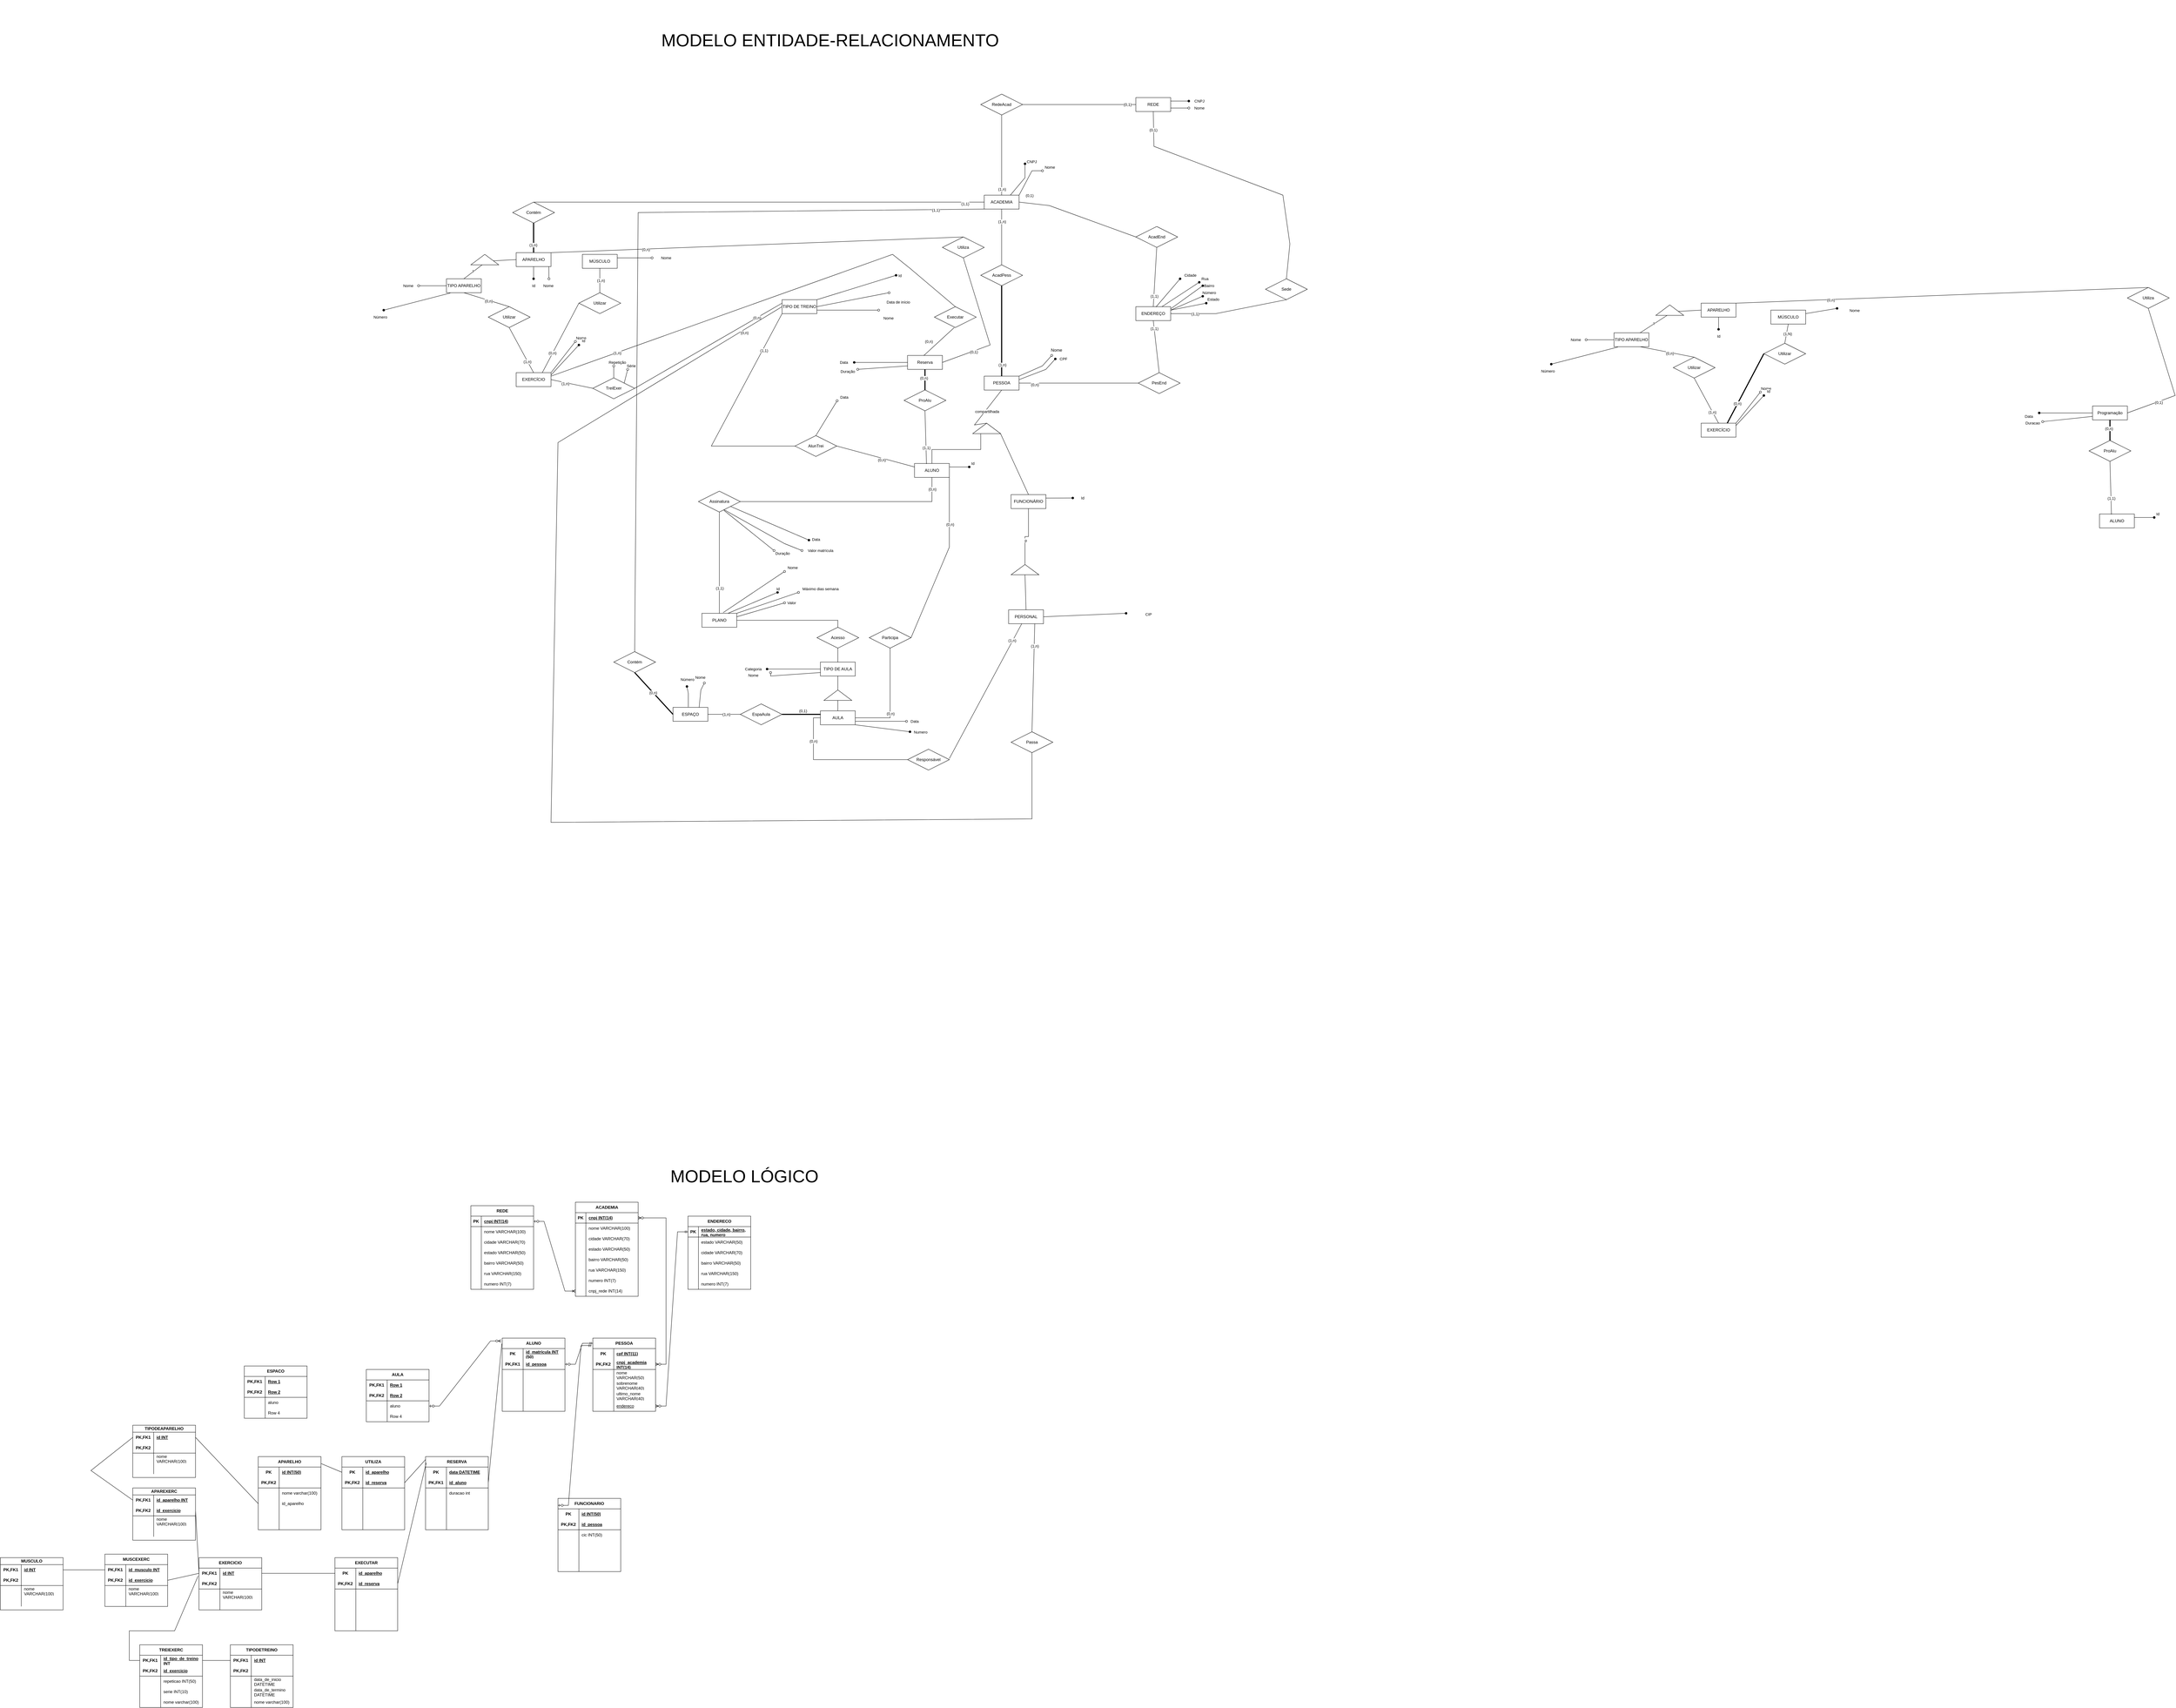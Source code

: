 <mxfile version="24.4.0" type="github">
  <diagram id="C5RBs43oDa-KdzZeNtuy" name="Page-1">
    <mxGraphModel dx="5731" dy="557" grid="1" gridSize="10" guides="1" tooltips="1" connect="1" arrows="1" fold="1" page="1" pageScale="1" pageWidth="4681" pageHeight="3300" math="0" shadow="0">
      <root>
        <mxCell id="WIyWlLk6GJQsqaUBKTNV-0" />
        <mxCell id="WIyWlLk6GJQsqaUBKTNV-1" parent="WIyWlLk6GJQsqaUBKTNV-0" />
        <mxCell id="Lp6nR-XO7YD9SZ0UYjuW-0" value="ACADEMIA" style="whiteSpace=wrap;html=1;align=center;" parent="WIyWlLk6GJQsqaUBKTNV-1" vertex="1">
          <mxGeometry x="2783" y="620" width="100" height="40" as="geometry" />
        </mxCell>
        <mxCell id="Lp6nR-XO7YD9SZ0UYjuW-2" value="AcadPess" style="shape=rhombus;perimeter=rhombusPerimeter;whiteSpace=wrap;html=1;align=center;" parent="WIyWlLk6GJQsqaUBKTNV-1" vertex="1">
          <mxGeometry x="2773" y="820" width="120" height="60" as="geometry" />
        </mxCell>
        <mxCell id="Lp6nR-XO7YD9SZ0UYjuW-3" value="" style="endArrow=none;html=1;rounded=0;exitX=0.5;exitY=0;exitDx=0;exitDy=0;" parent="WIyWlLk6GJQsqaUBKTNV-1" source="Lp6nR-XO7YD9SZ0UYjuW-2" target="Lp6nR-XO7YD9SZ0UYjuW-0" edge="1">
          <mxGeometry width="50" height="50" relative="1" as="geometry">
            <mxPoint x="2763" y="1000" as="sourcePoint" />
            <mxPoint x="2763" y="950" as="targetPoint" />
          </mxGeometry>
        </mxCell>
        <mxCell id="Wm1rloiSxH-T9bncRFvr-54" value="(1,n)" style="edgeLabel;html=1;align=center;verticalAlign=middle;resizable=0;points=[];" parent="Lp6nR-XO7YD9SZ0UYjuW-3" vertex="1" connectable="0">
          <mxGeometry x="0.554" y="-1" relative="1" as="geometry">
            <mxPoint as="offset" />
          </mxGeometry>
        </mxCell>
        <mxCell id="Lp6nR-XO7YD9SZ0UYjuW-5" value="REDE" style="whiteSpace=wrap;html=1;align=center;" parent="WIyWlLk6GJQsqaUBKTNV-1" vertex="1">
          <mxGeometry x="3218" y="340" width="100" height="40" as="geometry" />
        </mxCell>
        <mxCell id="Lp6nR-XO7YD9SZ0UYjuW-6" value="RedeAcad" style="shape=rhombus;perimeter=rhombusPerimeter;whiteSpace=wrap;html=1;align=center;" parent="WIyWlLk6GJQsqaUBKTNV-1" vertex="1">
          <mxGeometry x="2773" y="330" width="120" height="60" as="geometry" />
        </mxCell>
        <mxCell id="Lp6nR-XO7YD9SZ0UYjuW-7" value="" style="endArrow=none;html=1;rounded=0;exitX=0.5;exitY=0;exitDx=0;exitDy=0;entryX=0.5;entryY=1;entryDx=0;entryDy=0;shadow=0;strokeWidth=1;" parent="WIyWlLk6GJQsqaUBKTNV-1" source="Lp6nR-XO7YD9SZ0UYjuW-0" target="Lp6nR-XO7YD9SZ0UYjuW-6" edge="1">
          <mxGeometry relative="1" as="geometry">
            <mxPoint x="2943" y="950" as="sourcePoint" />
            <mxPoint x="3103" y="950" as="targetPoint" />
          </mxGeometry>
        </mxCell>
        <mxCell id="Wm1rloiSxH-T9bncRFvr-53" value="(1,n)" style="edgeLabel;html=1;align=center;verticalAlign=middle;resizable=0;points=[];" parent="Lp6nR-XO7YD9SZ0UYjuW-7" vertex="1" connectable="0">
          <mxGeometry x="-0.849" y="-1" relative="1" as="geometry">
            <mxPoint as="offset" />
          </mxGeometry>
        </mxCell>
        <mxCell id="Lp6nR-XO7YD9SZ0UYjuW-8" value="" style="endArrow=none;html=1;rounded=0;entryX=0;entryY=0.5;entryDx=0;entryDy=0;exitX=1;exitY=0.5;exitDx=0;exitDy=0;" parent="WIyWlLk6GJQsqaUBKTNV-1" source="Lp6nR-XO7YD9SZ0UYjuW-6" target="Lp6nR-XO7YD9SZ0UYjuW-5" edge="1">
          <mxGeometry relative="1" as="geometry">
            <mxPoint x="2943" y="950" as="sourcePoint" />
            <mxPoint x="3103" y="950" as="targetPoint" />
          </mxGeometry>
        </mxCell>
        <mxCell id="Wm1rloiSxH-T9bncRFvr-52" value="(0,1)" style="edgeLabel;html=1;align=center;verticalAlign=middle;resizable=0;points=[];" parent="Lp6nR-XO7YD9SZ0UYjuW-8" vertex="1" connectable="0">
          <mxGeometry x="0.852" relative="1" as="geometry">
            <mxPoint as="offset" />
          </mxGeometry>
        </mxCell>
        <mxCell id="Lp6nR-XO7YD9SZ0UYjuW-29" value="ENDEREÇO" style="whiteSpace=wrap;html=1;align=center;" parent="WIyWlLk6GJQsqaUBKTNV-1" vertex="1">
          <mxGeometry x="3218" y="940" width="100" height="40" as="geometry" />
        </mxCell>
        <mxCell id="Lp6nR-XO7YD9SZ0UYjuW-32" value="AcadEnd" style="shape=rhombus;perimeter=rhombusPerimeter;whiteSpace=wrap;html=1;align=center;" parent="WIyWlLk6GJQsqaUBKTNV-1" vertex="1">
          <mxGeometry x="3218" y="710" width="120" height="60" as="geometry" />
        </mxCell>
        <mxCell id="Lp6nR-XO7YD9SZ0UYjuW-33" value="PesEnd" style="shape=rhombus;perimeter=rhombusPerimeter;whiteSpace=wrap;html=1;align=center;" parent="WIyWlLk6GJQsqaUBKTNV-1" vertex="1">
          <mxGeometry x="3225" y="1129.42" width="120" height="60" as="geometry" />
        </mxCell>
        <mxCell id="Pqf1q-5HvZE4MUK6Lj2k-0" value="PESSOA" style="whiteSpace=wrap;html=1;align=center;" parent="WIyWlLk6GJQsqaUBKTNV-1" vertex="1">
          <mxGeometry x="2783" y="1139.42" width="100" height="40" as="geometry" />
        </mxCell>
        <mxCell id="Pqf1q-5HvZE4MUK6Lj2k-1" value="FUNCIONÁRIO" style="whiteSpace=wrap;html=1;align=center;" parent="WIyWlLk6GJQsqaUBKTNV-1" vertex="1">
          <mxGeometry x="2860" y="1479.42" width="100" height="40" as="geometry" />
        </mxCell>
        <mxCell id="Pqf1q-5HvZE4MUK6Lj2k-3" value="PLANO" style="whiteSpace=wrap;html=1;align=center;" parent="WIyWlLk6GJQsqaUBKTNV-1" vertex="1">
          <mxGeometry x="1973" y="1820" width="100" height="40" as="geometry" />
        </mxCell>
        <mxCell id="Wm1rloiSxH-T9bncRFvr-33" value="" style="edgeStyle=orthogonalEdgeStyle;rounded=0;orthogonalLoop=1;jettySize=auto;html=1;endArrow=none;endFill=0;" parent="WIyWlLk6GJQsqaUBKTNV-1" source="Pqf1q-5HvZE4MUK6Lj2k-7" target="Wm1rloiSxH-T9bncRFvr-30" edge="1">
          <mxGeometry relative="1" as="geometry">
            <Array as="points">
              <mxPoint x="2773" y="1350" />
              <mxPoint x="2633" y="1350" />
            </Array>
          </mxGeometry>
        </mxCell>
        <mxCell id="Pqf1q-5HvZE4MUK6Lj2k-7" value="" style="triangle;whiteSpace=wrap;html=1;direction=north;" parent="WIyWlLk6GJQsqaUBKTNV-1" vertex="1">
          <mxGeometry x="2750" y="1274.42" width="80" height="30" as="geometry" />
        </mxCell>
        <mxCell id="Pqf1q-5HvZE4MUK6Lj2k-9" value="" style="endArrow=none;html=1;rounded=0;exitX=1;exitY=0.5;exitDx=0;exitDy=0;entryX=0.5;entryY=1;entryDx=0;entryDy=0;" parent="WIyWlLk6GJQsqaUBKTNV-1" source="Pqf1q-5HvZE4MUK6Lj2k-7" target="Pqf1q-5HvZE4MUK6Lj2k-0" edge="1">
          <mxGeometry width="50" height="50" relative="1" as="geometry">
            <mxPoint x="2740" y="1249.42" as="sourcePoint" />
            <mxPoint x="2755" y="1249.42" as="targetPoint" />
            <Array as="points">
              <mxPoint x="2755" y="1279.42" />
            </Array>
          </mxGeometry>
        </mxCell>
        <mxCell id="Wm1rloiSxH-T9bncRFvr-112" value="compartilhada" style="edgeLabel;html=1;align=center;verticalAlign=middle;resizable=0;points=[];" parent="Pqf1q-5HvZE4MUK6Lj2k-9" vertex="1" connectable="0">
          <mxGeometry x="0.084" y="-4" relative="1" as="geometry">
            <mxPoint as="offset" />
          </mxGeometry>
        </mxCell>
        <mxCell id="Pqf1q-5HvZE4MUK6Lj2k-10" value="" style="endArrow=none;html=1;rounded=0;entryX=0.014;entryY=0.995;entryDx=0;entryDy=0;exitX=0.5;exitY=0;exitDx=0;exitDy=0;entryPerimeter=0;" parent="WIyWlLk6GJQsqaUBKTNV-1" source="Pqf1q-5HvZE4MUK6Lj2k-1" target="Pqf1q-5HvZE4MUK6Lj2k-7" edge="1">
          <mxGeometry width="50" height="50" relative="1" as="geometry">
            <mxPoint x="2820" y="1354.42" as="sourcePoint" />
            <mxPoint x="2870" y="1304.42" as="targetPoint" />
          </mxGeometry>
        </mxCell>
        <mxCell id="Wm1rloiSxH-T9bncRFvr-32" value="" style="edgeStyle=orthogonalEdgeStyle;rounded=0;orthogonalLoop=1;jettySize=auto;html=1;endArrow=none;endFill=0;" parent="WIyWlLk6GJQsqaUBKTNV-1" source="Pqf1q-5HvZE4MUK6Lj2k-12" target="Wm1rloiSxH-T9bncRFvr-30" edge="1">
          <mxGeometry relative="1" as="geometry" />
        </mxCell>
        <mxCell id="Wm1rloiSxH-T9bncRFvr-74" value="(0,n)" style="edgeLabel;html=1;align=center;verticalAlign=middle;resizable=0;points=[];" parent="Wm1rloiSxH-T9bncRFvr-32" vertex="1" connectable="0">
          <mxGeometry x="0.891" y="-1" relative="1" as="geometry">
            <mxPoint as="offset" />
          </mxGeometry>
        </mxCell>
        <mxCell id="Pqf1q-5HvZE4MUK6Lj2k-12" value="Assinatura" style="shape=rhombus;perimeter=rhombusPerimeter;whiteSpace=wrap;html=1;align=center;" parent="WIyWlLk6GJQsqaUBKTNV-1" vertex="1">
          <mxGeometry x="1963" y="1469.42" width="120" height="60" as="geometry" />
        </mxCell>
        <mxCell id="Pqf1q-5HvZE4MUK6Lj2k-14" value="" style="endArrow=none;html=1;rounded=0;entryX=0.5;entryY=1;entryDx=0;entryDy=0;exitX=0.5;exitY=0;exitDx=0;exitDy=0;" parent="WIyWlLk6GJQsqaUBKTNV-1" source="Pqf1q-5HvZE4MUK6Lj2k-3" target="Pqf1q-5HvZE4MUK6Lj2k-12" edge="1">
          <mxGeometry width="50" height="50" relative="1" as="geometry">
            <mxPoint x="2148" y="1560" as="sourcePoint" />
            <mxPoint x="2148" y="1540" as="targetPoint" />
          </mxGeometry>
        </mxCell>
        <mxCell id="Wm1rloiSxH-T9bncRFvr-72" value="(1,1)" style="edgeLabel;html=1;align=center;verticalAlign=middle;resizable=0;points=[];" parent="Pqf1q-5HvZE4MUK6Lj2k-14" vertex="1" connectable="0">
          <mxGeometry x="-0.504" y="-1" relative="1" as="geometry">
            <mxPoint as="offset" />
          </mxGeometry>
        </mxCell>
        <mxCell id="Pqf1q-5HvZE4MUK6Lj2k-15" value="" style="endArrow=none;html=1;rounded=0;entryX=0;entryY=0.5;entryDx=0;entryDy=0;exitX=1;exitY=0.5;exitDx=0;exitDy=0;" parent="WIyWlLk6GJQsqaUBKTNV-1" source="Lp6nR-XO7YD9SZ0UYjuW-0" target="Lp6nR-XO7YD9SZ0UYjuW-32" edge="1">
          <mxGeometry width="50" height="50" relative="1" as="geometry">
            <mxPoint x="2973" y="1010" as="sourcePoint" />
            <mxPoint x="3023" y="960" as="targetPoint" />
            <Array as="points">
              <mxPoint x="2970" y="650" />
            </Array>
          </mxGeometry>
        </mxCell>
        <mxCell id="Wm1rloiSxH-T9bncRFvr-60" value="(0,1)" style="edgeLabel;html=1;align=center;verticalAlign=middle;resizable=0;points=[];" parent="Pqf1q-5HvZE4MUK6Lj2k-15" vertex="1" connectable="0">
          <mxGeometry x="-0.672" y="-3" relative="1" as="geometry">
            <mxPoint x="-27" y="-29" as="offset" />
          </mxGeometry>
        </mxCell>
        <mxCell id="Pqf1q-5HvZE4MUK6Lj2k-16" value="" style="endArrow=none;html=1;rounded=0;entryX=0.5;entryY=1;entryDx=0;entryDy=0;exitX=0.5;exitY=0;exitDx=0;exitDy=0;" parent="WIyWlLk6GJQsqaUBKTNV-1" source="Lp6nR-XO7YD9SZ0UYjuW-29" target="Lp6nR-XO7YD9SZ0UYjuW-32" edge="1">
          <mxGeometry width="50" height="50" relative="1" as="geometry">
            <mxPoint x="3098" y="1010" as="sourcePoint" />
            <mxPoint x="3148" y="960" as="targetPoint" />
          </mxGeometry>
        </mxCell>
        <mxCell id="Wm1rloiSxH-T9bncRFvr-61" value="(1,1)" style="edgeLabel;html=1;align=center;verticalAlign=middle;resizable=0;points=[];" parent="Pqf1q-5HvZE4MUK6Lj2k-16" vertex="1" connectable="0">
          <mxGeometry x="-0.639" y="-1" relative="1" as="geometry">
            <mxPoint as="offset" />
          </mxGeometry>
        </mxCell>
        <mxCell id="Pqf1q-5HvZE4MUK6Lj2k-17" value="" style="endArrow=none;html=1;rounded=0;exitX=1;exitY=0.5;exitDx=0;exitDy=0;entryX=0;entryY=0.5;entryDx=0;entryDy=0;" parent="WIyWlLk6GJQsqaUBKTNV-1" source="Pqf1q-5HvZE4MUK6Lj2k-0" target="Lp6nR-XO7YD9SZ0UYjuW-33" edge="1">
          <mxGeometry width="50" height="50" relative="1" as="geometry">
            <mxPoint x="2990" y="1129.42" as="sourcePoint" />
            <mxPoint x="3040" y="1079.42" as="targetPoint" />
          </mxGeometry>
        </mxCell>
        <mxCell id="Wm1rloiSxH-T9bncRFvr-56" value="(0,n)" style="edgeLabel;html=1;align=center;verticalAlign=middle;resizable=0;points=[];" parent="Pqf1q-5HvZE4MUK6Lj2k-17" vertex="1" connectable="0">
          <mxGeometry x="-0.739" y="-4" relative="1" as="geometry">
            <mxPoint as="offset" />
          </mxGeometry>
        </mxCell>
        <mxCell id="Pqf1q-5HvZE4MUK6Lj2k-18" value="" style="endArrow=none;html=1;rounded=0;entryX=0.5;entryY=1;entryDx=0;entryDy=0;exitX=0.5;exitY=0;exitDx=0;exitDy=0;" parent="WIyWlLk6GJQsqaUBKTNV-1" source="Lp6nR-XO7YD9SZ0UYjuW-33" target="Lp6nR-XO7YD9SZ0UYjuW-29" edge="1">
          <mxGeometry width="50" height="50" relative="1" as="geometry">
            <mxPoint x="3098" y="1010" as="sourcePoint" />
            <mxPoint x="3148" y="960" as="targetPoint" />
          </mxGeometry>
        </mxCell>
        <mxCell id="Wm1rloiSxH-T9bncRFvr-57" value="(1,1)" style="edgeLabel;html=1;align=center;verticalAlign=middle;resizable=0;points=[];" parent="Pqf1q-5HvZE4MUK6Lj2k-18" vertex="1" connectable="0">
          <mxGeometry x="0.69" relative="1" as="geometry">
            <mxPoint as="offset" />
          </mxGeometry>
        </mxCell>
        <mxCell id="Pqf1q-5HvZE4MUK6Lj2k-19" value="Sede" style="shape=rhombus;perimeter=rhombusPerimeter;whiteSpace=wrap;html=1;align=center;" parent="WIyWlLk6GJQsqaUBKTNV-1" vertex="1">
          <mxGeometry x="3590" y="860" width="120" height="60" as="geometry" />
        </mxCell>
        <mxCell id="Pqf1q-5HvZE4MUK6Lj2k-20" value="" style="endArrow=none;html=1;rounded=0;entryX=0.5;entryY=1;entryDx=0;entryDy=0;exitX=0.5;exitY=0;exitDx=0;exitDy=0;" parent="WIyWlLk6GJQsqaUBKTNV-1" source="Pqf1q-5HvZE4MUK6Lj2k-19" target="Lp6nR-XO7YD9SZ0UYjuW-5" edge="1">
          <mxGeometry width="50" height="50" relative="1" as="geometry">
            <mxPoint x="3278" y="950" as="sourcePoint" />
            <mxPoint x="3278" y="900" as="targetPoint" />
            <Array as="points">
              <mxPoint x="3660" y="760" />
              <mxPoint x="3640" y="620" />
              <mxPoint x="3270" y="480" />
            </Array>
          </mxGeometry>
        </mxCell>
        <mxCell id="Wm1rloiSxH-T9bncRFvr-59" value="(0,1)" style="edgeLabel;html=1;align=center;verticalAlign=middle;resizable=0;points=[];" parent="Pqf1q-5HvZE4MUK6Lj2k-20" vertex="1" connectable="0">
          <mxGeometry x="0.858" y="1" relative="1" as="geometry">
            <mxPoint as="offset" />
          </mxGeometry>
        </mxCell>
        <mxCell id="Pqf1q-5HvZE4MUK6Lj2k-21" value="" style="endArrow=none;html=1;rounded=0;entryX=0.5;entryY=1;entryDx=0;entryDy=0;exitX=1;exitY=0.5;exitDx=0;exitDy=0;" parent="WIyWlLk6GJQsqaUBKTNV-1" source="Lp6nR-XO7YD9SZ0UYjuW-29" target="Pqf1q-5HvZE4MUK6Lj2k-19" edge="1">
          <mxGeometry width="50" height="50" relative="1" as="geometry">
            <mxPoint x="3258" y="1040" as="sourcePoint" />
            <mxPoint x="3308" y="990" as="targetPoint" />
            <Array as="points">
              <mxPoint x="3448" y="960" />
            </Array>
          </mxGeometry>
        </mxCell>
        <mxCell id="Wm1rloiSxH-T9bncRFvr-58" value="(1,1)" style="edgeLabel;html=1;align=center;verticalAlign=middle;resizable=0;points=[];" parent="Pqf1q-5HvZE4MUK6Lj2k-21" vertex="1" connectable="0">
          <mxGeometry x="-0.585" y="-1" relative="1" as="geometry">
            <mxPoint as="offset" />
          </mxGeometry>
        </mxCell>
        <mxCell id="Pqf1q-5HvZE4MUK6Lj2k-37" value="APARELHO" style="whiteSpace=wrap;html=1;align=center;" parent="WIyWlLk6GJQsqaUBKTNV-1" vertex="1">
          <mxGeometry x="1440" y="785" width="100" height="40" as="geometry" />
        </mxCell>
        <mxCell id="Pqf1q-5HvZE4MUK6Lj2k-38" value="AULA" style="whiteSpace=wrap;html=1;align=center;" parent="WIyWlLk6GJQsqaUBKTNV-1" vertex="1">
          <mxGeometry x="2313" y="2100" width="100" height="40" as="geometry" />
        </mxCell>
        <mxCell id="Pqf1q-5HvZE4MUK6Lj2k-74" value="" style="edgeStyle=orthogonalEdgeStyle;rounded=0;orthogonalLoop=1;jettySize=auto;html=1;endArrow=none;endFill=0;" parent="WIyWlLk6GJQsqaUBKTNV-1" source="Pqf1q-5HvZE4MUK6Lj2k-39" target="Pqf1q-5HvZE4MUK6Lj2k-73" edge="1">
          <mxGeometry relative="1" as="geometry" />
        </mxCell>
        <mxCell id="Pqf1q-5HvZE4MUK6Lj2k-39" value="Acesso" style="shape=rhombus;perimeter=rhombusPerimeter;whiteSpace=wrap;html=1;align=center;" parent="WIyWlLk6GJQsqaUBKTNV-1" vertex="1">
          <mxGeometry x="2303" y="1860" width="120" height="60" as="geometry" />
        </mxCell>
        <mxCell id="Pqf1q-5HvZE4MUK6Lj2k-40" value="" style="endArrow=none;html=1;rounded=0;exitX=1;exitY=0.5;exitDx=0;exitDy=0;entryX=0.5;entryY=0;entryDx=0;entryDy=0;" parent="WIyWlLk6GJQsqaUBKTNV-1" source="Pqf1q-5HvZE4MUK6Lj2k-3" target="Pqf1q-5HvZE4MUK6Lj2k-39" edge="1">
          <mxGeometry width="50" height="50" relative="1" as="geometry">
            <mxPoint x="2208" y="1840" as="sourcePoint" />
            <mxPoint x="2093" y="1720" as="targetPoint" />
            <Array as="points">
              <mxPoint x="2363" y="1840" />
            </Array>
          </mxGeometry>
        </mxCell>
        <mxCell id="Pqf1q-5HvZE4MUK6Lj2k-44" value="Contém" style="shape=rhombus;perimeter=rhombusPerimeter;whiteSpace=wrap;html=1;align=center;" parent="WIyWlLk6GJQsqaUBKTNV-1" vertex="1">
          <mxGeometry x="1430" y="640" width="120" height="60" as="geometry" />
        </mxCell>
        <mxCell id="Pqf1q-5HvZE4MUK6Lj2k-45" value="" style="endArrow=none;html=1;rounded=0;exitX=0.5;exitY=0;exitDx=0;exitDy=0;entryX=0;entryY=0.5;entryDx=0;entryDy=0;" parent="WIyWlLk6GJQsqaUBKTNV-1" source="Pqf1q-5HvZE4MUK6Lj2k-44" target="Lp6nR-XO7YD9SZ0UYjuW-0" edge="1">
          <mxGeometry width="50" height="50" relative="1" as="geometry">
            <mxPoint x="2803" y="950" as="sourcePoint" />
            <mxPoint x="2713" y="930" as="targetPoint" />
          </mxGeometry>
        </mxCell>
        <mxCell id="Wm1rloiSxH-T9bncRFvr-63" value="(1,1)" style="edgeLabel;html=1;align=center;verticalAlign=middle;resizable=0;points=[];" parent="Pqf1q-5HvZE4MUK6Lj2k-45" vertex="1" connectable="0">
          <mxGeometry x="0.914" y="-5" relative="1" as="geometry">
            <mxPoint as="offset" />
          </mxGeometry>
        </mxCell>
        <mxCell id="Pqf1q-5HvZE4MUK6Lj2k-46" value="" style="endArrow=none;html=1;rounded=0;entryX=0.5;entryY=1;entryDx=0;entryDy=0;exitX=0.5;exitY=0;exitDx=0;exitDy=0;strokeWidth=3;" parent="WIyWlLk6GJQsqaUBKTNV-1" source="Pqf1q-5HvZE4MUK6Lj2k-37" target="Pqf1q-5HvZE4MUK6Lj2k-44" edge="1">
          <mxGeometry width="50" height="50" relative="1" as="geometry">
            <mxPoint x="1860" y="765" as="sourcePoint" />
            <mxPoint x="1910" y="715" as="targetPoint" />
          </mxGeometry>
        </mxCell>
        <mxCell id="Wm1rloiSxH-T9bncRFvr-62" value="(1,n)" style="edgeLabel;html=1;align=center;verticalAlign=middle;resizable=0;points=[];" parent="Pqf1q-5HvZE4MUK6Lj2k-46" vertex="1" connectable="0">
          <mxGeometry x="-0.485" y="1" relative="1" as="geometry">
            <mxPoint as="offset" />
          </mxGeometry>
        </mxCell>
        <mxCell id="Pqf1q-5HvZE4MUK6Lj2k-65" value="" style="edgeStyle=orthogonalEdgeStyle;rounded=0;orthogonalLoop=1;jettySize=auto;html=1;entryX=0;entryY=0.5;entryDx=0;entryDy=0;endArrow=none;endFill=0;strokeWidth=1;" parent="WIyWlLk6GJQsqaUBKTNV-1" source="Pqf1q-5HvZE4MUK6Lj2k-68" target="Pqf1q-5HvZE4MUK6Lj2k-38" edge="1">
          <mxGeometry relative="1" as="geometry">
            <mxPoint x="2233" y="1960" as="sourcePoint" />
          </mxGeometry>
        </mxCell>
        <mxCell id="Wm1rloiSxH-T9bncRFvr-70" value="(0,n)" style="edgeLabel;html=1;align=center;verticalAlign=middle;resizable=0;points=[];" parent="Pqf1q-5HvZE4MUK6Lj2k-65" vertex="1" connectable="0">
          <mxGeometry x="0.576" relative="1" as="geometry">
            <mxPoint as="offset" />
          </mxGeometry>
        </mxCell>
        <mxCell id="Pqf1q-5HvZE4MUK6Lj2k-68" value="Responsável" style="shape=rhombus;perimeter=rhombusPerimeter;whiteSpace=wrap;html=1;align=center;" parent="WIyWlLk6GJQsqaUBKTNV-1" vertex="1">
          <mxGeometry x="2563" y="2210" width="120" height="60" as="geometry" />
        </mxCell>
        <mxCell id="Pqf1q-5HvZE4MUK6Lj2k-73" value="TIPO DE AULA" style="whiteSpace=wrap;html=1;align=center;" parent="WIyWlLk6GJQsqaUBKTNV-1" vertex="1">
          <mxGeometry x="2313" y="1960" width="100" height="40" as="geometry" />
        </mxCell>
        <mxCell id="Pqf1q-5HvZE4MUK6Lj2k-79" value="" style="edgeStyle=orthogonalEdgeStyle;rounded=0;orthogonalLoop=1;jettySize=auto;html=1;endArrow=none;endFill=0;" parent="WIyWlLk6GJQsqaUBKTNV-1" source="Pqf1q-5HvZE4MUK6Lj2k-76" target="Pqf1q-5HvZE4MUK6Lj2k-38" edge="1">
          <mxGeometry relative="1" as="geometry" />
        </mxCell>
        <mxCell id="Pqf1q-5HvZE4MUK6Lj2k-76" value="" style="triangle;whiteSpace=wrap;html=1;direction=north;" parent="WIyWlLk6GJQsqaUBKTNV-1" vertex="1">
          <mxGeometry x="2323" y="2040" width="80" height="30" as="geometry" />
        </mxCell>
        <mxCell id="Pqf1q-5HvZE4MUK6Lj2k-77" value="" style="edgeStyle=orthogonalEdgeStyle;rounded=0;orthogonalLoop=1;jettySize=auto;html=1;endArrow=none;endFill=0;exitX=0.5;exitY=1;exitDx=0;exitDy=0;entryX=1;entryY=0.5;entryDx=0;entryDy=0;" parent="WIyWlLk6GJQsqaUBKTNV-1" source="Pqf1q-5HvZE4MUK6Lj2k-73" target="Pqf1q-5HvZE4MUK6Lj2k-76" edge="1">
          <mxGeometry relative="1" as="geometry">
            <mxPoint x="2373" y="1930" as="sourcePoint" />
            <mxPoint x="2373" y="1970" as="targetPoint" />
          </mxGeometry>
        </mxCell>
        <mxCell id="Pqf1q-5HvZE4MUK6Lj2k-78" value="" style="edgeStyle=orthogonalEdgeStyle;rounded=0;orthogonalLoop=1;jettySize=auto;html=1;endArrow=none;endFill=0;exitX=0.5;exitY=1;exitDx=0;exitDy=0;entryX=1;entryY=0.5;entryDx=0;entryDy=0;" parent="WIyWlLk6GJQsqaUBKTNV-1" source="Pqf1q-5HvZE4MUK6Lj2k-73" target="Pqf1q-5HvZE4MUK6Lj2k-76" edge="1">
          <mxGeometry relative="1" as="geometry">
            <mxPoint x="2363" y="2000" as="sourcePoint" />
            <mxPoint x="2363" y="2040" as="targetPoint" />
            <Array as="points">
              <mxPoint x="2363" y="2010" />
              <mxPoint x="2363" y="2010" />
            </Array>
          </mxGeometry>
        </mxCell>
        <mxCell id="Pqf1q-5HvZE4MUK6Lj2k-80" value="Participa" style="shape=rhombus;perimeter=rhombusPerimeter;whiteSpace=wrap;html=1;align=center;" parent="WIyWlLk6GJQsqaUBKTNV-1" vertex="1">
          <mxGeometry x="2453" y="1860" width="120" height="60" as="geometry" />
        </mxCell>
        <mxCell id="Pqf1q-5HvZE4MUK6Lj2k-83" value="" style="endArrow=none;html=1;rounded=0;entryX=0.5;entryY=1;entryDx=0;entryDy=0;exitX=1;exitY=0.5;exitDx=0;exitDy=0;" parent="WIyWlLk6GJQsqaUBKTNV-1" source="Pqf1q-5HvZE4MUK6Lj2k-38" target="Pqf1q-5HvZE4MUK6Lj2k-80" edge="1">
          <mxGeometry relative="1" as="geometry">
            <mxPoint x="2223" y="2020" as="sourcePoint" />
            <mxPoint x="2383" y="2020" as="targetPoint" />
            <Array as="points">
              <mxPoint x="2513" y="2120" />
            </Array>
          </mxGeometry>
        </mxCell>
        <mxCell id="e0rEkXWP7JvXS5Pqornp-36" value="(0,n)" style="edgeLabel;html=1;align=center;verticalAlign=middle;resizable=0;points=[];" parent="Pqf1q-5HvZE4MUK6Lj2k-83" vertex="1" connectable="0">
          <mxGeometry x="-0.253" y="-1" relative="1" as="geometry">
            <mxPoint as="offset" />
          </mxGeometry>
        </mxCell>
        <mxCell id="Wm1rloiSxH-T9bncRFvr-0" value="TIPO DE TREINO" style="whiteSpace=wrap;html=1;align=center;" parent="WIyWlLk6GJQsqaUBKTNV-1" vertex="1">
          <mxGeometry x="2203" y="920" width="100" height="40" as="geometry" />
        </mxCell>
        <mxCell id="Wm1rloiSxH-T9bncRFvr-8" value="EXERCÍCIO" style="whiteSpace=wrap;html=1;align=center;" parent="WIyWlLk6GJQsqaUBKTNV-1" vertex="1">
          <mxGeometry x="1440" y="1129.42" width="100" height="40" as="geometry" />
        </mxCell>
        <mxCell id="Wm1rloiSxH-T9bncRFvr-9" value="TreiExer" style="shape=rhombus;perimeter=rhombusPerimeter;whiteSpace=wrap;html=1;align=center;" parent="WIyWlLk6GJQsqaUBKTNV-1" vertex="1">
          <mxGeometry x="1660" y="1144.42" width="120" height="60" as="geometry" />
        </mxCell>
        <mxCell id="Wm1rloiSxH-T9bncRFvr-19" value="" style="endArrow=none;html=1;rounded=0;entryX=0;entryY=0.25;entryDx=0;entryDy=0;exitX=1;exitY=0.5;exitDx=0;exitDy=0;strokeWidth=1;" parent="WIyWlLk6GJQsqaUBKTNV-1" source="Wm1rloiSxH-T9bncRFvr-9" target="Wm1rloiSxH-T9bncRFvr-0" edge="1">
          <mxGeometry width="50" height="50" relative="1" as="geometry">
            <mxPoint x="2333" y="1170" as="sourcePoint" />
            <mxPoint x="2383" y="1120" as="targetPoint" />
          </mxGeometry>
        </mxCell>
        <mxCell id="Wm1rloiSxH-T9bncRFvr-68" value="(0,n)" style="edgeLabel;html=1;align=center;verticalAlign=middle;resizable=0;points=[];" parent="Wm1rloiSxH-T9bncRFvr-19" vertex="1" connectable="0">
          <mxGeometry x="0.661" relative="1" as="geometry">
            <mxPoint as="offset" />
          </mxGeometry>
        </mxCell>
        <mxCell id="Wm1rloiSxH-T9bncRFvr-20" value="" style="endArrow=none;html=1;rounded=0;entryX=1;entryY=0.5;entryDx=0;entryDy=0;exitX=0;exitY=0.5;exitDx=0;exitDy=0;" parent="WIyWlLk6GJQsqaUBKTNV-1" source="Wm1rloiSxH-T9bncRFvr-9" target="Wm1rloiSxH-T9bncRFvr-8" edge="1">
          <mxGeometry width="50" height="50" relative="1" as="geometry">
            <mxPoint x="1800" y="1020" as="sourcePoint" />
            <mxPoint x="1860" y="1020" as="targetPoint" />
          </mxGeometry>
        </mxCell>
        <mxCell id="Wm1rloiSxH-T9bncRFvr-69" value="(1,n)" style="edgeLabel;html=1;align=center;verticalAlign=middle;resizable=0;points=[];" parent="Wm1rloiSxH-T9bncRFvr-20" vertex="1" connectable="0">
          <mxGeometry x="0.31" y="3" relative="1" as="geometry">
            <mxPoint as="offset" />
          </mxGeometry>
        </mxCell>
        <mxCell id="Wm1rloiSxH-T9bncRFvr-21" value="" style="endArrow=none;html=1;rounded=0;entryX=0.5;entryY=0;entryDx=0;entryDy=0;exitX=0.5;exitY=1;exitDx=0;exitDy=0;strokeWidth=1;" parent="WIyWlLk6GJQsqaUBKTNV-1" source="Wm1rloiSxH-T9bncRFvr-22" target="Wm1rloiSxH-T9bncRFvr-8" edge="1">
          <mxGeometry width="50" height="50" relative="1" as="geometry">
            <mxPoint x="1680" y="1020" as="sourcePoint" />
            <mxPoint x="1630" y="1020" as="targetPoint" />
          </mxGeometry>
        </mxCell>
        <mxCell id="Wm1rloiSxH-T9bncRFvr-65" value="(1,n)" style="edgeLabel;html=1;align=center;verticalAlign=middle;resizable=0;points=[];" parent="Wm1rloiSxH-T9bncRFvr-21" vertex="1" connectable="0">
          <mxGeometry x="0.51" y="-1" relative="1" as="geometry">
            <mxPoint as="offset" />
          </mxGeometry>
        </mxCell>
        <mxCell id="Wm1rloiSxH-T9bncRFvr-22" value="Utilizar" style="shape=rhombus;perimeter=rhombusPerimeter;whiteSpace=wrap;html=1;align=center;" parent="WIyWlLk6GJQsqaUBKTNV-1" vertex="1">
          <mxGeometry x="1360" y="940" width="120" height="60" as="geometry" />
        </mxCell>
        <mxCell id="Wm1rloiSxH-T9bncRFvr-30" value="ALUNO" style="whiteSpace=wrap;html=1;align=center;" parent="WIyWlLk6GJQsqaUBKTNV-1" vertex="1">
          <mxGeometry x="2583" y="1390" width="100" height="40" as="geometry" />
        </mxCell>
        <mxCell id="Wm1rloiSxH-T9bncRFvr-31" value="" style="endArrow=none;html=1;rounded=0;exitX=0.5;exitY=0;exitDx=0;exitDy=0;entryX=0.5;entryY=1;entryDx=0;entryDy=0;strokeWidth=3;" parent="WIyWlLk6GJQsqaUBKTNV-1" source="Pqf1q-5HvZE4MUK6Lj2k-0" target="Lp6nR-XO7YD9SZ0UYjuW-2" edge="1">
          <mxGeometry width="50" height="50" relative="1" as="geometry">
            <mxPoint x="2843" y="940" as="sourcePoint" />
            <mxPoint x="2843" y="890" as="targetPoint" />
          </mxGeometry>
        </mxCell>
        <mxCell id="Wm1rloiSxH-T9bncRFvr-55" value="(1,n)" style="edgeLabel;html=1;align=center;verticalAlign=middle;resizable=0;points=[];" parent="Wm1rloiSxH-T9bncRFvr-31" vertex="1" connectable="0">
          <mxGeometry x="-0.75" y="-2" relative="1" as="geometry">
            <mxPoint as="offset" />
          </mxGeometry>
        </mxCell>
        <mxCell id="Wm1rloiSxH-T9bncRFvr-35" value="" style="endArrow=none;html=1;rounded=0;entryX=1;entryY=1;entryDx=0;entryDy=0;exitX=1;exitY=0.5;exitDx=0;exitDy=0;" parent="WIyWlLk6GJQsqaUBKTNV-1" source="Pqf1q-5HvZE4MUK6Lj2k-80" target="Wm1rloiSxH-T9bncRFvr-30" edge="1">
          <mxGeometry width="50" height="50" relative="1" as="geometry">
            <mxPoint x="2683" y="1720" as="sourcePoint" />
            <mxPoint x="2733" y="1670" as="targetPoint" />
            <Array as="points">
              <mxPoint x="2683" y="1630" />
            </Array>
          </mxGeometry>
        </mxCell>
        <mxCell id="e0rEkXWP7JvXS5Pqornp-37" value="(0,n)" style="edgeLabel;html=1;align=center;verticalAlign=middle;resizable=0;points=[];" parent="Wm1rloiSxH-T9bncRFvr-35" vertex="1" connectable="0">
          <mxGeometry x="0.444" y="-2" relative="1" as="geometry">
            <mxPoint as="offset" />
          </mxGeometry>
        </mxCell>
        <mxCell id="Wm1rloiSxH-T9bncRFvr-39" value="" style="edgeStyle=orthogonalEdgeStyle;rounded=0;orthogonalLoop=1;jettySize=auto;html=1;endArrow=none;endFill=0;" parent="WIyWlLk6GJQsqaUBKTNV-1" source="Wm1rloiSxH-T9bncRFvr-38" target="Pqf1q-5HvZE4MUK6Lj2k-1" edge="1">
          <mxGeometry relative="1" as="geometry" />
        </mxCell>
        <mxCell id="Wm1rloiSxH-T9bncRFvr-131" value="p" style="edgeLabel;html=1;align=center;verticalAlign=middle;resizable=0;points=[];" parent="Wm1rloiSxH-T9bncRFvr-39" vertex="1" connectable="0">
          <mxGeometry x="-0.183" y="-2" relative="1" as="geometry">
            <mxPoint as="offset" />
          </mxGeometry>
        </mxCell>
        <mxCell id="Wm1rloiSxH-T9bncRFvr-38" value="" style="triangle;whiteSpace=wrap;html=1;direction=north;" parent="WIyWlLk6GJQsqaUBKTNV-1" vertex="1">
          <mxGeometry x="2860" y="1680" width="80" height="29.42" as="geometry" />
        </mxCell>
        <mxCell id="Wm1rloiSxH-T9bncRFvr-40" value="PERSONAL" style="whiteSpace=wrap;html=1;align=center;" parent="WIyWlLk6GJQsqaUBKTNV-1" vertex="1">
          <mxGeometry x="2853" y="1810" width="100" height="40" as="geometry" />
        </mxCell>
        <mxCell id="Wm1rloiSxH-T9bncRFvr-41" value="" style="endArrow=none;html=1;rounded=0;entryX=0;entryY=0.5;entryDx=0;entryDy=0;exitX=0.5;exitY=0;exitDx=0;exitDy=0;" parent="WIyWlLk6GJQsqaUBKTNV-1" source="Wm1rloiSxH-T9bncRFvr-40" target="Wm1rloiSxH-T9bncRFvr-38" edge="1">
          <mxGeometry width="50" height="50" relative="1" as="geometry">
            <mxPoint x="2924.4" y="1930.58" as="sourcePoint" />
            <mxPoint x="2870" y="1849.42" as="targetPoint" />
          </mxGeometry>
        </mxCell>
        <mxCell id="Wm1rloiSxH-T9bncRFvr-43" value="" style="endArrow=none;html=1;rounded=0;exitX=0.379;exitY=0.986;exitDx=0;exitDy=0;exitPerimeter=0;entryX=0.999;entryY=0.448;entryDx=0;entryDy=0;entryPerimeter=0;" parent="WIyWlLk6GJQsqaUBKTNV-1" source="Wm1rloiSxH-T9bncRFvr-40" target="Pqf1q-5HvZE4MUK6Lj2k-68" edge="1">
          <mxGeometry width="50" height="50" relative="1" as="geometry">
            <mxPoint x="2883" y="1850" as="sourcePoint" />
            <mxPoint x="2813" y="1980" as="targetPoint" />
          </mxGeometry>
        </mxCell>
        <mxCell id="Wm1rloiSxH-T9bncRFvr-71" value="(1,n)" style="edgeLabel;html=1;align=center;verticalAlign=middle;resizable=0;points=[];" parent="Wm1rloiSxH-T9bncRFvr-43" vertex="1" connectable="0">
          <mxGeometry x="-0.745" y="-2" relative="1" as="geometry">
            <mxPoint as="offset" />
          </mxGeometry>
        </mxCell>
        <mxCell id="Wm1rloiSxH-T9bncRFvr-84" value="" style="endArrow=oval;html=1;rounded=0;exitX=0.75;exitY=0;exitDx=0;exitDy=0;endFill=1;" parent="WIyWlLk6GJQsqaUBKTNV-1" source="Lp6nR-XO7YD9SZ0UYjuW-0" edge="1">
          <mxGeometry relative="1" as="geometry">
            <mxPoint x="2870" y="630" as="sourcePoint" />
            <mxPoint x="2900" y="530" as="targetPoint" />
            <Array as="points">
              <mxPoint x="2900" y="570" />
            </Array>
          </mxGeometry>
        </mxCell>
        <mxCell id="Wm1rloiSxH-T9bncRFvr-85" value="CNPJ" style="edgeLabel;html=1;align=center;verticalAlign=middle;resizable=0;points=[];" parent="Wm1rloiSxH-T9bncRFvr-84" vertex="1" connectable="0">
          <mxGeometry x="0.666" y="-1" relative="1" as="geometry">
            <mxPoint x="18" y="-24" as="offset" />
          </mxGeometry>
        </mxCell>
        <mxCell id="Wm1rloiSxH-T9bncRFvr-86" value="" style="endArrow=oval;html=1;rounded=0;exitX=1;exitY=0;exitDx=0;exitDy=0;endFill=0;" parent="WIyWlLk6GJQsqaUBKTNV-1" source="Lp6nR-XO7YD9SZ0UYjuW-0" edge="1">
          <mxGeometry relative="1" as="geometry">
            <mxPoint x="2868" y="630" as="sourcePoint" />
            <mxPoint x="2950" y="550" as="targetPoint" />
            <Array as="points">
              <mxPoint x="2920" y="550" />
            </Array>
          </mxGeometry>
        </mxCell>
        <mxCell id="Wm1rloiSxH-T9bncRFvr-87" value="Nome" style="edgeLabel;html=1;align=center;verticalAlign=middle;resizable=0;points=[];" parent="Wm1rloiSxH-T9bncRFvr-86" vertex="1" connectable="0">
          <mxGeometry x="0.666" y="-1" relative="1" as="geometry">
            <mxPoint x="39" y="-11" as="offset" />
          </mxGeometry>
        </mxCell>
        <mxCell id="Wm1rloiSxH-T9bncRFvr-88" value="" style="endArrow=oval;html=1;rounded=0;exitX=0.75;exitY=0;exitDx=0;exitDy=0;endFill=1;" parent="WIyWlLk6GJQsqaUBKTNV-1" source="Lp6nR-XO7YD9SZ0UYjuW-29" edge="1">
          <mxGeometry relative="1" as="geometry">
            <mxPoint x="3330" y="920" as="sourcePoint" />
            <mxPoint x="3400" y="870" as="targetPoint" />
          </mxGeometry>
        </mxCell>
        <mxCell id="Wm1rloiSxH-T9bncRFvr-91" value="Rua" style="edgeLabel;html=1;align=center;verticalAlign=middle;resizable=0;points=[];" parent="Wm1rloiSxH-T9bncRFvr-88" vertex="1" connectable="0">
          <mxGeometry x="0.359" y="1" relative="1" as="geometry">
            <mxPoint x="50" y="-32" as="offset" />
          </mxGeometry>
        </mxCell>
        <mxCell id="Wm1rloiSxH-T9bncRFvr-89" value="" style="endArrow=oval;html=1;rounded=0;endFill=1;exitX=1.004;exitY=0.15;exitDx=0;exitDy=0;exitPerimeter=0;" parent="WIyWlLk6GJQsqaUBKTNV-1" source="Lp6nR-XO7YD9SZ0UYjuW-29" edge="1">
          <mxGeometry relative="1" as="geometry">
            <mxPoint x="3320" y="940" as="sourcePoint" />
            <mxPoint x="3410" y="880" as="targetPoint" />
          </mxGeometry>
        </mxCell>
        <mxCell id="Wm1rloiSxH-T9bncRFvr-92" value="Bairro" style="edgeLabel;html=1;align=center;verticalAlign=middle;resizable=0;points=[];" parent="Wm1rloiSxH-T9bncRFvr-89" vertex="1" connectable="0">
          <mxGeometry x="0.23" y="1" relative="1" as="geometry">
            <mxPoint x="54" y="-25" as="offset" />
          </mxGeometry>
        </mxCell>
        <mxCell id="Wm1rloiSxH-T9bncRFvr-93" value="" style="endArrow=oval;html=1;rounded=0;endFill=1;exitX=1;exitY=0.25;exitDx=0;exitDy=0;" parent="WIyWlLk6GJQsqaUBKTNV-1" source="Lp6nR-XO7YD9SZ0UYjuW-29" edge="1">
          <mxGeometry relative="1" as="geometry">
            <mxPoint x="3328" y="956" as="sourcePoint" />
            <mxPoint x="3410" y="910" as="targetPoint" />
          </mxGeometry>
        </mxCell>
        <mxCell id="Wm1rloiSxH-T9bncRFvr-94" value="Número" style="edgeLabel;html=1;align=center;verticalAlign=middle;resizable=0;points=[];" parent="Wm1rloiSxH-T9bncRFvr-93" vertex="1" connectable="0">
          <mxGeometry x="0.23" y="1" relative="1" as="geometry">
            <mxPoint x="54" y="-25" as="offset" />
          </mxGeometry>
        </mxCell>
        <mxCell id="Wm1rloiSxH-T9bncRFvr-95" value="" style="endArrow=oval;html=1;rounded=0;exitX=0.578;exitY=0.025;exitDx=0;exitDy=0;endFill=1;exitPerimeter=0;" parent="WIyWlLk6GJQsqaUBKTNV-1" source="Lp6nR-XO7YD9SZ0UYjuW-29" edge="1">
          <mxGeometry relative="1" as="geometry">
            <mxPoint x="3287.7" y="920.68" as="sourcePoint" />
            <mxPoint x="3345" y="860" as="targetPoint" />
          </mxGeometry>
        </mxCell>
        <mxCell id="Wm1rloiSxH-T9bncRFvr-96" value="Cidade" style="edgeLabel;html=1;align=center;verticalAlign=middle;resizable=0;points=[];" parent="Wm1rloiSxH-T9bncRFvr-95" vertex="1" connectable="0">
          <mxGeometry x="0.359" y="1" relative="1" as="geometry">
            <mxPoint x="52" y="-35" as="offset" />
          </mxGeometry>
        </mxCell>
        <mxCell id="Wm1rloiSxH-T9bncRFvr-97" value="" style="endArrow=oval;html=1;rounded=0;endFill=1;exitX=1;exitY=0.25;exitDx=0;exitDy=0;" parent="WIyWlLk6GJQsqaUBKTNV-1" source="Lp6nR-XO7YD9SZ0UYjuW-29" edge="1">
          <mxGeometry relative="1" as="geometry">
            <mxPoint x="3328" y="960" as="sourcePoint" />
            <mxPoint x="3420" y="930" as="targetPoint" />
          </mxGeometry>
        </mxCell>
        <mxCell id="Wm1rloiSxH-T9bncRFvr-98" value="Estado" style="edgeLabel;html=1;align=center;verticalAlign=middle;resizable=0;points=[];" parent="Wm1rloiSxH-T9bncRFvr-97" vertex="1" connectable="0">
          <mxGeometry x="0.23" y="1" relative="1" as="geometry">
            <mxPoint x="59" y="-18" as="offset" />
          </mxGeometry>
        </mxCell>
        <mxCell id="Wm1rloiSxH-T9bncRFvr-99" value="" style="endArrow=oval;html=1;rounded=0;exitX=1;exitY=0.25;exitDx=0;exitDy=0;endFill=1;" parent="WIyWlLk6GJQsqaUBKTNV-1" source="Lp6nR-XO7YD9SZ0UYjuW-5" edge="1">
          <mxGeometry relative="1" as="geometry">
            <mxPoint x="3140" y="450" as="sourcePoint" />
            <mxPoint x="3370" y="350" as="targetPoint" />
          </mxGeometry>
        </mxCell>
        <mxCell id="Wm1rloiSxH-T9bncRFvr-100" value="CNPJ" style="edgeLabel;html=1;align=center;verticalAlign=middle;resizable=0;points=[];container=1;" parent="Wm1rloiSxH-T9bncRFvr-99" vertex="1" connectable="0">
          <mxGeometry x="0.479" relative="1" as="geometry">
            <mxPoint x="43" as="offset" />
          </mxGeometry>
        </mxCell>
        <mxCell id="Wm1rloiSxH-T9bncRFvr-101" value="" style="endArrow=oval;html=1;rounded=0;exitX=1;exitY=0.75;exitDx=0;exitDy=0;endFill=0;" parent="WIyWlLk6GJQsqaUBKTNV-1" source="Lp6nR-XO7YD9SZ0UYjuW-5" edge="1">
          <mxGeometry relative="1" as="geometry">
            <mxPoint x="3307" y="360" as="sourcePoint" />
            <mxPoint x="3370" y="370" as="targetPoint" />
          </mxGeometry>
        </mxCell>
        <mxCell id="Wm1rloiSxH-T9bncRFvr-102" value="Nome" style="edgeLabel;html=1;align=center;verticalAlign=middle;resizable=0;points=[];container=1;" parent="Wm1rloiSxH-T9bncRFvr-101" vertex="1" connectable="0">
          <mxGeometry x="0.479" relative="1" as="geometry">
            <mxPoint x="43" as="offset" />
          </mxGeometry>
        </mxCell>
        <mxCell id="Wm1rloiSxH-T9bncRFvr-103" value="" style="endArrow=oval;html=1;rounded=0;exitX=1;exitY=0;exitDx=0;exitDy=0;endFill=0;" parent="WIyWlLk6GJQsqaUBKTNV-1" source="Pqf1q-5HvZE4MUK6Lj2k-0" target="Wm1rloiSxH-T9bncRFvr-104" edge="1">
          <mxGeometry relative="1" as="geometry">
            <mxPoint x="2940" y="980" as="sourcePoint" />
            <mxPoint x="2980" y="1110" as="targetPoint" />
            <Array as="points">
              <mxPoint x="2950" y="1110" />
            </Array>
          </mxGeometry>
        </mxCell>
        <mxCell id="Wm1rloiSxH-T9bncRFvr-104" value="Nome" style="text;html=1;align=center;verticalAlign=middle;resizable=0;points=[];autosize=1;strokeColor=none;fillColor=none;" parent="WIyWlLk6GJQsqaUBKTNV-1" vertex="1">
          <mxGeometry x="2960" y="1050" width="60" height="30" as="geometry" />
        </mxCell>
        <mxCell id="Wm1rloiSxH-T9bncRFvr-107" value="" style="endArrow=oval;html=1;rounded=0;exitX=1;exitY=0.25;exitDx=0;exitDy=0;endFill=1;" parent="WIyWlLk6GJQsqaUBKTNV-1" source="Pqf1q-5HvZE4MUK6Lj2k-0" edge="1">
          <mxGeometry relative="1" as="geometry">
            <mxPoint x="2893" y="1149" as="sourcePoint" />
            <mxPoint x="2987" y="1090" as="targetPoint" />
            <Array as="points">
              <mxPoint x="2960" y="1120" />
            </Array>
          </mxGeometry>
        </mxCell>
        <mxCell id="Wm1rloiSxH-T9bncRFvr-108" value="CPF" style="edgeLabel;html=1;align=center;verticalAlign=middle;resizable=0;points=[];" parent="Wm1rloiSxH-T9bncRFvr-107" vertex="1" connectable="0">
          <mxGeometry x="0.548" y="-2" relative="1" as="geometry">
            <mxPoint x="40" y="-22" as="offset" />
          </mxGeometry>
        </mxCell>
        <mxCell id="Wm1rloiSxH-T9bncRFvr-113" value="" style="endArrow=oval;html=1;rounded=0;exitX=1;exitY=0.25;exitDx=0;exitDy=0;endFill=1;" parent="WIyWlLk6GJQsqaUBKTNV-1" source="Wm1rloiSxH-T9bncRFvr-30" edge="1">
          <mxGeometry relative="1" as="geometry">
            <mxPoint x="2760" y="1390" as="sourcePoint" />
            <mxPoint x="2740" y="1400" as="targetPoint" />
          </mxGeometry>
        </mxCell>
        <mxCell id="e0rEkXWP7JvXS5Pqornp-24" value="Id" style="edgeLabel;html=1;align=center;verticalAlign=middle;resizable=0;points=[];" parent="Wm1rloiSxH-T9bncRFvr-113" vertex="1" connectable="0">
          <mxGeometry x="0.228" y="4" relative="1" as="geometry">
            <mxPoint x="32" y="-6" as="offset" />
          </mxGeometry>
        </mxCell>
        <mxCell id="Wm1rloiSxH-T9bncRFvr-115" value="" style="endArrow=oval;html=1;rounded=0;exitX=1;exitY=0.25;exitDx=0;exitDy=0;endFill=1;" parent="WIyWlLk6GJQsqaUBKTNV-1" source="Pqf1q-5HvZE4MUK6Lj2k-1" edge="1">
          <mxGeometry relative="1" as="geometry">
            <mxPoint x="2960" y="1479.42" as="sourcePoint" />
            <mxPoint x="3037" y="1489.09" as="targetPoint" />
          </mxGeometry>
        </mxCell>
        <mxCell id="Wm1rloiSxH-T9bncRFvr-116" value="Id" style="edgeLabel;html=1;align=center;verticalAlign=middle;resizable=0;points=[];" parent="Wm1rloiSxH-T9bncRFvr-115" vertex="1" connectable="0">
          <mxGeometry x="0.45" y="-1" relative="1" as="geometry">
            <mxPoint x="49" y="-1" as="offset" />
          </mxGeometry>
        </mxCell>
        <mxCell id="Wm1rloiSxH-T9bncRFvr-118" value="" style="endArrow=oval;html=1;rounded=0;exitX=1;exitY=0.75;exitDx=0;exitDy=0;endFill=0;" parent="WIyWlLk6GJQsqaUBKTNV-1" source="Pqf1q-5HvZE4MUK6Lj2k-38" edge="1">
          <mxGeometry relative="1" as="geometry">
            <mxPoint x="2500" y="2190" as="sourcePoint" />
            <mxPoint x="2560" y="2130" as="targetPoint" />
          </mxGeometry>
        </mxCell>
        <mxCell id="Wm1rloiSxH-T9bncRFvr-119" value="Data" style="edgeLabel;html=1;align=center;verticalAlign=middle;resizable=0;points=[];" parent="Wm1rloiSxH-T9bncRFvr-118" vertex="1" connectable="0">
          <mxGeometry x="0.429" y="-3" relative="1" as="geometry">
            <mxPoint x="65" y="-3" as="offset" />
          </mxGeometry>
        </mxCell>
        <mxCell id="Wm1rloiSxH-T9bncRFvr-121" value="ESPAÇO" style="whiteSpace=wrap;html=1;align=center;" parent="WIyWlLk6GJQsqaUBKTNV-1" vertex="1">
          <mxGeometry x="1890" y="2090" width="100" height="40" as="geometry" />
        </mxCell>
        <mxCell id="Wm1rloiSxH-T9bncRFvr-122" value="EspaAula" style="shape=rhombus;perimeter=rhombusPerimeter;whiteSpace=wrap;html=1;align=center;" parent="WIyWlLk6GJQsqaUBKTNV-1" vertex="1">
          <mxGeometry x="2083" y="2080" width="120" height="60" as="geometry" />
        </mxCell>
        <mxCell id="Wm1rloiSxH-T9bncRFvr-123" value="" style="endArrow=none;html=1;rounded=0;exitX=1;exitY=0.5;exitDx=0;exitDy=0;entryX=0;entryY=0.25;entryDx=0;entryDy=0;strokeWidth=3;" parent="WIyWlLk6GJQsqaUBKTNV-1" source="Wm1rloiSxH-T9bncRFvr-122" target="Pqf1q-5HvZE4MUK6Lj2k-38" edge="1">
          <mxGeometry relative="1" as="geometry">
            <mxPoint x="2160" y="2180" as="sourcePoint" />
            <mxPoint x="2320" y="2180" as="targetPoint" />
          </mxGeometry>
        </mxCell>
        <mxCell id="Wm1rloiSxH-T9bncRFvr-129" value="(0,1)" style="edgeLabel;html=1;align=center;verticalAlign=middle;resizable=0;points=[];" parent="Wm1rloiSxH-T9bncRFvr-123" vertex="1" connectable="0">
          <mxGeometry x="0.106" relative="1" as="geometry">
            <mxPoint x="-1" y="-10" as="offset" />
          </mxGeometry>
        </mxCell>
        <mxCell id="Wm1rloiSxH-T9bncRFvr-124" value="" style="endArrow=none;html=1;rounded=0;exitX=1;exitY=0.5;exitDx=0;exitDy=0;" parent="WIyWlLk6GJQsqaUBKTNV-1" source="Wm1rloiSxH-T9bncRFvr-121" target="Wm1rloiSxH-T9bncRFvr-122" edge="1">
          <mxGeometry relative="1" as="geometry">
            <mxPoint x="2270" y="2260" as="sourcePoint" />
            <mxPoint x="2430" y="2260" as="targetPoint" />
          </mxGeometry>
        </mxCell>
        <mxCell id="Wm1rloiSxH-T9bncRFvr-130" value="(1,n)" style="edgeLabel;html=1;align=center;verticalAlign=middle;resizable=0;points=[];" parent="Wm1rloiSxH-T9bncRFvr-124" vertex="1" connectable="0">
          <mxGeometry x="0.14" relative="1" as="geometry">
            <mxPoint as="offset" />
          </mxGeometry>
        </mxCell>
        <mxCell id="Wm1rloiSxH-T9bncRFvr-125" value="Contém" style="shape=rhombus;perimeter=rhombusPerimeter;whiteSpace=wrap;html=1;align=center;" parent="WIyWlLk6GJQsqaUBKTNV-1" vertex="1">
          <mxGeometry x="1720" y="1930" width="120" height="60" as="geometry" />
        </mxCell>
        <mxCell id="Wm1rloiSxH-T9bncRFvr-127" value="" style="endArrow=none;html=1;rounded=0;exitX=0.5;exitY=1;exitDx=0;exitDy=0;entryX=0;entryY=0.5;entryDx=0;entryDy=0;strokeWidth=3;" parent="WIyWlLk6GJQsqaUBKTNV-1" source="Wm1rloiSxH-T9bncRFvr-125" target="Wm1rloiSxH-T9bncRFvr-121" edge="1">
          <mxGeometry relative="1" as="geometry">
            <mxPoint x="2270" y="2020" as="sourcePoint" />
            <mxPoint x="2430" y="2020" as="targetPoint" />
          </mxGeometry>
        </mxCell>
        <mxCell id="Wm1rloiSxH-T9bncRFvr-133" value="(0,n)" style="edgeLabel;html=1;align=center;verticalAlign=middle;resizable=0;points=[];" parent="Wm1rloiSxH-T9bncRFvr-127" vertex="1" connectable="0">
          <mxGeometry x="-0.036" relative="1" as="geometry">
            <mxPoint as="offset" />
          </mxGeometry>
        </mxCell>
        <mxCell id="Wm1rloiSxH-T9bncRFvr-128" value="" style="endArrow=none;html=1;rounded=0;exitX=0.5;exitY=0;exitDx=0;exitDy=0;entryX=0;entryY=1;entryDx=0;entryDy=0;" parent="WIyWlLk6GJQsqaUBKTNV-1" source="Wm1rloiSxH-T9bncRFvr-125" target="Lp6nR-XO7YD9SZ0UYjuW-0" edge="1">
          <mxGeometry relative="1" as="geometry">
            <mxPoint x="2890" y="1550" as="sourcePoint" />
            <mxPoint x="2710" y="920" as="targetPoint" />
            <Array as="points">
              <mxPoint x="1790" y="670" />
            </Array>
          </mxGeometry>
        </mxCell>
        <mxCell id="Wm1rloiSxH-T9bncRFvr-132" value="(1,1)" style="edgeLabel;html=1;align=center;verticalAlign=middle;resizable=0;points=[];" parent="Wm1rloiSxH-T9bncRFvr-128" vertex="1" connectable="0">
          <mxGeometry x="0.876" y="-1" relative="1" as="geometry">
            <mxPoint as="offset" />
          </mxGeometry>
        </mxCell>
        <mxCell id="Wm1rloiSxH-T9bncRFvr-137" value="" style="endArrow=oval;html=1;rounded=0;exitX=1;exitY=0;exitDx=0;exitDy=0;endFill=0;" parent="WIyWlLk6GJQsqaUBKTNV-1" source="Wm1rloiSxH-T9bncRFvr-8" edge="1">
          <mxGeometry relative="1" as="geometry">
            <mxPoint x="1840" y="1060" as="sourcePoint" />
            <mxPoint x="1610" y="1040" as="targetPoint" />
          </mxGeometry>
        </mxCell>
        <mxCell id="Wm1rloiSxH-T9bncRFvr-138" value="Nome" style="edgeLabel;html=1;align=center;verticalAlign=middle;resizable=0;points=[];" parent="Wm1rloiSxH-T9bncRFvr-137" vertex="1" connectable="0">
          <mxGeometry x="0.281" y="1" relative="1" as="geometry">
            <mxPoint x="42" y="-42" as="offset" />
          </mxGeometry>
        </mxCell>
        <mxCell id="Wm1rloiSxH-T9bncRFvr-141" value="MÚSCULO" style="whiteSpace=wrap;html=1;align=center;" parent="WIyWlLk6GJQsqaUBKTNV-1" vertex="1">
          <mxGeometry x="1630" y="790" width="100" height="40" as="geometry" />
        </mxCell>
        <mxCell id="Wm1rloiSxH-T9bncRFvr-142" value="Utilizar" style="shape=rhombus;perimeter=rhombusPerimeter;whiteSpace=wrap;html=1;align=center;" parent="WIyWlLk6GJQsqaUBKTNV-1" vertex="1">
          <mxGeometry x="1620" y="900" width="120" height="60" as="geometry" />
        </mxCell>
        <mxCell id="Wm1rloiSxH-T9bncRFvr-143" value="" style="endArrow=none;html=1;rounded=0;exitX=0.75;exitY=0;exitDx=0;exitDy=0;entryX=0;entryY=0.5;entryDx=0;entryDy=0;strokeWidth=1;jumpSize=6;" parent="WIyWlLk6GJQsqaUBKTNV-1" source="Wm1rloiSxH-T9bncRFvr-8" target="Wm1rloiSxH-T9bncRFvr-142" edge="1">
          <mxGeometry relative="1" as="geometry">
            <mxPoint x="1840" y="1060" as="sourcePoint" />
            <mxPoint x="2000" y="1060" as="targetPoint" />
          </mxGeometry>
        </mxCell>
        <mxCell id="Wm1rloiSxH-T9bncRFvr-146" value="(0,n)" style="edgeLabel;html=1;align=center;verticalAlign=middle;resizable=0;points=[];" parent="Wm1rloiSxH-T9bncRFvr-143" vertex="1" connectable="0">
          <mxGeometry x="-0.435" y="1" relative="1" as="geometry">
            <mxPoint as="offset" />
          </mxGeometry>
        </mxCell>
        <mxCell id="Wm1rloiSxH-T9bncRFvr-144" value="" style="endArrow=none;html=1;rounded=0;exitX=0.5;exitY=0;exitDx=0;exitDy=0;entryX=0.5;entryY=1;entryDx=0;entryDy=0;" parent="WIyWlLk6GJQsqaUBKTNV-1" source="Wm1rloiSxH-T9bncRFvr-142" target="Wm1rloiSxH-T9bncRFvr-141" edge="1">
          <mxGeometry relative="1" as="geometry">
            <mxPoint x="1840" y="1060" as="sourcePoint" />
            <mxPoint x="2000" y="1060" as="targetPoint" />
          </mxGeometry>
        </mxCell>
        <mxCell id="Wm1rloiSxH-T9bncRFvr-145" value="(1,n)" style="edgeLabel;html=1;align=center;verticalAlign=middle;resizable=0;points=[];" parent="Wm1rloiSxH-T9bncRFvr-144" vertex="1" connectable="0">
          <mxGeometry x="0.011" y="-3" relative="1" as="geometry">
            <mxPoint as="offset" />
          </mxGeometry>
        </mxCell>
        <mxCell id="Wm1rloiSxH-T9bncRFvr-148" value="" style="endArrow=oval;html=1;rounded=0;exitX=1;exitY=0;exitDx=0;exitDy=0;endFill=1;" parent="WIyWlLk6GJQsqaUBKTNV-1" source="Wm1rloiSxH-T9bncRFvr-0" edge="1">
          <mxGeometry relative="1" as="geometry">
            <mxPoint x="2370" y="830" as="sourcePoint" />
            <mxPoint x="2530" y="850" as="targetPoint" />
          </mxGeometry>
        </mxCell>
        <mxCell id="XnWbevjegFb-8uThTzEg-96" value="Id" style="edgeLabel;html=1;align=center;verticalAlign=middle;resizable=0;points=[];" parent="Wm1rloiSxH-T9bncRFvr-148" vertex="1" connectable="0">
          <mxGeometry x="0.591" relative="1" as="geometry">
            <mxPoint x="57" y="-14" as="offset" />
          </mxGeometry>
        </mxCell>
        <mxCell id="Wm1rloiSxH-T9bncRFvr-150" value="AlunTrei" style="shape=rhombus;perimeter=rhombusPerimeter;whiteSpace=wrap;html=1;align=center;" parent="WIyWlLk6GJQsqaUBKTNV-1" vertex="1">
          <mxGeometry x="2240" y="1310" width="120" height="60" as="geometry" />
        </mxCell>
        <mxCell id="Wm1rloiSxH-T9bncRFvr-151" value="" style="endArrow=none;html=1;rounded=0;exitX=1;exitY=0.5;exitDx=0;exitDy=0;entryX=0;entryY=0.25;entryDx=0;entryDy=0;" parent="WIyWlLk6GJQsqaUBKTNV-1" source="Wm1rloiSxH-T9bncRFvr-150" target="Wm1rloiSxH-T9bncRFvr-30" edge="1">
          <mxGeometry relative="1" as="geometry">
            <mxPoint x="2400" y="1410" as="sourcePoint" />
            <mxPoint x="2560" y="1410" as="targetPoint" />
          </mxGeometry>
        </mxCell>
        <mxCell id="Wm1rloiSxH-T9bncRFvr-156" value="(0,n)" style="edgeLabel;html=1;align=center;verticalAlign=middle;resizable=0;points=[];" parent="Wm1rloiSxH-T9bncRFvr-151" vertex="1" connectable="0">
          <mxGeometry x="0.166" y="-5" relative="1" as="geometry">
            <mxPoint as="offset" />
          </mxGeometry>
        </mxCell>
        <mxCell id="Wm1rloiSxH-T9bncRFvr-152" value="" style="endArrow=none;html=1;rounded=0;exitX=0;exitY=1;exitDx=0;exitDy=0;entryX=0;entryY=0.5;entryDx=0;entryDy=0;strokeWidth=1;" parent="WIyWlLk6GJQsqaUBKTNV-1" source="Wm1rloiSxH-T9bncRFvr-0" target="Wm1rloiSxH-T9bncRFvr-150" edge="1">
          <mxGeometry relative="1" as="geometry">
            <mxPoint x="2020" y="1300" as="sourcePoint" />
            <mxPoint x="2180" y="1300" as="targetPoint" />
            <Array as="points">
              <mxPoint x="2000" y="1340" />
            </Array>
          </mxGeometry>
        </mxCell>
        <mxCell id="XnWbevjegFb-8uThTzEg-100" value="(1,1)" style="edgeLabel;html=1;align=center;verticalAlign=middle;resizable=0;points=[];" parent="Wm1rloiSxH-T9bncRFvr-152" vertex="1" connectable="0">
          <mxGeometry x="-0.647" y="4" relative="1" as="geometry">
            <mxPoint y="-1" as="offset" />
          </mxGeometry>
        </mxCell>
        <mxCell id="Wm1rloiSxH-T9bncRFvr-153" value="Passa" style="shape=rhombus;perimeter=rhombusPerimeter;whiteSpace=wrap;html=1;align=center;" parent="WIyWlLk6GJQsqaUBKTNV-1" vertex="1">
          <mxGeometry x="2860" y="2160" width="120" height="60" as="geometry" />
        </mxCell>
        <mxCell id="Wm1rloiSxH-T9bncRFvr-154" value="" style="endArrow=none;html=1;rounded=0;exitX=0.75;exitY=1;exitDx=0;exitDy=0;entryX=0.5;entryY=0;entryDx=0;entryDy=0;" parent="WIyWlLk6GJQsqaUBKTNV-1" source="Wm1rloiSxH-T9bncRFvr-40" target="Wm1rloiSxH-T9bncRFvr-153" edge="1">
          <mxGeometry relative="1" as="geometry">
            <mxPoint x="3037.5" y="1850" as="sourcePoint" />
            <mxPoint x="2310" y="1890" as="targetPoint" />
          </mxGeometry>
        </mxCell>
        <mxCell id="Wm1rloiSxH-T9bncRFvr-159" value="(1,n)" style="edgeLabel;html=1;align=center;verticalAlign=middle;resizable=0;points=[];" parent="Wm1rloiSxH-T9bncRFvr-154" vertex="1" connectable="0">
          <mxGeometry x="-0.591" y="1" relative="1" as="geometry">
            <mxPoint as="offset" />
          </mxGeometry>
        </mxCell>
        <mxCell id="Wm1rloiSxH-T9bncRFvr-155" value="" style="endArrow=none;html=1;rounded=0;entryX=0.5;entryY=1;entryDx=0;entryDy=0;exitX=0;exitY=0.5;exitDx=0;exitDy=0;strokeWidth=1;" parent="WIyWlLk6GJQsqaUBKTNV-1" source="Wm1rloiSxH-T9bncRFvr-0" target="Wm1rloiSxH-T9bncRFvr-153" edge="1">
          <mxGeometry relative="1" as="geometry">
            <mxPoint x="2700" y="2340" as="sourcePoint" />
            <mxPoint x="2860" y="2340" as="targetPoint" />
            <Array as="points">
              <mxPoint x="1560" y="1330" />
              <mxPoint x="1540" y="2420" />
              <mxPoint x="2920" y="2410" />
            </Array>
          </mxGeometry>
        </mxCell>
        <mxCell id="Wm1rloiSxH-T9bncRFvr-157" value="(0,n)" style="edgeLabel;html=1;align=center;verticalAlign=middle;resizable=0;points=[];" parent="Wm1rloiSxH-T9bncRFvr-155" vertex="1" connectable="0">
          <mxGeometry x="-0.925" y="5" relative="1" as="geometry">
            <mxPoint x="-1" y="4" as="offset" />
          </mxGeometry>
        </mxCell>
        <mxCell id="Wm1rloiSxH-T9bncRFvr-161" value="" style="endArrow=oval;html=1;rounded=0;exitX=1;exitY=0.5;exitDx=0;exitDy=0;endFill=0;" parent="WIyWlLk6GJQsqaUBKTNV-1" source="Wm1rloiSxH-T9bncRFvr-0" edge="1">
          <mxGeometry relative="1" as="geometry">
            <mxPoint x="2470" y="900" as="sourcePoint" />
            <mxPoint x="2510" y="900" as="targetPoint" />
          </mxGeometry>
        </mxCell>
        <mxCell id="Wm1rloiSxH-T9bncRFvr-162" value="Data de início" style="edgeLabel;html=1;align=center;verticalAlign=middle;resizable=0;points=[];" parent="Wm1rloiSxH-T9bncRFvr-161" vertex="1" connectable="0">
          <mxGeometry x="0.788" y="-1" relative="1" as="geometry">
            <mxPoint x="47" y="22" as="offset" />
          </mxGeometry>
        </mxCell>
        <mxCell id="Wm1rloiSxH-T9bncRFvr-171" value="Reserva" style="whiteSpace=wrap;html=1;align=center;" parent="WIyWlLk6GJQsqaUBKTNV-1" vertex="1">
          <mxGeometry x="2563" y="1080" width="100" height="40" as="geometry" />
        </mxCell>
        <mxCell id="Wm1rloiSxH-T9bncRFvr-172" value="ProAlu" style="shape=rhombus;perimeter=rhombusPerimeter;whiteSpace=wrap;html=1;align=center;" parent="WIyWlLk6GJQsqaUBKTNV-1" vertex="1">
          <mxGeometry x="2553" y="1179" width="120" height="60" as="geometry" />
        </mxCell>
        <mxCell id="Wm1rloiSxH-T9bncRFvr-173" value="" style="endArrow=none;html=1;rounded=0;exitX=0.5;exitY=1;exitDx=0;exitDy=0;entryX=0.343;entryY=0.036;entryDx=0;entryDy=0;entryPerimeter=0;" parent="WIyWlLk6GJQsqaUBKTNV-1" source="Wm1rloiSxH-T9bncRFvr-172" target="Wm1rloiSxH-T9bncRFvr-30" edge="1">
          <mxGeometry relative="1" as="geometry">
            <mxPoint x="2260" y="1250" as="sourcePoint" />
            <mxPoint x="2420" y="1250" as="targetPoint" />
          </mxGeometry>
        </mxCell>
        <mxCell id="Wm1rloiSxH-T9bncRFvr-185" value="(1,1)" style="edgeLabel;html=1;align=center;verticalAlign=middle;resizable=0;points=[];" parent="Wm1rloiSxH-T9bncRFvr-173" vertex="1" connectable="0">
          <mxGeometry x="0.388" y="1" relative="1" as="geometry">
            <mxPoint as="offset" />
          </mxGeometry>
        </mxCell>
        <mxCell id="Wm1rloiSxH-T9bncRFvr-174" value="" style="endArrow=none;html=1;rounded=0;exitX=0.5;exitY=1;exitDx=0;exitDy=0;entryX=0.5;entryY=0;entryDx=0;entryDy=0;strokeWidth=3;" parent="WIyWlLk6GJQsqaUBKTNV-1" source="Wm1rloiSxH-T9bncRFvr-171" target="Wm1rloiSxH-T9bncRFvr-172" edge="1">
          <mxGeometry relative="1" as="geometry">
            <mxPoint x="2623" y="1249" as="sourcePoint" />
            <mxPoint x="2627" y="1401" as="targetPoint" />
          </mxGeometry>
        </mxCell>
        <mxCell id="Wm1rloiSxH-T9bncRFvr-186" value="(0,n)" style="edgeLabel;html=1;align=center;verticalAlign=middle;resizable=0;points=[];" parent="Wm1rloiSxH-T9bncRFvr-174" vertex="1" connectable="0">
          <mxGeometry x="-0.16" y="-3" relative="1" as="geometry">
            <mxPoint as="offset" />
          </mxGeometry>
        </mxCell>
        <mxCell id="Wm1rloiSxH-T9bncRFvr-176" value="Executar" style="shape=rhombus;perimeter=rhombusPerimeter;whiteSpace=wrap;html=1;align=center;" parent="WIyWlLk6GJQsqaUBKTNV-1" vertex="1">
          <mxGeometry x="2640" y="940" width="120" height="60" as="geometry" />
        </mxCell>
        <mxCell id="Wm1rloiSxH-T9bncRFvr-178" value="" style="endArrow=none;html=1;rounded=0;entryX=0.5;entryY=0;entryDx=0;entryDy=0;exitX=0.5;exitY=1;exitDx=0;exitDy=0;" parent="WIyWlLk6GJQsqaUBKTNV-1" edge="1">
          <mxGeometry relative="1" as="geometry">
            <mxPoint x="2697.0" y="1000" as="sourcePoint" />
            <mxPoint x="2610" y="1080" as="targetPoint" />
          </mxGeometry>
        </mxCell>
        <mxCell id="Wm1rloiSxH-T9bncRFvr-184" value="(0,n)" style="edgeLabel;html=1;align=center;verticalAlign=middle;resizable=0;points=[];" parent="Wm1rloiSxH-T9bncRFvr-178" vertex="1" connectable="0">
          <mxGeometry x="0.526" y="1" relative="1" as="geometry">
            <mxPoint x="-8" y="-22" as="offset" />
          </mxGeometry>
        </mxCell>
        <mxCell id="Wm1rloiSxH-T9bncRFvr-179" value="" style="endArrow=none;html=1;rounded=0;entryX=0.5;entryY=0;entryDx=0;entryDy=0;exitX=1;exitY=0.25;exitDx=0;exitDy=0;" parent="WIyWlLk6GJQsqaUBKTNV-1" source="Wm1rloiSxH-T9bncRFvr-8" target="Wm1rloiSxH-T9bncRFvr-176" edge="1">
          <mxGeometry relative="1" as="geometry">
            <mxPoint x="2320" y="1060" as="sourcePoint" />
            <mxPoint x="2480" y="1060" as="targetPoint" />
            <Array as="points">
              <mxPoint x="2520" y="790" />
              <mxPoint x="2570" y="830" />
            </Array>
          </mxGeometry>
        </mxCell>
        <mxCell id="Wm1rloiSxH-T9bncRFvr-189" value="(1,n)" style="edgeLabel;html=1;align=center;verticalAlign=middle;resizable=0;points=[];" parent="Wm1rloiSxH-T9bncRFvr-179" vertex="1" connectable="0">
          <mxGeometry x="-0.685" y="-1" relative="1" as="geometry">
            <mxPoint as="offset" />
          </mxGeometry>
        </mxCell>
        <mxCell id="Wm1rloiSxH-T9bncRFvr-180" value="Utiliza" style="shape=rhombus;perimeter=rhombusPerimeter;whiteSpace=wrap;html=1;align=center;" parent="WIyWlLk6GJQsqaUBKTNV-1" vertex="1">
          <mxGeometry x="2663" y="740" width="120" height="60" as="geometry" />
        </mxCell>
        <mxCell id="Wm1rloiSxH-T9bncRFvr-181" value="" style="endArrow=none;html=1;rounded=0;exitX=0.5;exitY=1;exitDx=0;exitDy=0;entryX=1;entryY=0.5;entryDx=0;entryDy=0;strokeWidth=1;" parent="WIyWlLk6GJQsqaUBKTNV-1" source="Wm1rloiSxH-T9bncRFvr-180" target="Wm1rloiSxH-T9bncRFvr-171" edge="1">
          <mxGeometry relative="1" as="geometry">
            <mxPoint x="2630" y="830" as="sourcePoint" />
            <mxPoint x="2790" y="830" as="targetPoint" />
            <Array as="points">
              <mxPoint x="2800" y="1050" />
            </Array>
          </mxGeometry>
        </mxCell>
        <mxCell id="Wm1rloiSxH-T9bncRFvr-191" value="(0,1)" style="edgeLabel;html=1;align=center;verticalAlign=middle;resizable=0;points=[];" parent="Wm1rloiSxH-T9bncRFvr-181" vertex="1" connectable="0">
          <mxGeometry x="0.534" y="2" relative="1" as="geometry">
            <mxPoint as="offset" />
          </mxGeometry>
        </mxCell>
        <mxCell id="Wm1rloiSxH-T9bncRFvr-183" value="" style="endArrow=none;html=1;rounded=0;exitX=1;exitY=0;exitDx=0;exitDy=0;entryX=0.5;entryY=0;entryDx=0;entryDy=0;" parent="WIyWlLk6GJQsqaUBKTNV-1" source="Pqf1q-5HvZE4MUK6Lj2k-37" target="Wm1rloiSxH-T9bncRFvr-180" edge="1">
          <mxGeometry relative="1" as="geometry">
            <mxPoint x="2110" y="1060" as="sourcePoint" />
            <mxPoint x="2270" y="1060" as="targetPoint" />
          </mxGeometry>
        </mxCell>
        <mxCell id="Wm1rloiSxH-T9bncRFvr-190" value="(0,n)" style="edgeLabel;html=1;align=center;verticalAlign=middle;resizable=0;points=[];" parent="Wm1rloiSxH-T9bncRFvr-183" vertex="1" connectable="0">
          <mxGeometry x="-0.541" y="-1" relative="1" as="geometry">
            <mxPoint as="offset" />
          </mxGeometry>
        </mxCell>
        <mxCell id="Wm1rloiSxH-T9bncRFvr-187" value="" style="endArrow=none;html=1;rounded=0;entryX=0;entryY=0.5;entryDx=0;entryDy=0;endFill=0;startArrow=oval;startFill=1;" parent="WIyWlLk6GJQsqaUBKTNV-1" target="Wm1rloiSxH-T9bncRFvr-171" edge="1">
          <mxGeometry relative="1" as="geometry">
            <mxPoint x="2410" y="1100" as="sourcePoint" />
            <mxPoint x="2540" y="1100" as="targetPoint" />
          </mxGeometry>
        </mxCell>
        <mxCell id="Wm1rloiSxH-T9bncRFvr-188" value="Data" style="edgeLabel;html=1;align=center;verticalAlign=middle;resizable=0;points=[];" parent="Wm1rloiSxH-T9bncRFvr-187" vertex="1" connectable="0">
          <mxGeometry x="-0.715" y="-1" relative="1" as="geometry">
            <mxPoint x="-52" y="-1" as="offset" />
          </mxGeometry>
        </mxCell>
        <mxCell id="e0rEkXWP7JvXS5Pqornp-0" value="TIPO APARELHO" style="whiteSpace=wrap;html=1;align=center;" parent="WIyWlLk6GJQsqaUBKTNV-1" vertex="1">
          <mxGeometry x="1240" y="860" width="100" height="40" as="geometry" />
        </mxCell>
        <mxCell id="e0rEkXWP7JvXS5Pqornp-1" value="" style="endArrow=none;html=1;rounded=0;exitX=0.5;exitY=0;exitDx=0;exitDy=0;entryX=0.5;entryY=1;entryDx=0;entryDy=0;" parent="WIyWlLk6GJQsqaUBKTNV-1" source="Wm1rloiSxH-T9bncRFvr-22" target="e0rEkXWP7JvXS5Pqornp-0" edge="1">
          <mxGeometry width="50" height="50" relative="1" as="geometry">
            <mxPoint x="1420" y="930" as="sourcePoint" />
            <mxPoint x="1480" y="830" as="targetPoint" />
          </mxGeometry>
        </mxCell>
        <mxCell id="e0rEkXWP7JvXS5Pqornp-41" value="(0,n)" style="edgeLabel;html=1;align=center;verticalAlign=middle;resizable=0;points=[];" parent="e0rEkXWP7JvXS5Pqornp-1" vertex="1" connectable="0">
          <mxGeometry x="-0.102" y="2" relative="1" as="geometry">
            <mxPoint as="offset" />
          </mxGeometry>
        </mxCell>
        <mxCell id="e0rEkXWP7JvXS5Pqornp-2" value="" style="endArrow=none;html=1;rounded=0;exitX=0.5;exitY=0;exitDx=0;exitDy=0;entryX=0;entryY=0.405;entryDx=0;entryDy=0;entryPerimeter=0;" parent="WIyWlLk6GJQsqaUBKTNV-1" source="e0rEkXWP7JvXS5Pqornp-0" target="e0rEkXWP7JvXS5Pqornp-45" edge="1">
          <mxGeometry width="50" height="50" relative="1" as="geometry">
            <mxPoint x="1600" y="1000" as="sourcePoint" />
            <mxPoint x="1320" y="835" as="targetPoint" />
          </mxGeometry>
        </mxCell>
        <mxCell id="e0rEkXWP7JvXS5Pqornp-46" value="t" style="edgeLabel;html=1;align=center;verticalAlign=middle;resizable=0;points=[];" parent="e0rEkXWP7JvXS5Pqornp-2" vertex="1" connectable="0">
          <mxGeometry x="0.015" y="2" relative="1" as="geometry">
            <mxPoint as="offset" />
          </mxGeometry>
        </mxCell>
        <mxCell id="e0rEkXWP7JvXS5Pqornp-5" value="" style="endArrow=none;html=1;rounded=0;exitX=0.373;exitY=0.75;exitDx=0;exitDy=0;entryX=0;entryY=0.5;entryDx=0;entryDy=0;exitPerimeter=0;" parent="WIyWlLk6GJQsqaUBKTNV-1" source="e0rEkXWP7JvXS5Pqornp-45" target="Pqf1q-5HvZE4MUK6Lj2k-37" edge="1">
          <mxGeometry relative="1" as="geometry">
            <mxPoint x="1380" y="805" as="sourcePoint" />
            <mxPoint x="1700" y="980" as="targetPoint" />
          </mxGeometry>
        </mxCell>
        <mxCell id="e0rEkXWP7JvXS5Pqornp-7" value="" style="endArrow=oval;html=1;rounded=0;exitX=1;exitY=0.5;exitDx=0;exitDy=0;endFill=1;" parent="WIyWlLk6GJQsqaUBKTNV-1" source="Wm1rloiSxH-T9bncRFvr-40" edge="1">
          <mxGeometry relative="1" as="geometry">
            <mxPoint x="3205" y="2189.5" as="sourcePoint" />
            <mxPoint x="3190" y="1820" as="targetPoint" />
          </mxGeometry>
        </mxCell>
        <mxCell id="e0rEkXWP7JvXS5Pqornp-8" value="CIP" style="edgeLabel;html=1;align=center;verticalAlign=middle;resizable=0;points=[];" parent="e0rEkXWP7JvXS5Pqornp-7" vertex="1" connectable="0">
          <mxGeometry x="0.48" y="1" relative="1" as="geometry">
            <mxPoint x="125" y="1" as="offset" />
          </mxGeometry>
        </mxCell>
        <mxCell id="e0rEkXWP7JvXS5Pqornp-10" value="" style="endArrow=oval;html=1;rounded=0;exitX=1;exitY=1;exitDx=0;exitDy=0;endFill=1;" parent="WIyWlLk6GJQsqaUBKTNV-1" source="Pqf1q-5HvZE4MUK6Lj2k-38" edge="1">
          <mxGeometry relative="1" as="geometry">
            <mxPoint x="2320" y="1940" as="sourcePoint" />
            <mxPoint x="2570" y="2160" as="targetPoint" />
          </mxGeometry>
        </mxCell>
        <mxCell id="e0rEkXWP7JvXS5Pqornp-11" value="Numero" style="edgeLabel;html=1;align=center;verticalAlign=middle;resizable=0;points=[];" parent="e0rEkXWP7JvXS5Pqornp-10" vertex="1" connectable="0">
          <mxGeometry x="0.339" y="-1" relative="1" as="geometry">
            <mxPoint x="82" y="6" as="offset" />
          </mxGeometry>
        </mxCell>
        <mxCell id="e0rEkXWP7JvXS5Pqornp-13" value="" style="endArrow=oval;html=1;rounded=0;exitX=0;exitY=0.5;exitDx=0;exitDy=0;endFill=1;" parent="WIyWlLk6GJQsqaUBKTNV-1" source="Pqf1q-5HvZE4MUK6Lj2k-73" edge="1">
          <mxGeometry relative="1" as="geometry">
            <mxPoint x="2423" y="2140" as="sourcePoint" />
            <mxPoint x="2160" y="1980" as="targetPoint" />
          </mxGeometry>
        </mxCell>
        <mxCell id="e0rEkXWP7JvXS5Pqornp-14" value="Categoria" style="edgeLabel;html=1;align=center;verticalAlign=middle;resizable=0;points=[];" parent="e0rEkXWP7JvXS5Pqornp-13" vertex="1" connectable="0">
          <mxGeometry x="0.429" y="-3" relative="1" as="geometry">
            <mxPoint x="-84" y="3" as="offset" />
          </mxGeometry>
        </mxCell>
        <mxCell id="e0rEkXWP7JvXS5Pqornp-15" value="" style="endArrow=oval;html=1;rounded=0;endFill=0;exitX=0;exitY=0.75;exitDx=0;exitDy=0;" parent="WIyWlLk6GJQsqaUBKTNV-1" source="Pqf1q-5HvZE4MUK6Lj2k-73" edge="1">
          <mxGeometry relative="1" as="geometry">
            <mxPoint x="2310" y="2010" as="sourcePoint" />
            <mxPoint x="2170" y="1990" as="targetPoint" />
            <Array as="points">
              <mxPoint x="2170" y="2000" />
            </Array>
          </mxGeometry>
        </mxCell>
        <mxCell id="e0rEkXWP7JvXS5Pqornp-16" value="Nome" style="edgeLabel;html=1;align=center;verticalAlign=middle;resizable=0;points=[];" parent="e0rEkXWP7JvXS5Pqornp-15" vertex="1" connectable="0">
          <mxGeometry x="0.429" y="-3" relative="1" as="geometry">
            <mxPoint x="-84" y="3" as="offset" />
          </mxGeometry>
        </mxCell>
        <mxCell id="e0rEkXWP7JvXS5Pqornp-17" value="" style="endArrow=oval;html=1;rounded=0;endFill=1;exitX=0.44;exitY=-0.025;exitDx=0;exitDy=0;exitPerimeter=0;" parent="WIyWlLk6GJQsqaUBKTNV-1" source="Wm1rloiSxH-T9bncRFvr-121" edge="1">
          <mxGeometry relative="1" as="geometry">
            <mxPoint x="2323" y="2000" as="sourcePoint" />
            <mxPoint x="1930" y="2030" as="targetPoint" />
            <Array as="points">
              <mxPoint x="1934" y="2050" />
            </Array>
          </mxGeometry>
        </mxCell>
        <mxCell id="e0rEkXWP7JvXS5Pqornp-18" value="Número" style="edgeLabel;html=1;align=center;verticalAlign=middle;resizable=0;points=[];" parent="e0rEkXWP7JvXS5Pqornp-17" vertex="1" connectable="0">
          <mxGeometry x="0.429" y="-3" relative="1" as="geometry">
            <mxPoint x="-6" y="-36" as="offset" />
          </mxGeometry>
        </mxCell>
        <mxCell id="e0rEkXWP7JvXS5Pqornp-19" value="" style="endArrow=oval;html=1;rounded=0;endFill=0;exitX=0.75;exitY=0;exitDx=0;exitDy=0;" parent="WIyWlLk6GJQsqaUBKTNV-1" source="Wm1rloiSxH-T9bncRFvr-121" edge="1">
          <mxGeometry relative="1" as="geometry">
            <mxPoint x="1944" y="2099" as="sourcePoint" />
            <mxPoint x="1980" y="2020" as="targetPoint" />
            <Array as="points">
              <mxPoint x="1970" y="2040" />
            </Array>
          </mxGeometry>
        </mxCell>
        <mxCell id="e0rEkXWP7JvXS5Pqornp-20" value="Nome" style="edgeLabel;html=1;align=center;verticalAlign=middle;resizable=0;points=[];" parent="e0rEkXWP7JvXS5Pqornp-19" vertex="1" connectable="0">
          <mxGeometry x="0.429" y="-3" relative="1" as="geometry">
            <mxPoint x="-6" y="-36" as="offset" />
          </mxGeometry>
        </mxCell>
        <mxCell id="e0rEkXWP7JvXS5Pqornp-21" value="" style="endArrow=oval;html=1;rounded=0;exitX=0.608;exitY=0.917;exitDx=0;exitDy=0;endFill=0;exitPerimeter=0;" parent="WIyWlLk6GJQsqaUBKTNV-1" source="Pqf1q-5HvZE4MUK6Lj2k-12" edge="1">
          <mxGeometry relative="1" as="geometry">
            <mxPoint x="2230" y="1730" as="sourcePoint" />
            <mxPoint x="2180" y="1640" as="targetPoint" />
          </mxGeometry>
        </mxCell>
        <mxCell id="e0rEkXWP7JvXS5Pqornp-25" value="Duração" style="edgeLabel;html=1;align=center;verticalAlign=middle;resizable=0;points=[];" parent="e0rEkXWP7JvXS5Pqornp-21" vertex="1" connectable="0">
          <mxGeometry x="0.733" y="-5" relative="1" as="geometry">
            <mxPoint x="46" y="19" as="offset" />
          </mxGeometry>
        </mxCell>
        <mxCell id="e0rEkXWP7JvXS5Pqornp-22" value="" style="endArrow=oval;html=1;rounded=0;endFill=1;" parent="WIyWlLk6GJQsqaUBKTNV-1" source="Pqf1q-5HvZE4MUK6Lj2k-12" edge="1">
          <mxGeometry relative="1" as="geometry">
            <mxPoint x="2120" y="1610" as="sourcePoint" />
            <mxPoint x="2280" y="1610" as="targetPoint" />
          </mxGeometry>
        </mxCell>
        <mxCell id="e0rEkXWP7JvXS5Pqornp-23" value="Data" style="edgeLabel;html=1;align=center;verticalAlign=middle;resizable=0;points=[];" parent="e0rEkXWP7JvXS5Pqornp-22" vertex="1" connectable="0">
          <mxGeometry x="0.494" y="-4" relative="1" as="geometry">
            <mxPoint x="78" y="18" as="offset" />
          </mxGeometry>
        </mxCell>
        <mxCell id="e0rEkXWP7JvXS5Pqornp-26" value="" style="endArrow=oval;html=1;rounded=0;exitX=0.608;exitY=0.883;exitDx=0;exitDy=0;exitPerimeter=0;endFill=0;" parent="WIyWlLk6GJQsqaUBKTNV-1" source="Pqf1q-5HvZE4MUK6Lj2k-12" edge="1">
          <mxGeometry relative="1" as="geometry">
            <mxPoint x="2040" y="1550" as="sourcePoint" />
            <mxPoint x="2260" y="1640" as="targetPoint" />
            <Array as="points">
              <mxPoint x="2210" y="1620" />
            </Array>
          </mxGeometry>
        </mxCell>
        <mxCell id="e0rEkXWP7JvXS5Pqornp-27" value="Valor matrícula" style="edgeLabel;html=1;align=center;verticalAlign=middle;resizable=0;points=[];" parent="e0rEkXWP7JvXS5Pqornp-26" vertex="1" connectable="0">
          <mxGeometry x="0.697" relative="1" as="geometry">
            <mxPoint x="88" y="14" as="offset" />
          </mxGeometry>
        </mxCell>
        <mxCell id="e0rEkXWP7JvXS5Pqornp-28" value="" style="endArrow=oval;html=1;rounded=0;exitX=1;exitY=0.25;exitDx=0;exitDy=0;endFill=0;" parent="WIyWlLk6GJQsqaUBKTNV-1" source="Pqf1q-5HvZE4MUK6Lj2k-3" edge="1">
          <mxGeometry relative="1" as="geometry">
            <mxPoint x="2093" y="1830" as="sourcePoint" />
            <mxPoint x="2210" y="1790" as="targetPoint" />
          </mxGeometry>
        </mxCell>
        <mxCell id="e0rEkXWP7JvXS5Pqornp-29" value="Valor" style="edgeLabel;html=1;align=center;verticalAlign=middle;resizable=0;points=[];" parent="e0rEkXWP7JvXS5Pqornp-28" vertex="1" connectable="0">
          <mxGeometry x="0.733" y="-5" relative="1" as="geometry">
            <mxPoint x="37" y="-10" as="offset" />
          </mxGeometry>
        </mxCell>
        <mxCell id="e0rEkXWP7JvXS5Pqornp-30" value="" style="endArrow=oval;html=1;rounded=0;exitX=0.75;exitY=0;exitDx=0;exitDy=0;endFill=1;" parent="WIyWlLk6GJQsqaUBKTNV-1" source="Pqf1q-5HvZE4MUK6Lj2k-3" edge="1">
          <mxGeometry relative="1" as="geometry">
            <mxPoint x="2220" y="1740" as="sourcePoint" />
            <mxPoint x="2190" y="1760" as="targetPoint" />
          </mxGeometry>
        </mxCell>
        <mxCell id="e0rEkXWP7JvXS5Pqornp-31" value="Id" style="edgeLabel;html=1;align=center;verticalAlign=middle;resizable=0;points=[];" parent="e0rEkXWP7JvXS5Pqornp-30" vertex="1" connectable="0">
          <mxGeometry x="0.745" relative="1" as="geometry">
            <mxPoint x="19" y="-18" as="offset" />
          </mxGeometry>
        </mxCell>
        <mxCell id="e0rEkXWP7JvXS5Pqornp-32" value="" style="endArrow=oval;html=1;rounded=0;exitX=0.61;exitY=-0.05;exitDx=0;exitDy=0;exitPerimeter=0;endFill=0;" parent="WIyWlLk6GJQsqaUBKTNV-1" source="Pqf1q-5HvZE4MUK6Lj2k-3" edge="1">
          <mxGeometry relative="1" as="geometry">
            <mxPoint x="2100" y="1720" as="sourcePoint" />
            <mxPoint x="2210" y="1700" as="targetPoint" />
          </mxGeometry>
        </mxCell>
        <mxCell id="e0rEkXWP7JvXS5Pqornp-33" value="Nome" style="edgeLabel;html=1;align=center;verticalAlign=middle;resizable=0;points=[];" parent="WIyWlLk6GJQsqaUBKTNV-1" vertex="1" connectable="0">
          <mxGeometry x="2220.002" y="1729.996" as="geometry">
            <mxPoint x="13" y="-41" as="offset" />
          </mxGeometry>
        </mxCell>
        <mxCell id="e0rEkXWP7JvXS5Pqornp-34" value="" style="endArrow=oval;html=1;rounded=0;exitX=1;exitY=0;exitDx=0;exitDy=0;endFill=0;" parent="WIyWlLk6GJQsqaUBKTNV-1" source="Pqf1q-5HvZE4MUK6Lj2k-3" edge="1">
          <mxGeometry relative="1" as="geometry">
            <mxPoint x="2080" y="1700" as="sourcePoint" />
            <mxPoint x="2250" y="1760" as="targetPoint" />
          </mxGeometry>
        </mxCell>
        <mxCell id="e0rEkXWP7JvXS5Pqornp-35" value="Máximo dias semana" style="edgeLabel;html=1;align=center;verticalAlign=middle;resizable=0;points=[];" parent="e0rEkXWP7JvXS5Pqornp-34" vertex="1" connectable="0">
          <mxGeometry x="0.645" y="2" relative="1" as="geometry">
            <mxPoint x="95" y="-19" as="offset" />
          </mxGeometry>
        </mxCell>
        <mxCell id="e0rEkXWP7JvXS5Pqornp-38" value="" style="endArrow=none;html=1;rounded=0;entryX=0;entryY=0.5;entryDx=0;entryDy=0;startArrow=oval;startFill=0;" parent="WIyWlLk6GJQsqaUBKTNV-1" target="e0rEkXWP7JvXS5Pqornp-0" edge="1">
          <mxGeometry relative="1" as="geometry">
            <mxPoint x="1160" y="880" as="sourcePoint" />
            <mxPoint x="1430" y="1000" as="targetPoint" />
          </mxGeometry>
        </mxCell>
        <mxCell id="e0rEkXWP7JvXS5Pqornp-39" value="Nome" style="edgeLabel;html=1;align=center;verticalAlign=middle;resizable=0;points=[];" parent="e0rEkXWP7JvXS5Pqornp-38" vertex="1" connectable="0">
          <mxGeometry x="-0.275" y="-4" relative="1" as="geometry">
            <mxPoint x="-59" y="-4" as="offset" />
          </mxGeometry>
        </mxCell>
        <mxCell id="e0rEkXWP7JvXS5Pqornp-40" value="Número" style="endArrow=none;html=1;rounded=0;entryX=0.11;entryY=1.025;entryDx=0;entryDy=0;entryPerimeter=0;startArrow=oval;startFill=1;" parent="WIyWlLk6GJQsqaUBKTNV-1" target="e0rEkXWP7JvXS5Pqornp-0" edge="1">
          <mxGeometry x="-1" y="-22" relative="1" as="geometry">
            <mxPoint x="1060" y="950" as="sourcePoint" />
            <mxPoint x="1220" y="950" as="targetPoint" />
            <mxPoint x="-15" y="-1" as="offset" />
          </mxGeometry>
        </mxCell>
        <mxCell id="e0rEkXWP7JvXS5Pqornp-45" value="" style="triangle;whiteSpace=wrap;html=1;direction=north;" parent="WIyWlLk6GJQsqaUBKTNV-1" vertex="1">
          <mxGeometry x="1310" y="790" width="80" height="30" as="geometry" />
        </mxCell>
        <mxCell id="e0rEkXWP7JvXS5Pqornp-47" value="" style="endArrow=oval;html=1;rounded=0;exitX=0.5;exitY=1;exitDx=0;exitDy=0;endFill=1;" parent="WIyWlLk6GJQsqaUBKTNV-1" source="Pqf1q-5HvZE4MUK6Lj2k-37" edge="1">
          <mxGeometry relative="1" as="geometry">
            <mxPoint x="1530" y="850" as="sourcePoint" />
            <mxPoint x="1490" y="860" as="targetPoint" />
          </mxGeometry>
        </mxCell>
        <mxCell id="e0rEkXWP7JvXS5Pqornp-48" value="Id" style="edgeLabel;html=1;align=center;verticalAlign=middle;resizable=0;points=[];" parent="e0rEkXWP7JvXS5Pqornp-47" vertex="1" connectable="0">
          <mxGeometry x="0.131" relative="1" as="geometry">
            <mxPoint y="35" as="offset" />
          </mxGeometry>
        </mxCell>
        <mxCell id="e0rEkXWP7JvXS5Pqornp-54" value="" style="endArrow=oval;html=1;rounded=0;exitX=1;exitY=0.25;exitDx=0;exitDy=0;endFill=0;" parent="WIyWlLk6GJQsqaUBKTNV-1" source="Wm1rloiSxH-T9bncRFvr-141" edge="1">
          <mxGeometry relative="1" as="geometry">
            <mxPoint x="1580" y="1030" as="sourcePoint" />
            <mxPoint x="1830" y="800" as="targetPoint" />
          </mxGeometry>
        </mxCell>
        <mxCell id="e0rEkXWP7JvXS5Pqornp-55" value="Nome" style="edgeLabel;html=1;align=center;verticalAlign=middle;resizable=0;points=[];" parent="e0rEkXWP7JvXS5Pqornp-54" vertex="1" connectable="0">
          <mxGeometry x="0.68" y="-3" relative="1" as="geometry">
            <mxPoint x="56" y="-3" as="offset" />
          </mxGeometry>
        </mxCell>
        <mxCell id="iY30Af4whJ3Z0WlnaLqJ-0" value="" style="endArrow=oval;html=1;rounded=0;exitX=0.5;exitY=0;exitDx=0;exitDy=0;endFill=0;" parent="WIyWlLk6GJQsqaUBKTNV-1" source="Wm1rloiSxH-T9bncRFvr-9" edge="1">
          <mxGeometry width="50" height="50" relative="1" as="geometry">
            <mxPoint x="1820" y="1130" as="sourcePoint" />
            <mxPoint x="1720" y="1110" as="targetPoint" />
          </mxGeometry>
        </mxCell>
        <mxCell id="iY30Af4whJ3Z0WlnaLqJ-1" value="Repetição" style="edgeLabel;html=1;align=center;verticalAlign=middle;resizable=0;points=[];" parent="iY30Af4whJ3Z0WlnaLqJ-0" vertex="1" connectable="0">
          <mxGeometry x="0.128" y="3" relative="1" as="geometry">
            <mxPoint x="13" y="-25" as="offset" />
          </mxGeometry>
        </mxCell>
        <mxCell id="iY30Af4whJ3Z0WlnaLqJ-2" value="" style="endArrow=oval;html=1;rounded=0;exitX=1;exitY=0;exitDx=0;exitDy=0;endFill=0;" parent="WIyWlLk6GJQsqaUBKTNV-1" source="Wm1rloiSxH-T9bncRFvr-9" edge="1">
          <mxGeometry width="50" height="50" relative="1" as="geometry">
            <mxPoint x="1730" y="1154" as="sourcePoint" />
            <mxPoint x="1760" y="1120" as="targetPoint" />
          </mxGeometry>
        </mxCell>
        <mxCell id="iY30Af4whJ3Z0WlnaLqJ-3" value="Série" style="edgeLabel;html=1;align=center;verticalAlign=middle;resizable=0;points=[];" parent="iY30Af4whJ3Z0WlnaLqJ-2" vertex="1" connectable="0">
          <mxGeometry x="0.128" y="3" relative="1" as="geometry">
            <mxPoint x="17" y="-27" as="offset" />
          </mxGeometry>
        </mxCell>
        <mxCell id="iY30Af4whJ3Z0WlnaLqJ-4" value="" style="endArrow=oval;html=1;rounded=0;exitX=1;exitY=0.168;exitDx=0;exitDy=0;endFill=1;exitPerimeter=0;" parent="WIyWlLk6GJQsqaUBKTNV-1" source="Wm1rloiSxH-T9bncRFvr-8" edge="1">
          <mxGeometry relative="1" as="geometry">
            <mxPoint x="1550" y="1139" as="sourcePoint" />
            <mxPoint x="1620" y="1050" as="targetPoint" />
          </mxGeometry>
        </mxCell>
        <mxCell id="iY30Af4whJ3Z0WlnaLqJ-5" value="Id" style="edgeLabel;html=1;align=center;verticalAlign=middle;resizable=0;points=[];" parent="iY30Af4whJ3Z0WlnaLqJ-4" vertex="1" connectable="0">
          <mxGeometry x="0.281" y="1" relative="1" as="geometry">
            <mxPoint x="42" y="-42" as="offset" />
          </mxGeometry>
        </mxCell>
        <mxCell id="iY30Af4whJ3Z0WlnaLqJ-6" value="" style="endArrow=none;html=1;rounded=0;entryX=0.938;entryY=0.988;entryDx=0;entryDy=0;startArrow=oval;startFill=0;entryPerimeter=0;" parent="WIyWlLk6GJQsqaUBKTNV-1" target="Pqf1q-5HvZE4MUK6Lj2k-37" edge="1">
          <mxGeometry relative="1" as="geometry">
            <mxPoint x="1534" y="860" as="sourcePoint" />
            <mxPoint x="1250" y="890" as="targetPoint" />
          </mxGeometry>
        </mxCell>
        <mxCell id="iY30Af4whJ3Z0WlnaLqJ-8" value="Nome" style="edgeLabel;html=1;align=center;verticalAlign=middle;resizable=0;points=[];" parent="iY30Af4whJ3Z0WlnaLqJ-6" vertex="1" connectable="0">
          <mxGeometry x="-0.314" y="2" relative="1" as="geometry">
            <mxPoint y="32" as="offset" />
          </mxGeometry>
        </mxCell>
        <mxCell id="iY30Af4whJ3Z0WlnaLqJ-24" value="&lt;font style=&quot;font-size: 50px;&quot;&gt;MODELO ENTIDADE-&lt;font style=&quot;font-size: 50px;&quot;&gt;RELACIONAMENTO&lt;/font&gt;&lt;/font&gt;" style="text;html=1;align=center;verticalAlign=middle;whiteSpace=wrap;rounded=0;" parent="WIyWlLk6GJQsqaUBKTNV-1" vertex="1">
          <mxGeometry x="1636" y="60" width="1410" height="230" as="geometry" />
        </mxCell>
        <mxCell id="iY30Af4whJ3Z0WlnaLqJ-25" value="&lt;font style=&quot;font-size: 50px;&quot;&gt;MODELO LÓGICO&lt;/font&gt;" style="text;html=1;align=center;verticalAlign=middle;whiteSpace=wrap;rounded=0;" parent="WIyWlLk6GJQsqaUBKTNV-1" vertex="1">
          <mxGeometry x="1390" y="3320" width="1410" height="230" as="geometry" />
        </mxCell>
        <mxCell id="iY30Af4whJ3Z0WlnaLqJ-26" value="REDE" style="shape=table;startSize=30;container=1;collapsible=1;childLayout=tableLayout;fixedRows=1;rowLines=0;fontStyle=1;align=center;resizeLast=1;html=1;" parent="WIyWlLk6GJQsqaUBKTNV-1" vertex="1">
          <mxGeometry x="1310" y="3520" width="180" height="240" as="geometry" />
        </mxCell>
        <mxCell id="iY30Af4whJ3Z0WlnaLqJ-27" value="" style="shape=tableRow;horizontal=0;startSize=0;swimlaneHead=0;swimlaneBody=0;fillColor=none;collapsible=0;dropTarget=0;points=[[0,0.5],[1,0.5]];portConstraint=eastwest;top=0;left=0;right=0;bottom=1;" parent="iY30Af4whJ3Z0WlnaLqJ-26" vertex="1">
          <mxGeometry y="30" width="180" height="30" as="geometry" />
        </mxCell>
        <mxCell id="iY30Af4whJ3Z0WlnaLqJ-28" value="PK" style="shape=partialRectangle;connectable=0;fillColor=none;top=0;left=0;bottom=0;right=0;fontStyle=1;overflow=hidden;whiteSpace=wrap;html=1;" parent="iY30Af4whJ3Z0WlnaLqJ-27" vertex="1">
          <mxGeometry width="30" height="30" as="geometry">
            <mxRectangle width="30" height="30" as="alternateBounds" />
          </mxGeometry>
        </mxCell>
        <mxCell id="iY30Af4whJ3Z0WlnaLqJ-29" value="cnpj INT(14)" style="shape=partialRectangle;connectable=0;fillColor=none;top=0;left=0;bottom=0;right=0;align=left;spacingLeft=6;fontStyle=5;overflow=hidden;whiteSpace=wrap;html=1;" parent="iY30Af4whJ3Z0WlnaLqJ-27" vertex="1">
          <mxGeometry x="30" width="150" height="30" as="geometry">
            <mxRectangle width="150" height="30" as="alternateBounds" />
          </mxGeometry>
        </mxCell>
        <mxCell id="iY30Af4whJ3Z0WlnaLqJ-30" value="" style="shape=tableRow;horizontal=0;startSize=0;swimlaneHead=0;swimlaneBody=0;fillColor=none;collapsible=0;dropTarget=0;points=[[0,0.5],[1,0.5]];portConstraint=eastwest;top=0;left=0;right=0;bottom=0;" parent="iY30Af4whJ3Z0WlnaLqJ-26" vertex="1">
          <mxGeometry y="60" width="180" height="30" as="geometry" />
        </mxCell>
        <mxCell id="iY30Af4whJ3Z0WlnaLqJ-31" value="" style="shape=partialRectangle;connectable=0;fillColor=none;top=0;left=0;bottom=0;right=0;editable=1;overflow=hidden;whiteSpace=wrap;html=1;" parent="iY30Af4whJ3Z0WlnaLqJ-30" vertex="1">
          <mxGeometry width="30" height="30" as="geometry">
            <mxRectangle width="30" height="30" as="alternateBounds" />
          </mxGeometry>
        </mxCell>
        <mxCell id="iY30Af4whJ3Z0WlnaLqJ-32" value="nome VARCHAR(100)" style="shape=partialRectangle;connectable=0;fillColor=none;top=0;left=0;bottom=0;right=0;align=left;spacingLeft=6;overflow=hidden;whiteSpace=wrap;html=1;" parent="iY30Af4whJ3Z0WlnaLqJ-30" vertex="1">
          <mxGeometry x="30" width="150" height="30" as="geometry">
            <mxRectangle width="150" height="30" as="alternateBounds" />
          </mxGeometry>
        </mxCell>
        <mxCell id="iY30Af4whJ3Z0WlnaLqJ-33" value="" style="shape=tableRow;horizontal=0;startSize=0;swimlaneHead=0;swimlaneBody=0;fillColor=none;collapsible=0;dropTarget=0;points=[[0,0.5],[1,0.5]];portConstraint=eastwest;top=0;left=0;right=0;bottom=0;" parent="iY30Af4whJ3Z0WlnaLqJ-26" vertex="1">
          <mxGeometry y="90" width="180" height="30" as="geometry" />
        </mxCell>
        <mxCell id="iY30Af4whJ3Z0WlnaLqJ-34" value="" style="shape=partialRectangle;connectable=0;fillColor=none;top=0;left=0;bottom=0;right=0;editable=1;overflow=hidden;whiteSpace=wrap;html=1;" parent="iY30Af4whJ3Z0WlnaLqJ-33" vertex="1">
          <mxGeometry width="30" height="30" as="geometry">
            <mxRectangle width="30" height="30" as="alternateBounds" />
          </mxGeometry>
        </mxCell>
        <mxCell id="iY30Af4whJ3Z0WlnaLqJ-35" value="cidade VARCHAR(70)" style="shape=partialRectangle;connectable=0;fillColor=none;top=0;left=0;bottom=0;right=0;align=left;spacingLeft=6;overflow=hidden;whiteSpace=wrap;html=1;" parent="iY30Af4whJ3Z0WlnaLqJ-33" vertex="1">
          <mxGeometry x="30" width="150" height="30" as="geometry">
            <mxRectangle width="150" height="30" as="alternateBounds" />
          </mxGeometry>
        </mxCell>
        <mxCell id="iY30Af4whJ3Z0WlnaLqJ-36" value="" style="shape=tableRow;horizontal=0;startSize=0;swimlaneHead=0;swimlaneBody=0;fillColor=none;collapsible=0;dropTarget=0;points=[[0,0.5],[1,0.5]];portConstraint=eastwest;top=0;left=0;right=0;bottom=0;" parent="iY30Af4whJ3Z0WlnaLqJ-26" vertex="1">
          <mxGeometry y="120" width="180" height="30" as="geometry" />
        </mxCell>
        <mxCell id="iY30Af4whJ3Z0WlnaLqJ-37" value="" style="shape=partialRectangle;connectable=0;fillColor=none;top=0;left=0;bottom=0;right=0;editable=1;overflow=hidden;whiteSpace=wrap;html=1;" parent="iY30Af4whJ3Z0WlnaLqJ-36" vertex="1">
          <mxGeometry width="30" height="30" as="geometry">
            <mxRectangle width="30" height="30" as="alternateBounds" />
          </mxGeometry>
        </mxCell>
        <mxCell id="iY30Af4whJ3Z0WlnaLqJ-38" value="estado VARCHAR(50)" style="shape=partialRectangle;connectable=0;fillColor=none;top=0;left=0;bottom=0;right=0;align=left;spacingLeft=6;overflow=hidden;whiteSpace=wrap;html=1;" parent="iY30Af4whJ3Z0WlnaLqJ-36" vertex="1">
          <mxGeometry x="30" width="150" height="30" as="geometry">
            <mxRectangle width="150" height="30" as="alternateBounds" />
          </mxGeometry>
        </mxCell>
        <mxCell id="iY30Af4whJ3Z0WlnaLqJ-213" value="" style="shape=tableRow;horizontal=0;startSize=0;swimlaneHead=0;swimlaneBody=0;fillColor=none;collapsible=0;dropTarget=0;points=[[0,0.5],[1,0.5]];portConstraint=eastwest;top=0;left=0;right=0;bottom=0;" parent="iY30Af4whJ3Z0WlnaLqJ-26" vertex="1">
          <mxGeometry y="150" width="180" height="30" as="geometry" />
        </mxCell>
        <mxCell id="iY30Af4whJ3Z0WlnaLqJ-214" value="" style="shape=partialRectangle;connectable=0;fillColor=none;top=0;left=0;bottom=0;right=0;editable=1;overflow=hidden;whiteSpace=wrap;html=1;" parent="iY30Af4whJ3Z0WlnaLqJ-213" vertex="1">
          <mxGeometry width="30" height="30" as="geometry">
            <mxRectangle width="30" height="30" as="alternateBounds" />
          </mxGeometry>
        </mxCell>
        <mxCell id="iY30Af4whJ3Z0WlnaLqJ-215" value="bairro VARCHAR(50)" style="shape=partialRectangle;connectable=0;fillColor=none;top=0;left=0;bottom=0;right=0;align=left;spacingLeft=6;overflow=hidden;whiteSpace=wrap;html=1;" parent="iY30Af4whJ3Z0WlnaLqJ-213" vertex="1">
          <mxGeometry x="30" width="150" height="30" as="geometry">
            <mxRectangle width="150" height="30" as="alternateBounds" />
          </mxGeometry>
        </mxCell>
        <mxCell id="iY30Af4whJ3Z0WlnaLqJ-216" value="" style="shape=tableRow;horizontal=0;startSize=0;swimlaneHead=0;swimlaneBody=0;fillColor=none;collapsible=0;dropTarget=0;points=[[0,0.5],[1,0.5]];portConstraint=eastwest;top=0;left=0;right=0;bottom=0;" parent="iY30Af4whJ3Z0WlnaLqJ-26" vertex="1">
          <mxGeometry y="180" width="180" height="30" as="geometry" />
        </mxCell>
        <mxCell id="iY30Af4whJ3Z0WlnaLqJ-217" value="" style="shape=partialRectangle;connectable=0;fillColor=none;top=0;left=0;bottom=0;right=0;editable=1;overflow=hidden;whiteSpace=wrap;html=1;" parent="iY30Af4whJ3Z0WlnaLqJ-216" vertex="1">
          <mxGeometry width="30" height="30" as="geometry">
            <mxRectangle width="30" height="30" as="alternateBounds" />
          </mxGeometry>
        </mxCell>
        <mxCell id="iY30Af4whJ3Z0WlnaLqJ-218" value="rua VARCHAR(150)" style="shape=partialRectangle;connectable=0;fillColor=none;top=0;left=0;bottom=0;right=0;align=left;spacingLeft=6;overflow=hidden;whiteSpace=wrap;html=1;" parent="iY30Af4whJ3Z0WlnaLqJ-216" vertex="1">
          <mxGeometry x="30" width="150" height="30" as="geometry">
            <mxRectangle width="150" height="30" as="alternateBounds" />
          </mxGeometry>
        </mxCell>
        <mxCell id="iY30Af4whJ3Z0WlnaLqJ-219" value="" style="shape=tableRow;horizontal=0;startSize=0;swimlaneHead=0;swimlaneBody=0;fillColor=none;collapsible=0;dropTarget=0;points=[[0,0.5],[1,0.5]];portConstraint=eastwest;top=0;left=0;right=0;bottom=0;" parent="iY30Af4whJ3Z0WlnaLqJ-26" vertex="1">
          <mxGeometry y="210" width="180" height="30" as="geometry" />
        </mxCell>
        <mxCell id="iY30Af4whJ3Z0WlnaLqJ-220" value="" style="shape=partialRectangle;connectable=0;fillColor=none;top=0;left=0;bottom=0;right=0;editable=1;overflow=hidden;whiteSpace=wrap;html=1;" parent="iY30Af4whJ3Z0WlnaLqJ-219" vertex="1">
          <mxGeometry width="30" height="30" as="geometry">
            <mxRectangle width="30" height="30" as="alternateBounds" />
          </mxGeometry>
        </mxCell>
        <mxCell id="iY30Af4whJ3Z0WlnaLqJ-221" value="numero INT(7)" style="shape=partialRectangle;connectable=0;fillColor=none;top=0;left=0;bottom=0;right=0;align=left;spacingLeft=6;overflow=hidden;whiteSpace=wrap;html=1;" parent="iY30Af4whJ3Z0WlnaLqJ-219" vertex="1">
          <mxGeometry x="30" width="150" height="30" as="geometry">
            <mxRectangle width="150" height="30" as="alternateBounds" />
          </mxGeometry>
        </mxCell>
        <mxCell id="iY30Af4whJ3Z0WlnaLqJ-39" value="ACADEMIA" style="shape=table;startSize=30;container=1;collapsible=1;childLayout=tableLayout;fixedRows=1;rowLines=0;fontStyle=1;align=center;resizeLast=1;html=1;" parent="WIyWlLk6GJQsqaUBKTNV-1" vertex="1">
          <mxGeometry x="1610" y="3510" width="180" height="270" as="geometry" />
        </mxCell>
        <mxCell id="iY30Af4whJ3Z0WlnaLqJ-40" value="" style="shape=tableRow;horizontal=0;startSize=0;swimlaneHead=0;swimlaneBody=0;fillColor=none;collapsible=0;dropTarget=0;points=[[0,0.5],[1,0.5]];portConstraint=eastwest;top=0;left=0;right=0;bottom=1;" parent="iY30Af4whJ3Z0WlnaLqJ-39" vertex="1">
          <mxGeometry y="30" width="180" height="30" as="geometry" />
        </mxCell>
        <mxCell id="iY30Af4whJ3Z0WlnaLqJ-41" value="PK" style="shape=partialRectangle;connectable=0;fillColor=none;top=0;left=0;bottom=0;right=0;fontStyle=1;overflow=hidden;whiteSpace=wrap;html=1;" parent="iY30Af4whJ3Z0WlnaLqJ-40" vertex="1">
          <mxGeometry width="30" height="30" as="geometry">
            <mxRectangle width="30" height="30" as="alternateBounds" />
          </mxGeometry>
        </mxCell>
        <mxCell id="iY30Af4whJ3Z0WlnaLqJ-42" value="cnpj INT(14)" style="shape=partialRectangle;connectable=0;fillColor=none;top=0;left=0;bottom=0;right=0;align=left;spacingLeft=6;fontStyle=5;overflow=hidden;whiteSpace=wrap;html=1;" parent="iY30Af4whJ3Z0WlnaLqJ-40" vertex="1">
          <mxGeometry x="30" width="150" height="30" as="geometry">
            <mxRectangle width="150" height="30" as="alternateBounds" />
          </mxGeometry>
        </mxCell>
        <mxCell id="iY30Af4whJ3Z0WlnaLqJ-43" value="" style="shape=tableRow;horizontal=0;startSize=0;swimlaneHead=0;swimlaneBody=0;fillColor=none;collapsible=0;dropTarget=0;points=[[0,0.5],[1,0.5]];portConstraint=eastwest;top=0;left=0;right=0;bottom=0;" parent="iY30Af4whJ3Z0WlnaLqJ-39" vertex="1">
          <mxGeometry y="60" width="180" height="30" as="geometry" />
        </mxCell>
        <mxCell id="iY30Af4whJ3Z0WlnaLqJ-44" value="" style="shape=partialRectangle;connectable=0;fillColor=none;top=0;left=0;bottom=0;right=0;editable=1;overflow=hidden;whiteSpace=wrap;html=1;" parent="iY30Af4whJ3Z0WlnaLqJ-43" vertex="1">
          <mxGeometry width="30" height="30" as="geometry">
            <mxRectangle width="30" height="30" as="alternateBounds" />
          </mxGeometry>
        </mxCell>
        <mxCell id="iY30Af4whJ3Z0WlnaLqJ-45" value="nome VARCHAR(100)" style="shape=partialRectangle;connectable=0;fillColor=none;top=0;left=0;bottom=0;right=0;align=left;spacingLeft=6;overflow=hidden;whiteSpace=wrap;html=1;" parent="iY30Af4whJ3Z0WlnaLqJ-43" vertex="1">
          <mxGeometry x="30" width="150" height="30" as="geometry">
            <mxRectangle width="150" height="30" as="alternateBounds" />
          </mxGeometry>
        </mxCell>
        <mxCell id="iY30Af4whJ3Z0WlnaLqJ-46" value="" style="shape=tableRow;horizontal=0;startSize=0;swimlaneHead=0;swimlaneBody=0;fillColor=none;collapsible=0;dropTarget=0;points=[[0,0.5],[1,0.5]];portConstraint=eastwest;top=0;left=0;right=0;bottom=0;" parent="iY30Af4whJ3Z0WlnaLqJ-39" vertex="1">
          <mxGeometry y="90" width="180" height="30" as="geometry" />
        </mxCell>
        <mxCell id="iY30Af4whJ3Z0WlnaLqJ-47" value="" style="shape=partialRectangle;connectable=0;fillColor=none;top=0;left=0;bottom=0;right=0;editable=1;overflow=hidden;whiteSpace=wrap;html=1;" parent="iY30Af4whJ3Z0WlnaLqJ-46" vertex="1">
          <mxGeometry width="30" height="30" as="geometry">
            <mxRectangle width="30" height="30" as="alternateBounds" />
          </mxGeometry>
        </mxCell>
        <mxCell id="iY30Af4whJ3Z0WlnaLqJ-48" value="cidade VARCHAR(70)" style="shape=partialRectangle;connectable=0;fillColor=none;top=0;left=0;bottom=0;right=0;align=left;spacingLeft=6;overflow=hidden;whiteSpace=wrap;html=1;" parent="iY30Af4whJ3Z0WlnaLqJ-46" vertex="1">
          <mxGeometry x="30" width="150" height="30" as="geometry">
            <mxRectangle width="150" height="30" as="alternateBounds" />
          </mxGeometry>
        </mxCell>
        <mxCell id="iY30Af4whJ3Z0WlnaLqJ-49" value="" style="shape=tableRow;horizontal=0;startSize=0;swimlaneHead=0;swimlaneBody=0;fillColor=none;collapsible=0;dropTarget=0;points=[[0,0.5],[1,0.5]];portConstraint=eastwest;top=0;left=0;right=0;bottom=0;" parent="iY30Af4whJ3Z0WlnaLqJ-39" vertex="1">
          <mxGeometry y="120" width="180" height="30" as="geometry" />
        </mxCell>
        <mxCell id="iY30Af4whJ3Z0WlnaLqJ-50" value="" style="shape=partialRectangle;connectable=0;fillColor=none;top=0;left=0;bottom=0;right=0;editable=1;overflow=hidden;whiteSpace=wrap;html=1;" parent="iY30Af4whJ3Z0WlnaLqJ-49" vertex="1">
          <mxGeometry width="30" height="30" as="geometry">
            <mxRectangle width="30" height="30" as="alternateBounds" />
          </mxGeometry>
        </mxCell>
        <mxCell id="iY30Af4whJ3Z0WlnaLqJ-51" value="estado VARCHAR(50)" style="shape=partialRectangle;connectable=0;fillColor=none;top=0;left=0;bottom=0;right=0;align=left;spacingLeft=6;overflow=hidden;whiteSpace=wrap;html=1;" parent="iY30Af4whJ3Z0WlnaLqJ-49" vertex="1">
          <mxGeometry x="30" width="150" height="30" as="geometry">
            <mxRectangle width="150" height="30" as="alternateBounds" />
          </mxGeometry>
        </mxCell>
        <mxCell id="iY30Af4whJ3Z0WlnaLqJ-198" value="" style="shape=tableRow;horizontal=0;startSize=0;swimlaneHead=0;swimlaneBody=0;fillColor=none;collapsible=0;dropTarget=0;points=[[0,0.5],[1,0.5]];portConstraint=eastwest;top=0;left=0;right=0;bottom=0;" parent="iY30Af4whJ3Z0WlnaLqJ-39" vertex="1">
          <mxGeometry y="150" width="180" height="30" as="geometry" />
        </mxCell>
        <mxCell id="iY30Af4whJ3Z0WlnaLqJ-199" value="" style="shape=partialRectangle;connectable=0;fillColor=none;top=0;left=0;bottom=0;right=0;editable=1;overflow=hidden;whiteSpace=wrap;html=1;" parent="iY30Af4whJ3Z0WlnaLqJ-198" vertex="1">
          <mxGeometry width="30" height="30" as="geometry">
            <mxRectangle width="30" height="30" as="alternateBounds" />
          </mxGeometry>
        </mxCell>
        <mxCell id="iY30Af4whJ3Z0WlnaLqJ-200" value="bairro VARCHAR(50)" style="shape=partialRectangle;connectable=0;fillColor=none;top=0;left=0;bottom=0;right=0;align=left;spacingLeft=6;overflow=hidden;whiteSpace=wrap;html=1;" parent="iY30Af4whJ3Z0WlnaLqJ-198" vertex="1">
          <mxGeometry x="30" width="150" height="30" as="geometry">
            <mxRectangle width="150" height="30" as="alternateBounds" />
          </mxGeometry>
        </mxCell>
        <mxCell id="iY30Af4whJ3Z0WlnaLqJ-201" value="" style="shape=tableRow;horizontal=0;startSize=0;swimlaneHead=0;swimlaneBody=0;fillColor=none;collapsible=0;dropTarget=0;points=[[0,0.5],[1,0.5]];portConstraint=eastwest;top=0;left=0;right=0;bottom=0;" parent="iY30Af4whJ3Z0WlnaLqJ-39" vertex="1">
          <mxGeometry y="180" width="180" height="30" as="geometry" />
        </mxCell>
        <mxCell id="iY30Af4whJ3Z0WlnaLqJ-202" value="" style="shape=partialRectangle;connectable=0;fillColor=none;top=0;left=0;bottom=0;right=0;editable=1;overflow=hidden;whiteSpace=wrap;html=1;" parent="iY30Af4whJ3Z0WlnaLqJ-201" vertex="1">
          <mxGeometry width="30" height="30" as="geometry">
            <mxRectangle width="30" height="30" as="alternateBounds" />
          </mxGeometry>
        </mxCell>
        <mxCell id="iY30Af4whJ3Z0WlnaLqJ-203" value="rua VARCHAR(150)" style="shape=partialRectangle;connectable=0;fillColor=none;top=0;left=0;bottom=0;right=0;align=left;spacingLeft=6;overflow=hidden;whiteSpace=wrap;html=1;" parent="iY30Af4whJ3Z0WlnaLqJ-201" vertex="1">
          <mxGeometry x="30" width="150" height="30" as="geometry">
            <mxRectangle width="150" height="30" as="alternateBounds" />
          </mxGeometry>
        </mxCell>
        <mxCell id="iY30Af4whJ3Z0WlnaLqJ-204" value="" style="shape=tableRow;horizontal=0;startSize=0;swimlaneHead=0;swimlaneBody=0;fillColor=none;collapsible=0;dropTarget=0;points=[[0,0.5],[1,0.5]];portConstraint=eastwest;top=0;left=0;right=0;bottom=0;" parent="iY30Af4whJ3Z0WlnaLqJ-39" vertex="1">
          <mxGeometry y="210" width="180" height="30" as="geometry" />
        </mxCell>
        <mxCell id="iY30Af4whJ3Z0WlnaLqJ-205" value="" style="shape=partialRectangle;connectable=0;fillColor=none;top=0;left=0;bottom=0;right=0;editable=1;overflow=hidden;whiteSpace=wrap;html=1;" parent="iY30Af4whJ3Z0WlnaLqJ-204" vertex="1">
          <mxGeometry width="30" height="30" as="geometry">
            <mxRectangle width="30" height="30" as="alternateBounds" />
          </mxGeometry>
        </mxCell>
        <mxCell id="iY30Af4whJ3Z0WlnaLqJ-206" value="numero INT(7)" style="shape=partialRectangle;connectable=0;fillColor=none;top=0;left=0;bottom=0;right=0;align=left;spacingLeft=6;overflow=hidden;whiteSpace=wrap;html=1;" parent="iY30Af4whJ3Z0WlnaLqJ-204" vertex="1">
          <mxGeometry x="30" width="150" height="30" as="geometry">
            <mxRectangle width="150" height="30" as="alternateBounds" />
          </mxGeometry>
        </mxCell>
        <mxCell id="iY30Af4whJ3Z0WlnaLqJ-207" value="" style="shape=tableRow;horizontal=0;startSize=0;swimlaneHead=0;swimlaneBody=0;fillColor=none;collapsible=0;dropTarget=0;points=[[0,0.5],[1,0.5]];portConstraint=eastwest;top=0;left=0;right=0;bottom=0;" parent="iY30Af4whJ3Z0WlnaLqJ-39" vertex="1">
          <mxGeometry y="240" width="180" height="30" as="geometry" />
        </mxCell>
        <mxCell id="iY30Af4whJ3Z0WlnaLqJ-208" value="" style="shape=partialRectangle;connectable=0;fillColor=none;top=0;left=0;bottom=0;right=0;editable=1;overflow=hidden;whiteSpace=wrap;html=1;" parent="iY30Af4whJ3Z0WlnaLqJ-207" vertex="1">
          <mxGeometry width="30" height="30" as="geometry">
            <mxRectangle width="30" height="30" as="alternateBounds" />
          </mxGeometry>
        </mxCell>
        <mxCell id="iY30Af4whJ3Z0WlnaLqJ-209" value="cnpj_rede INT(14)" style="shape=partialRectangle;connectable=0;fillColor=none;top=0;left=0;bottom=0;right=0;align=left;spacingLeft=6;overflow=hidden;whiteSpace=wrap;html=1;" parent="iY30Af4whJ3Z0WlnaLqJ-207" vertex="1">
          <mxGeometry x="30" width="150" height="30" as="geometry">
            <mxRectangle width="150" height="30" as="alternateBounds" />
          </mxGeometry>
        </mxCell>
        <mxCell id="iY30Af4whJ3Z0WlnaLqJ-132" value="ENDERECO" style="shape=table;startSize=30;container=1;collapsible=1;childLayout=tableLayout;fixedRows=1;rowLines=0;fontStyle=1;align=center;resizeLast=1;html=1;" parent="WIyWlLk6GJQsqaUBKTNV-1" vertex="1">
          <mxGeometry x="1933" y="3550" width="180" height="210" as="geometry" />
        </mxCell>
        <mxCell id="iY30Af4whJ3Z0WlnaLqJ-133" value="" style="shape=tableRow;horizontal=0;startSize=0;swimlaneHead=0;swimlaneBody=0;fillColor=none;collapsible=0;dropTarget=0;points=[[0,0.5],[1,0.5]];portConstraint=eastwest;top=0;left=0;right=0;bottom=1;" parent="iY30Af4whJ3Z0WlnaLqJ-132" vertex="1">
          <mxGeometry y="30" width="180" height="30" as="geometry" />
        </mxCell>
        <mxCell id="iY30Af4whJ3Z0WlnaLqJ-134" value="PK" style="shape=partialRectangle;connectable=0;fillColor=none;top=0;left=0;bottom=0;right=0;fontStyle=1;overflow=hidden;whiteSpace=wrap;html=1;" parent="iY30Af4whJ3Z0WlnaLqJ-133" vertex="1">
          <mxGeometry width="30" height="30" as="geometry">
            <mxRectangle width="30" height="30" as="alternateBounds" />
          </mxGeometry>
        </mxCell>
        <mxCell id="iY30Af4whJ3Z0WlnaLqJ-135" value="estado, cidade, bairro, rua, numero" style="shape=partialRectangle;connectable=0;fillColor=none;top=0;left=0;bottom=0;right=0;align=left;spacingLeft=6;fontStyle=5;overflow=hidden;whiteSpace=wrap;html=1;" parent="iY30Af4whJ3Z0WlnaLqJ-133" vertex="1">
          <mxGeometry x="30" width="150" height="30" as="geometry">
            <mxRectangle width="150" height="30" as="alternateBounds" />
          </mxGeometry>
        </mxCell>
        <mxCell id="iY30Af4whJ3Z0WlnaLqJ-136" value="" style="shape=tableRow;horizontal=0;startSize=0;swimlaneHead=0;swimlaneBody=0;fillColor=none;collapsible=0;dropTarget=0;points=[[0,0.5],[1,0.5]];portConstraint=eastwest;top=0;left=0;right=0;bottom=0;" parent="iY30Af4whJ3Z0WlnaLqJ-132" vertex="1">
          <mxGeometry y="60" width="180" height="30" as="geometry" />
        </mxCell>
        <mxCell id="iY30Af4whJ3Z0WlnaLqJ-137" value="" style="shape=partialRectangle;connectable=0;fillColor=none;top=0;left=0;bottom=0;right=0;editable=1;overflow=hidden;whiteSpace=wrap;html=1;" parent="iY30Af4whJ3Z0WlnaLqJ-136" vertex="1">
          <mxGeometry width="30" height="30" as="geometry">
            <mxRectangle width="30" height="30" as="alternateBounds" />
          </mxGeometry>
        </mxCell>
        <mxCell id="iY30Af4whJ3Z0WlnaLqJ-138" value="estado VARCHAR(50)" style="shape=partialRectangle;connectable=0;fillColor=none;top=0;left=0;bottom=0;right=0;align=left;spacingLeft=6;overflow=hidden;whiteSpace=wrap;html=1;" parent="iY30Af4whJ3Z0WlnaLqJ-136" vertex="1">
          <mxGeometry x="30" width="150" height="30" as="geometry">
            <mxRectangle width="150" height="30" as="alternateBounds" />
          </mxGeometry>
        </mxCell>
        <mxCell id="iY30Af4whJ3Z0WlnaLqJ-139" value="" style="shape=tableRow;horizontal=0;startSize=0;swimlaneHead=0;swimlaneBody=0;fillColor=none;collapsible=0;dropTarget=0;points=[[0,0.5],[1,0.5]];portConstraint=eastwest;top=0;left=0;right=0;bottom=0;" parent="iY30Af4whJ3Z0WlnaLqJ-132" vertex="1">
          <mxGeometry y="90" width="180" height="30" as="geometry" />
        </mxCell>
        <mxCell id="iY30Af4whJ3Z0WlnaLqJ-140" value="" style="shape=partialRectangle;connectable=0;fillColor=none;top=0;left=0;bottom=0;right=0;editable=1;overflow=hidden;whiteSpace=wrap;html=1;" parent="iY30Af4whJ3Z0WlnaLqJ-139" vertex="1">
          <mxGeometry width="30" height="30" as="geometry">
            <mxRectangle width="30" height="30" as="alternateBounds" />
          </mxGeometry>
        </mxCell>
        <mxCell id="iY30Af4whJ3Z0WlnaLqJ-141" value="cidade VARCHAR(70)" style="shape=partialRectangle;connectable=0;fillColor=none;top=0;left=0;bottom=0;right=0;align=left;spacingLeft=6;overflow=hidden;whiteSpace=wrap;html=1;" parent="iY30Af4whJ3Z0WlnaLqJ-139" vertex="1">
          <mxGeometry x="30" width="150" height="30" as="geometry">
            <mxRectangle width="150" height="30" as="alternateBounds" />
          </mxGeometry>
        </mxCell>
        <mxCell id="iY30Af4whJ3Z0WlnaLqJ-142" value="" style="shape=tableRow;horizontal=0;startSize=0;swimlaneHead=0;swimlaneBody=0;fillColor=none;collapsible=0;dropTarget=0;points=[[0,0.5],[1,0.5]];portConstraint=eastwest;top=0;left=0;right=0;bottom=0;" parent="iY30Af4whJ3Z0WlnaLqJ-132" vertex="1">
          <mxGeometry y="120" width="180" height="30" as="geometry" />
        </mxCell>
        <mxCell id="iY30Af4whJ3Z0WlnaLqJ-143" value="" style="shape=partialRectangle;connectable=0;fillColor=none;top=0;left=0;bottom=0;right=0;editable=1;overflow=hidden;whiteSpace=wrap;html=1;" parent="iY30Af4whJ3Z0WlnaLqJ-142" vertex="1">
          <mxGeometry width="30" height="30" as="geometry">
            <mxRectangle width="30" height="30" as="alternateBounds" />
          </mxGeometry>
        </mxCell>
        <mxCell id="iY30Af4whJ3Z0WlnaLqJ-144" value="bairro VARCHAR(50)" style="shape=partialRectangle;connectable=0;fillColor=none;top=0;left=0;bottom=0;right=0;align=left;spacingLeft=6;overflow=hidden;whiteSpace=wrap;html=1;" parent="iY30Af4whJ3Z0WlnaLqJ-142" vertex="1">
          <mxGeometry x="30" width="150" height="30" as="geometry">
            <mxRectangle width="150" height="30" as="alternateBounds" />
          </mxGeometry>
        </mxCell>
        <mxCell id="iY30Af4whJ3Z0WlnaLqJ-145" value="" style="shape=tableRow;horizontal=0;startSize=0;swimlaneHead=0;swimlaneBody=0;fillColor=none;collapsible=0;dropTarget=0;points=[[0,0.5],[1,0.5]];portConstraint=eastwest;top=0;left=0;right=0;bottom=0;" parent="iY30Af4whJ3Z0WlnaLqJ-132" vertex="1">
          <mxGeometry y="150" width="180" height="30" as="geometry" />
        </mxCell>
        <mxCell id="iY30Af4whJ3Z0WlnaLqJ-146" value="" style="shape=partialRectangle;connectable=0;fillColor=none;top=0;left=0;bottom=0;right=0;editable=1;overflow=hidden;whiteSpace=wrap;html=1;" parent="iY30Af4whJ3Z0WlnaLqJ-145" vertex="1">
          <mxGeometry width="30" height="30" as="geometry">
            <mxRectangle width="30" height="30" as="alternateBounds" />
          </mxGeometry>
        </mxCell>
        <mxCell id="iY30Af4whJ3Z0WlnaLqJ-147" value="rua VARCHAR(150)" style="shape=partialRectangle;connectable=0;fillColor=none;top=0;left=0;bottom=0;right=0;align=left;spacingLeft=6;overflow=hidden;whiteSpace=wrap;html=1;" parent="iY30Af4whJ3Z0WlnaLqJ-145" vertex="1">
          <mxGeometry x="30" width="150" height="30" as="geometry">
            <mxRectangle width="150" height="30" as="alternateBounds" />
          </mxGeometry>
        </mxCell>
        <mxCell id="iY30Af4whJ3Z0WlnaLqJ-148" value="" style="shape=tableRow;horizontal=0;startSize=0;swimlaneHead=0;swimlaneBody=0;fillColor=none;collapsible=0;dropTarget=0;points=[[0,0.5],[1,0.5]];portConstraint=eastwest;top=0;left=0;right=0;bottom=0;" parent="iY30Af4whJ3Z0WlnaLqJ-132" vertex="1">
          <mxGeometry y="180" width="180" height="30" as="geometry" />
        </mxCell>
        <mxCell id="iY30Af4whJ3Z0WlnaLqJ-149" value="" style="shape=partialRectangle;connectable=0;fillColor=none;top=0;left=0;bottom=0;right=0;editable=1;overflow=hidden;whiteSpace=wrap;html=1;" parent="iY30Af4whJ3Z0WlnaLqJ-148" vertex="1">
          <mxGeometry width="30" height="30" as="geometry">
            <mxRectangle width="30" height="30" as="alternateBounds" />
          </mxGeometry>
        </mxCell>
        <mxCell id="iY30Af4whJ3Z0WlnaLqJ-150" value="numero INT(7)" style="shape=partialRectangle;connectable=0;fillColor=none;top=0;left=0;bottom=0;right=0;align=left;spacingLeft=6;overflow=hidden;whiteSpace=wrap;html=1;" parent="iY30Af4whJ3Z0WlnaLqJ-148" vertex="1">
          <mxGeometry x="30" width="150" height="30" as="geometry">
            <mxRectangle width="150" height="30" as="alternateBounds" />
          </mxGeometry>
        </mxCell>
        <mxCell id="iY30Af4whJ3Z0WlnaLqJ-151" value="PESSOA" style="shape=table;startSize=30;container=1;collapsible=1;childLayout=tableLayout;fixedRows=1;rowLines=0;fontStyle=1;align=center;resizeLast=1;html=1;whiteSpace=wrap;" parent="WIyWlLk6GJQsqaUBKTNV-1" vertex="1">
          <mxGeometry x="1660" y="3900" width="180" height="210" as="geometry" />
        </mxCell>
        <mxCell id="iY30Af4whJ3Z0WlnaLqJ-152" value="" style="shape=tableRow;horizontal=0;startSize=0;swimlaneHead=0;swimlaneBody=0;fillColor=none;collapsible=0;dropTarget=0;points=[[0,0.5],[1,0.5]];portConstraint=eastwest;top=0;left=0;right=0;bottom=0;html=1;" parent="iY30Af4whJ3Z0WlnaLqJ-151" vertex="1">
          <mxGeometry y="30" width="180" height="30" as="geometry" />
        </mxCell>
        <mxCell id="iY30Af4whJ3Z0WlnaLqJ-153" value="PK" style="shape=partialRectangle;connectable=0;fillColor=none;top=0;left=0;bottom=0;right=0;fontStyle=1;overflow=hidden;html=1;whiteSpace=wrap;" parent="iY30Af4whJ3Z0WlnaLqJ-152" vertex="1">
          <mxGeometry width="60" height="30" as="geometry">
            <mxRectangle width="60" height="30" as="alternateBounds" />
          </mxGeometry>
        </mxCell>
        <mxCell id="iY30Af4whJ3Z0WlnaLqJ-154" value="cpf INT(11)" style="shape=partialRectangle;connectable=0;fillColor=none;top=0;left=0;bottom=0;right=0;align=left;spacingLeft=6;fontStyle=5;overflow=hidden;html=1;whiteSpace=wrap;" parent="iY30Af4whJ3Z0WlnaLqJ-152" vertex="1">
          <mxGeometry x="60" width="120" height="30" as="geometry">
            <mxRectangle width="120" height="30" as="alternateBounds" />
          </mxGeometry>
        </mxCell>
        <mxCell id="iY30Af4whJ3Z0WlnaLqJ-155" value="" style="shape=tableRow;horizontal=0;startSize=0;swimlaneHead=0;swimlaneBody=0;fillColor=none;collapsible=0;dropTarget=0;points=[[0,0.5],[1,0.5]];portConstraint=eastwest;top=0;left=0;right=0;bottom=1;html=1;" parent="iY30Af4whJ3Z0WlnaLqJ-151" vertex="1">
          <mxGeometry y="60" width="180" height="30" as="geometry" />
        </mxCell>
        <mxCell id="iY30Af4whJ3Z0WlnaLqJ-156" value="PK,FK2" style="shape=partialRectangle;connectable=0;fillColor=none;top=0;left=0;bottom=0;right=0;fontStyle=1;overflow=hidden;html=1;whiteSpace=wrap;" parent="iY30Af4whJ3Z0WlnaLqJ-155" vertex="1">
          <mxGeometry width="60" height="30" as="geometry">
            <mxRectangle width="60" height="30" as="alternateBounds" />
          </mxGeometry>
        </mxCell>
        <mxCell id="iY30Af4whJ3Z0WlnaLqJ-157" value="cnpj_academia INT(14)" style="shape=partialRectangle;connectable=0;fillColor=none;top=0;left=0;bottom=0;right=0;align=left;spacingLeft=6;fontStyle=5;overflow=hidden;html=1;whiteSpace=wrap;" parent="iY30Af4whJ3Z0WlnaLqJ-155" vertex="1">
          <mxGeometry x="60" width="120" height="30" as="geometry">
            <mxRectangle width="120" height="30" as="alternateBounds" />
          </mxGeometry>
        </mxCell>
        <mxCell id="iY30Af4whJ3Z0WlnaLqJ-158" value="" style="shape=tableRow;horizontal=0;startSize=0;swimlaneHead=0;swimlaneBody=0;fillColor=none;collapsible=0;dropTarget=0;points=[[0,0.5],[1,0.5]];portConstraint=eastwest;top=0;left=0;right=0;bottom=0;html=1;" parent="iY30Af4whJ3Z0WlnaLqJ-151" vertex="1">
          <mxGeometry y="90" width="180" height="30" as="geometry" />
        </mxCell>
        <mxCell id="iY30Af4whJ3Z0WlnaLqJ-159" value="" style="shape=partialRectangle;connectable=0;fillColor=none;top=0;left=0;bottom=0;right=0;editable=1;overflow=hidden;html=1;whiteSpace=wrap;" parent="iY30Af4whJ3Z0WlnaLqJ-158" vertex="1">
          <mxGeometry width="60" height="30" as="geometry">
            <mxRectangle width="60" height="30" as="alternateBounds" />
          </mxGeometry>
        </mxCell>
        <mxCell id="iY30Af4whJ3Z0WlnaLqJ-160" value="nome VARCHAR(50)" style="shape=partialRectangle;connectable=0;fillColor=none;top=0;left=0;bottom=0;right=0;align=left;spacingLeft=6;overflow=hidden;html=1;whiteSpace=wrap;" parent="iY30Af4whJ3Z0WlnaLqJ-158" vertex="1">
          <mxGeometry x="60" width="120" height="30" as="geometry">
            <mxRectangle width="120" height="30" as="alternateBounds" />
          </mxGeometry>
        </mxCell>
        <mxCell id="iY30Af4whJ3Z0WlnaLqJ-161" value="" style="shape=tableRow;horizontal=0;startSize=0;swimlaneHead=0;swimlaneBody=0;fillColor=none;collapsible=0;dropTarget=0;points=[[0,0.5],[1,0.5]];portConstraint=eastwest;top=0;left=0;right=0;bottom=0;html=1;" parent="iY30Af4whJ3Z0WlnaLqJ-151" vertex="1">
          <mxGeometry y="120" width="180" height="30" as="geometry" />
        </mxCell>
        <mxCell id="iY30Af4whJ3Z0WlnaLqJ-162" value="" style="shape=partialRectangle;connectable=0;fillColor=none;top=0;left=0;bottom=0;right=0;editable=1;overflow=hidden;html=1;whiteSpace=wrap;" parent="iY30Af4whJ3Z0WlnaLqJ-161" vertex="1">
          <mxGeometry width="60" height="30" as="geometry">
            <mxRectangle width="60" height="30" as="alternateBounds" />
          </mxGeometry>
        </mxCell>
        <mxCell id="iY30Af4whJ3Z0WlnaLqJ-163" value="sobrenome VARCHAR(40)" style="shape=partialRectangle;connectable=0;fillColor=none;top=0;left=0;bottom=0;right=0;align=left;spacingLeft=6;overflow=hidden;html=1;whiteSpace=wrap;" parent="iY30Af4whJ3Z0WlnaLqJ-161" vertex="1">
          <mxGeometry x="60" width="120" height="30" as="geometry">
            <mxRectangle width="120" height="30" as="alternateBounds" />
          </mxGeometry>
        </mxCell>
        <mxCell id="iY30Af4whJ3Z0WlnaLqJ-266" value="" style="shape=tableRow;horizontal=0;startSize=0;swimlaneHead=0;swimlaneBody=0;fillColor=none;collapsible=0;dropTarget=0;points=[[0,0.5],[1,0.5]];portConstraint=eastwest;top=0;left=0;right=0;bottom=0;html=1;" parent="iY30Af4whJ3Z0WlnaLqJ-151" vertex="1">
          <mxGeometry y="150" width="180" height="30" as="geometry" />
        </mxCell>
        <mxCell id="iY30Af4whJ3Z0WlnaLqJ-267" value="" style="shape=partialRectangle;connectable=0;fillColor=none;top=0;left=0;bottom=0;right=0;editable=1;overflow=hidden;html=1;whiteSpace=wrap;" parent="iY30Af4whJ3Z0WlnaLqJ-266" vertex="1">
          <mxGeometry width="60" height="30" as="geometry">
            <mxRectangle width="60" height="30" as="alternateBounds" />
          </mxGeometry>
        </mxCell>
        <mxCell id="iY30Af4whJ3Z0WlnaLqJ-268" value="ultimo_nome VARCHAR(40)" style="shape=partialRectangle;connectable=0;fillColor=none;top=0;left=0;bottom=0;right=0;align=left;spacingLeft=6;overflow=hidden;html=1;whiteSpace=wrap;" parent="iY30Af4whJ3Z0WlnaLqJ-266" vertex="1">
          <mxGeometry x="60" width="120" height="30" as="geometry">
            <mxRectangle width="120" height="30" as="alternateBounds" />
          </mxGeometry>
        </mxCell>
        <mxCell id="iY30Af4whJ3Z0WlnaLqJ-269" value="" style="shape=tableRow;horizontal=0;startSize=0;swimlaneHead=0;swimlaneBody=0;fillColor=none;collapsible=0;dropTarget=0;points=[[0,0.5],[1,0.5]];portConstraint=eastwest;top=0;left=0;right=0;bottom=1;html=1;" parent="iY30Af4whJ3Z0WlnaLqJ-151" vertex="1">
          <mxGeometry y="180" width="180" height="30" as="geometry" />
        </mxCell>
        <mxCell id="iY30Af4whJ3Z0WlnaLqJ-270" value="" style="shape=partialRectangle;connectable=0;fillColor=none;top=0;left=0;bottom=0;right=0;fontStyle=1;overflow=hidden;html=1;whiteSpace=wrap;" parent="iY30Af4whJ3Z0WlnaLqJ-269" vertex="1">
          <mxGeometry width="60" height="30" as="geometry">
            <mxRectangle width="60" height="30" as="alternateBounds" />
          </mxGeometry>
        </mxCell>
        <mxCell id="iY30Af4whJ3Z0WlnaLqJ-271" value="&lt;div&gt;&lt;span style=&quot;font-weight: 400;&quot;&gt;endereco&lt;/span&gt;&lt;/div&gt;" style="shape=partialRectangle;connectable=0;fillColor=none;top=0;left=0;bottom=0;right=0;align=left;spacingLeft=6;fontStyle=5;overflow=hidden;html=1;whiteSpace=wrap;" parent="iY30Af4whJ3Z0WlnaLqJ-269" vertex="1">
          <mxGeometry x="60" width="120" height="30" as="geometry">
            <mxRectangle width="120" height="30" as="alternateBounds" />
          </mxGeometry>
        </mxCell>
        <mxCell id="iY30Af4whJ3Z0WlnaLqJ-212" value="" style="edgeStyle=entityRelationEdgeStyle;fontSize=12;html=1;endArrow=ERoneToMany;startArrow=ERzeroToOne;rounded=0;exitX=1;exitY=0.5;exitDx=0;exitDy=0;" parent="WIyWlLk6GJQsqaUBKTNV-1" source="iY30Af4whJ3Z0WlnaLqJ-27" target="iY30Af4whJ3Z0WlnaLqJ-207" edge="1">
          <mxGeometry width="100" height="100" relative="1" as="geometry">
            <mxPoint x="1460" y="3860" as="sourcePoint" />
            <mxPoint x="1560" y="3760" as="targetPoint" />
          </mxGeometry>
        </mxCell>
        <mxCell id="iY30Af4whJ3Z0WlnaLqJ-299" value="" style="edgeStyle=entityRelationEdgeStyle;fontSize=12;html=1;endArrow=ERzeroToMany;startArrow=ERmandOne;rounded=0;exitX=0;exitY=0.5;exitDx=0;exitDy=0;entryX=1;entryY=0.5;entryDx=0;entryDy=0;" parent="WIyWlLk6GJQsqaUBKTNV-1" source="iY30Af4whJ3Z0WlnaLqJ-133" target="iY30Af4whJ3Z0WlnaLqJ-269" edge="1">
          <mxGeometry width="100" height="100" relative="1" as="geometry">
            <mxPoint x="1900" y="3660" as="sourcePoint" />
            <mxPoint x="1920" y="3890" as="targetPoint" />
            <Array as="points">
              <mxPoint x="1880" y="3820" />
            </Array>
          </mxGeometry>
        </mxCell>
        <mxCell id="iY30Af4whJ3Z0WlnaLqJ-300" value="" style="edgeStyle=entityRelationEdgeStyle;fontSize=12;html=1;endArrow=ERzeroToMany;endFill=1;startArrow=ERzeroToMany;rounded=0;" parent="WIyWlLk6GJQsqaUBKTNV-1" source="iY30Af4whJ3Z0WlnaLqJ-155" target="iY30Af4whJ3Z0WlnaLqJ-40" edge="1">
          <mxGeometry width="100" height="100" relative="1" as="geometry">
            <mxPoint x="1760" y="3830" as="sourcePoint" />
            <mxPoint x="1860" y="3730" as="targetPoint" />
          </mxGeometry>
        </mxCell>
        <mxCell id="iY30Af4whJ3Z0WlnaLqJ-301" value="ALUNO" style="shape=table;startSize=30;container=1;collapsible=1;childLayout=tableLayout;fixedRows=1;rowLines=0;fontStyle=1;align=center;resizeLast=1;html=1;whiteSpace=wrap;" parent="WIyWlLk6GJQsqaUBKTNV-1" vertex="1">
          <mxGeometry x="1400" y="3900" width="180" height="210" as="geometry" />
        </mxCell>
        <mxCell id="iY30Af4whJ3Z0WlnaLqJ-302" value="" style="shape=tableRow;horizontal=0;startSize=0;swimlaneHead=0;swimlaneBody=0;fillColor=none;collapsible=0;dropTarget=0;points=[[0,0.5],[1,0.5]];portConstraint=eastwest;top=0;left=0;right=0;bottom=0;html=1;" parent="iY30Af4whJ3Z0WlnaLqJ-301" vertex="1">
          <mxGeometry y="30" width="180" height="30" as="geometry" />
        </mxCell>
        <mxCell id="iY30Af4whJ3Z0WlnaLqJ-303" value="PK" style="shape=partialRectangle;connectable=0;fillColor=none;top=0;left=0;bottom=0;right=0;fontStyle=1;overflow=hidden;html=1;whiteSpace=wrap;" parent="iY30Af4whJ3Z0WlnaLqJ-302" vertex="1">
          <mxGeometry width="60" height="30" as="geometry">
            <mxRectangle width="60" height="30" as="alternateBounds" />
          </mxGeometry>
        </mxCell>
        <mxCell id="iY30Af4whJ3Z0WlnaLqJ-304" value="id_matrícula INT (50)" style="shape=partialRectangle;connectable=0;fillColor=none;top=0;left=0;bottom=0;right=0;align=left;spacingLeft=6;fontStyle=5;overflow=hidden;html=1;whiteSpace=wrap;" parent="iY30Af4whJ3Z0WlnaLqJ-302" vertex="1">
          <mxGeometry x="60" width="120" height="30" as="geometry">
            <mxRectangle width="120" height="30" as="alternateBounds" />
          </mxGeometry>
        </mxCell>
        <mxCell id="iY30Af4whJ3Z0WlnaLqJ-305" value="" style="shape=tableRow;horizontal=0;startSize=0;swimlaneHead=0;swimlaneBody=0;fillColor=none;collapsible=0;dropTarget=0;points=[[0,0.5],[1,0.5]];portConstraint=eastwest;top=0;left=0;right=0;bottom=1;html=1;" parent="iY30Af4whJ3Z0WlnaLqJ-301" vertex="1">
          <mxGeometry y="60" width="180" height="30" as="geometry" />
        </mxCell>
        <mxCell id="iY30Af4whJ3Z0WlnaLqJ-306" value="PK,FK1" style="shape=partialRectangle;connectable=0;fillColor=none;top=0;left=0;bottom=0;right=0;fontStyle=1;overflow=hidden;html=1;whiteSpace=wrap;" parent="iY30Af4whJ3Z0WlnaLqJ-305" vertex="1">
          <mxGeometry width="60" height="30" as="geometry">
            <mxRectangle width="60" height="30" as="alternateBounds" />
          </mxGeometry>
        </mxCell>
        <mxCell id="iY30Af4whJ3Z0WlnaLqJ-307" value="id_pessoa" style="shape=partialRectangle;connectable=0;fillColor=none;top=0;left=0;bottom=0;right=0;align=left;spacingLeft=6;fontStyle=5;overflow=hidden;html=1;whiteSpace=wrap;" parent="iY30Af4whJ3Z0WlnaLqJ-305" vertex="1">
          <mxGeometry x="60" width="120" height="30" as="geometry">
            <mxRectangle width="120" height="30" as="alternateBounds" />
          </mxGeometry>
        </mxCell>
        <mxCell id="iY30Af4whJ3Z0WlnaLqJ-308" value="" style="shape=tableRow;horizontal=0;startSize=0;swimlaneHead=0;swimlaneBody=0;fillColor=none;collapsible=0;dropTarget=0;points=[[0,0.5],[1,0.5]];portConstraint=eastwest;top=0;left=0;right=0;bottom=0;html=1;" parent="iY30Af4whJ3Z0WlnaLqJ-301" vertex="1">
          <mxGeometry y="90" width="180" height="30" as="geometry" />
        </mxCell>
        <mxCell id="iY30Af4whJ3Z0WlnaLqJ-309" value="" style="shape=partialRectangle;connectable=0;fillColor=none;top=0;left=0;bottom=0;right=0;editable=1;overflow=hidden;html=1;whiteSpace=wrap;" parent="iY30Af4whJ3Z0WlnaLqJ-308" vertex="1">
          <mxGeometry width="60" height="30" as="geometry">
            <mxRectangle width="60" height="30" as="alternateBounds" />
          </mxGeometry>
        </mxCell>
        <mxCell id="iY30Af4whJ3Z0WlnaLqJ-310" value="" style="shape=partialRectangle;connectable=0;fillColor=none;top=0;left=0;bottom=0;right=0;align=left;spacingLeft=6;overflow=hidden;html=1;whiteSpace=wrap;" parent="iY30Af4whJ3Z0WlnaLqJ-308" vertex="1">
          <mxGeometry x="60" width="120" height="30" as="geometry">
            <mxRectangle width="120" height="30" as="alternateBounds" />
          </mxGeometry>
        </mxCell>
        <mxCell id="iY30Af4whJ3Z0WlnaLqJ-311" value="" style="shape=tableRow;horizontal=0;startSize=0;swimlaneHead=0;swimlaneBody=0;fillColor=none;collapsible=0;dropTarget=0;points=[[0,0.5],[1,0.5]];portConstraint=eastwest;top=0;left=0;right=0;bottom=0;html=1;" parent="iY30Af4whJ3Z0WlnaLqJ-301" vertex="1">
          <mxGeometry y="120" width="180" height="30" as="geometry" />
        </mxCell>
        <mxCell id="iY30Af4whJ3Z0WlnaLqJ-312" value="" style="shape=partialRectangle;connectable=0;fillColor=none;top=0;left=0;bottom=0;right=0;editable=1;overflow=hidden;html=1;whiteSpace=wrap;" parent="iY30Af4whJ3Z0WlnaLqJ-311" vertex="1">
          <mxGeometry width="60" height="30" as="geometry">
            <mxRectangle width="60" height="30" as="alternateBounds" />
          </mxGeometry>
        </mxCell>
        <mxCell id="iY30Af4whJ3Z0WlnaLqJ-313" value="" style="shape=partialRectangle;connectable=0;fillColor=none;top=0;left=0;bottom=0;right=0;align=left;spacingLeft=6;overflow=hidden;html=1;whiteSpace=wrap;" parent="iY30Af4whJ3Z0WlnaLqJ-311" vertex="1">
          <mxGeometry x="60" width="120" height="30" as="geometry">
            <mxRectangle width="120" height="30" as="alternateBounds" />
          </mxGeometry>
        </mxCell>
        <mxCell id="iY30Af4whJ3Z0WlnaLqJ-314" value="" style="shape=tableRow;horizontal=0;startSize=0;swimlaneHead=0;swimlaneBody=0;fillColor=none;collapsible=0;dropTarget=0;points=[[0,0.5],[1,0.5]];portConstraint=eastwest;top=0;left=0;right=0;bottom=0;html=1;" parent="iY30Af4whJ3Z0WlnaLqJ-301" vertex="1">
          <mxGeometry y="150" width="180" height="30" as="geometry" />
        </mxCell>
        <mxCell id="iY30Af4whJ3Z0WlnaLqJ-315" value="" style="shape=partialRectangle;connectable=0;fillColor=none;top=0;left=0;bottom=0;right=0;editable=1;overflow=hidden;html=1;whiteSpace=wrap;" parent="iY30Af4whJ3Z0WlnaLqJ-314" vertex="1">
          <mxGeometry width="60" height="30" as="geometry">
            <mxRectangle width="60" height="30" as="alternateBounds" />
          </mxGeometry>
        </mxCell>
        <mxCell id="iY30Af4whJ3Z0WlnaLqJ-316" value="" style="shape=partialRectangle;connectable=0;fillColor=none;top=0;left=0;bottom=0;right=0;align=left;spacingLeft=6;overflow=hidden;html=1;whiteSpace=wrap;" parent="iY30Af4whJ3Z0WlnaLqJ-314" vertex="1">
          <mxGeometry x="60" width="120" height="30" as="geometry">
            <mxRectangle width="120" height="30" as="alternateBounds" />
          </mxGeometry>
        </mxCell>
        <mxCell id="iY30Af4whJ3Z0WlnaLqJ-317" value="" style="shape=tableRow;horizontal=0;startSize=0;swimlaneHead=0;swimlaneBody=0;fillColor=none;collapsible=0;dropTarget=0;points=[[0,0.5],[1,0.5]];portConstraint=eastwest;top=0;left=0;right=0;bottom=1;html=1;" parent="iY30Af4whJ3Z0WlnaLqJ-301" vertex="1">
          <mxGeometry y="180" width="180" height="30" as="geometry" />
        </mxCell>
        <mxCell id="iY30Af4whJ3Z0WlnaLqJ-318" value="" style="shape=partialRectangle;connectable=0;fillColor=none;top=0;left=0;bottom=0;right=0;fontStyle=1;overflow=hidden;html=1;whiteSpace=wrap;" parent="iY30Af4whJ3Z0WlnaLqJ-317" vertex="1">
          <mxGeometry width="60" height="30" as="geometry">
            <mxRectangle width="60" height="30" as="alternateBounds" />
          </mxGeometry>
        </mxCell>
        <mxCell id="iY30Af4whJ3Z0WlnaLqJ-319" value="" style="shape=partialRectangle;connectable=0;fillColor=none;top=0;left=0;bottom=0;right=0;align=left;spacingLeft=6;fontStyle=5;overflow=hidden;html=1;whiteSpace=wrap;" parent="iY30Af4whJ3Z0WlnaLqJ-317" vertex="1">
          <mxGeometry x="60" width="120" height="30" as="geometry">
            <mxRectangle width="120" height="30" as="alternateBounds" />
          </mxGeometry>
        </mxCell>
        <mxCell id="iY30Af4whJ3Z0WlnaLqJ-320" value="" style="edgeStyle=entityRelationEdgeStyle;fontSize=12;html=1;endArrow=ERmandOne;startArrow=ERzeroToOne;rounded=0;exitX=1;exitY=0.5;exitDx=0;exitDy=0;entryX=0.001;entryY=0.071;entryDx=0;entryDy=0;entryPerimeter=0;startFill=0;endFill=0;" parent="WIyWlLk6GJQsqaUBKTNV-1" source="iY30Af4whJ3Z0WlnaLqJ-305" target="iY30Af4whJ3Z0WlnaLqJ-151" edge="1">
          <mxGeometry width="100" height="100" relative="1" as="geometry">
            <mxPoint x="1590" y="4260" as="sourcePoint" />
            <mxPoint x="1690" y="4160" as="targetPoint" />
            <Array as="points">
              <mxPoint x="1580" y="3980" />
            </Array>
          </mxGeometry>
        </mxCell>
        <mxCell id="iY30Af4whJ3Z0WlnaLqJ-321" value="FUNCIONARIO" style="shape=table;startSize=30;container=1;collapsible=1;childLayout=tableLayout;fixedRows=1;rowLines=0;fontStyle=1;align=center;resizeLast=1;html=1;whiteSpace=wrap;" parent="WIyWlLk6GJQsqaUBKTNV-1" vertex="1">
          <mxGeometry x="1560" y="4360" width="180" height="210" as="geometry" />
        </mxCell>
        <mxCell id="iY30Af4whJ3Z0WlnaLqJ-322" value="" style="shape=tableRow;horizontal=0;startSize=0;swimlaneHead=0;swimlaneBody=0;fillColor=none;collapsible=0;dropTarget=0;points=[[0,0.5],[1,0.5]];portConstraint=eastwest;top=0;left=0;right=0;bottom=0;html=1;" parent="iY30Af4whJ3Z0WlnaLqJ-321" vertex="1">
          <mxGeometry y="30" width="180" height="30" as="geometry" />
        </mxCell>
        <mxCell id="iY30Af4whJ3Z0WlnaLqJ-323" value="PK" style="shape=partialRectangle;connectable=0;fillColor=none;top=0;left=0;bottom=0;right=0;fontStyle=1;overflow=hidden;html=1;whiteSpace=wrap;" parent="iY30Af4whJ3Z0WlnaLqJ-322" vertex="1">
          <mxGeometry width="60" height="30" as="geometry">
            <mxRectangle width="60" height="30" as="alternateBounds" />
          </mxGeometry>
        </mxCell>
        <mxCell id="iY30Af4whJ3Z0WlnaLqJ-324" value="id INT(50)" style="shape=partialRectangle;connectable=0;fillColor=none;top=0;left=0;bottom=0;right=0;align=left;spacingLeft=6;fontStyle=5;overflow=hidden;html=1;whiteSpace=wrap;" parent="iY30Af4whJ3Z0WlnaLqJ-322" vertex="1">
          <mxGeometry x="60" width="120" height="30" as="geometry">
            <mxRectangle width="120" height="30" as="alternateBounds" />
          </mxGeometry>
        </mxCell>
        <mxCell id="iY30Af4whJ3Z0WlnaLqJ-325" value="" style="shape=tableRow;horizontal=0;startSize=0;swimlaneHead=0;swimlaneBody=0;fillColor=none;collapsible=0;dropTarget=0;points=[[0,0.5],[1,0.5]];portConstraint=eastwest;top=0;left=0;right=0;bottom=1;html=1;" parent="iY30Af4whJ3Z0WlnaLqJ-321" vertex="1">
          <mxGeometry y="60" width="180" height="30" as="geometry" />
        </mxCell>
        <mxCell id="iY30Af4whJ3Z0WlnaLqJ-326" value="PK,FK2" style="shape=partialRectangle;connectable=0;fillColor=none;top=0;left=0;bottom=0;right=0;fontStyle=1;overflow=hidden;html=1;whiteSpace=wrap;" parent="iY30Af4whJ3Z0WlnaLqJ-325" vertex="1">
          <mxGeometry width="60" height="30" as="geometry">
            <mxRectangle width="60" height="30" as="alternateBounds" />
          </mxGeometry>
        </mxCell>
        <mxCell id="iY30Af4whJ3Z0WlnaLqJ-327" value="id_pessoa" style="shape=partialRectangle;connectable=0;fillColor=none;top=0;left=0;bottom=0;right=0;align=left;spacingLeft=6;fontStyle=5;overflow=hidden;html=1;whiteSpace=wrap;" parent="iY30Af4whJ3Z0WlnaLqJ-325" vertex="1">
          <mxGeometry x="60" width="120" height="30" as="geometry">
            <mxRectangle width="120" height="30" as="alternateBounds" />
          </mxGeometry>
        </mxCell>
        <mxCell id="iY30Af4whJ3Z0WlnaLqJ-328" value="" style="shape=tableRow;horizontal=0;startSize=0;swimlaneHead=0;swimlaneBody=0;fillColor=none;collapsible=0;dropTarget=0;points=[[0,0.5],[1,0.5]];portConstraint=eastwest;top=0;left=0;right=0;bottom=0;html=1;" parent="iY30Af4whJ3Z0WlnaLqJ-321" vertex="1">
          <mxGeometry y="90" width="180" height="30" as="geometry" />
        </mxCell>
        <mxCell id="iY30Af4whJ3Z0WlnaLqJ-329" value="" style="shape=partialRectangle;connectable=0;fillColor=none;top=0;left=0;bottom=0;right=0;editable=1;overflow=hidden;html=1;whiteSpace=wrap;" parent="iY30Af4whJ3Z0WlnaLqJ-328" vertex="1">
          <mxGeometry width="60" height="30" as="geometry">
            <mxRectangle width="60" height="30" as="alternateBounds" />
          </mxGeometry>
        </mxCell>
        <mxCell id="iY30Af4whJ3Z0WlnaLqJ-330" value="cic INT(50)" style="shape=partialRectangle;connectable=0;fillColor=none;top=0;left=0;bottom=0;right=0;align=left;spacingLeft=6;overflow=hidden;html=1;whiteSpace=wrap;" parent="iY30Af4whJ3Z0WlnaLqJ-328" vertex="1">
          <mxGeometry x="60" width="120" height="30" as="geometry">
            <mxRectangle width="120" height="30" as="alternateBounds" />
          </mxGeometry>
        </mxCell>
        <mxCell id="iY30Af4whJ3Z0WlnaLqJ-331" value="" style="shape=tableRow;horizontal=0;startSize=0;swimlaneHead=0;swimlaneBody=0;fillColor=none;collapsible=0;dropTarget=0;points=[[0,0.5],[1,0.5]];portConstraint=eastwest;top=0;left=0;right=0;bottom=0;html=1;" parent="iY30Af4whJ3Z0WlnaLqJ-321" vertex="1">
          <mxGeometry y="120" width="180" height="30" as="geometry" />
        </mxCell>
        <mxCell id="iY30Af4whJ3Z0WlnaLqJ-332" value="" style="shape=partialRectangle;connectable=0;fillColor=none;top=0;left=0;bottom=0;right=0;editable=1;overflow=hidden;html=1;whiteSpace=wrap;" parent="iY30Af4whJ3Z0WlnaLqJ-331" vertex="1">
          <mxGeometry width="60" height="30" as="geometry">
            <mxRectangle width="60" height="30" as="alternateBounds" />
          </mxGeometry>
        </mxCell>
        <mxCell id="iY30Af4whJ3Z0WlnaLqJ-333" value="" style="shape=partialRectangle;connectable=0;fillColor=none;top=0;left=0;bottom=0;right=0;align=left;spacingLeft=6;overflow=hidden;html=1;whiteSpace=wrap;" parent="iY30Af4whJ3Z0WlnaLqJ-331" vertex="1">
          <mxGeometry x="60" width="120" height="30" as="geometry">
            <mxRectangle width="120" height="30" as="alternateBounds" />
          </mxGeometry>
        </mxCell>
        <mxCell id="iY30Af4whJ3Z0WlnaLqJ-334" value="" style="shape=tableRow;horizontal=0;startSize=0;swimlaneHead=0;swimlaneBody=0;fillColor=none;collapsible=0;dropTarget=0;points=[[0,0.5],[1,0.5]];portConstraint=eastwest;top=0;left=0;right=0;bottom=0;html=1;" parent="iY30Af4whJ3Z0WlnaLqJ-321" vertex="1">
          <mxGeometry y="150" width="180" height="30" as="geometry" />
        </mxCell>
        <mxCell id="iY30Af4whJ3Z0WlnaLqJ-335" value="" style="shape=partialRectangle;connectable=0;fillColor=none;top=0;left=0;bottom=0;right=0;editable=1;overflow=hidden;html=1;whiteSpace=wrap;" parent="iY30Af4whJ3Z0WlnaLqJ-334" vertex="1">
          <mxGeometry width="60" height="30" as="geometry">
            <mxRectangle width="60" height="30" as="alternateBounds" />
          </mxGeometry>
        </mxCell>
        <mxCell id="iY30Af4whJ3Z0WlnaLqJ-336" value="" style="shape=partialRectangle;connectable=0;fillColor=none;top=0;left=0;bottom=0;right=0;align=left;spacingLeft=6;overflow=hidden;html=1;whiteSpace=wrap;" parent="iY30Af4whJ3Z0WlnaLqJ-334" vertex="1">
          <mxGeometry x="60" width="120" height="30" as="geometry">
            <mxRectangle width="120" height="30" as="alternateBounds" />
          </mxGeometry>
        </mxCell>
        <mxCell id="iY30Af4whJ3Z0WlnaLqJ-337" value="" style="shape=tableRow;horizontal=0;startSize=0;swimlaneHead=0;swimlaneBody=0;fillColor=none;collapsible=0;dropTarget=0;points=[[0,0.5],[1,0.5]];portConstraint=eastwest;top=0;left=0;right=0;bottom=1;html=1;" parent="iY30Af4whJ3Z0WlnaLqJ-321" vertex="1">
          <mxGeometry y="180" width="180" height="30" as="geometry" />
        </mxCell>
        <mxCell id="iY30Af4whJ3Z0WlnaLqJ-338" value="" style="shape=partialRectangle;connectable=0;fillColor=none;top=0;left=0;bottom=0;right=0;fontStyle=1;overflow=hidden;html=1;whiteSpace=wrap;" parent="iY30Af4whJ3Z0WlnaLqJ-337" vertex="1">
          <mxGeometry width="60" height="30" as="geometry">
            <mxRectangle width="60" height="30" as="alternateBounds" />
          </mxGeometry>
        </mxCell>
        <mxCell id="iY30Af4whJ3Z0WlnaLqJ-339" value="" style="shape=partialRectangle;connectable=0;fillColor=none;top=0;left=0;bottom=0;right=0;align=left;spacingLeft=6;fontStyle=5;overflow=hidden;html=1;whiteSpace=wrap;" parent="iY30Af4whJ3Z0WlnaLqJ-337" vertex="1">
          <mxGeometry x="60" width="120" height="30" as="geometry">
            <mxRectangle width="120" height="30" as="alternateBounds" />
          </mxGeometry>
        </mxCell>
        <mxCell id="iY30Af4whJ3Z0WlnaLqJ-346" value="" style="edgeStyle=entityRelationEdgeStyle;fontSize=12;html=1;endArrow=ERzeroToOne;startArrow=ERmandOne;rounded=0;exitX=-0.02;exitY=0.102;exitDx=0;exitDy=0;exitPerimeter=0;entryX=-0.001;entryY=0.095;entryDx=0;entryDy=0;entryPerimeter=0;" parent="WIyWlLk6GJQsqaUBKTNV-1" source="iY30Af4whJ3Z0WlnaLqJ-151" target="iY30Af4whJ3Z0WlnaLqJ-321" edge="1">
          <mxGeometry width="100" height="100" relative="1" as="geometry">
            <mxPoint x="1540" y="4160" as="sourcePoint" />
            <mxPoint x="1640" y="4060" as="targetPoint" />
          </mxGeometry>
        </mxCell>
        <mxCell id="iY30Af4whJ3Z0WlnaLqJ-347" value="AULA" style="shape=table;startSize=30;container=1;collapsible=1;childLayout=tableLayout;fixedRows=1;rowLines=0;fontStyle=1;align=center;resizeLast=1;html=1;whiteSpace=wrap;" parent="WIyWlLk6GJQsqaUBKTNV-1" vertex="1">
          <mxGeometry x="1010" y="3990" width="180" height="150" as="geometry" />
        </mxCell>
        <mxCell id="iY30Af4whJ3Z0WlnaLqJ-348" value="" style="shape=tableRow;horizontal=0;startSize=0;swimlaneHead=0;swimlaneBody=0;fillColor=none;collapsible=0;dropTarget=0;points=[[0,0.5],[1,0.5]];portConstraint=eastwest;top=0;left=0;right=0;bottom=0;html=1;" parent="iY30Af4whJ3Z0WlnaLqJ-347" vertex="1">
          <mxGeometry y="30" width="180" height="30" as="geometry" />
        </mxCell>
        <mxCell id="iY30Af4whJ3Z0WlnaLqJ-349" value="PK,FK1" style="shape=partialRectangle;connectable=0;fillColor=none;top=0;left=0;bottom=0;right=0;fontStyle=1;overflow=hidden;html=1;whiteSpace=wrap;" parent="iY30Af4whJ3Z0WlnaLqJ-348" vertex="1">
          <mxGeometry width="60" height="30" as="geometry">
            <mxRectangle width="60" height="30" as="alternateBounds" />
          </mxGeometry>
        </mxCell>
        <mxCell id="iY30Af4whJ3Z0WlnaLqJ-350" value="Row 1" style="shape=partialRectangle;connectable=0;fillColor=none;top=0;left=0;bottom=0;right=0;align=left;spacingLeft=6;fontStyle=5;overflow=hidden;html=1;whiteSpace=wrap;" parent="iY30Af4whJ3Z0WlnaLqJ-348" vertex="1">
          <mxGeometry x="60" width="120" height="30" as="geometry">
            <mxRectangle width="120" height="30" as="alternateBounds" />
          </mxGeometry>
        </mxCell>
        <mxCell id="iY30Af4whJ3Z0WlnaLqJ-351" value="" style="shape=tableRow;horizontal=0;startSize=0;swimlaneHead=0;swimlaneBody=0;fillColor=none;collapsible=0;dropTarget=0;points=[[0,0.5],[1,0.5]];portConstraint=eastwest;top=0;left=0;right=0;bottom=1;html=1;" parent="iY30Af4whJ3Z0WlnaLqJ-347" vertex="1">
          <mxGeometry y="60" width="180" height="30" as="geometry" />
        </mxCell>
        <mxCell id="iY30Af4whJ3Z0WlnaLqJ-352" value="PK,FK2" style="shape=partialRectangle;connectable=0;fillColor=none;top=0;left=0;bottom=0;right=0;fontStyle=1;overflow=hidden;html=1;whiteSpace=wrap;" parent="iY30Af4whJ3Z0WlnaLqJ-351" vertex="1">
          <mxGeometry width="60" height="30" as="geometry">
            <mxRectangle width="60" height="30" as="alternateBounds" />
          </mxGeometry>
        </mxCell>
        <mxCell id="iY30Af4whJ3Z0WlnaLqJ-353" value="Row 2" style="shape=partialRectangle;connectable=0;fillColor=none;top=0;left=0;bottom=0;right=0;align=left;spacingLeft=6;fontStyle=5;overflow=hidden;html=1;whiteSpace=wrap;" parent="iY30Af4whJ3Z0WlnaLqJ-351" vertex="1">
          <mxGeometry x="60" width="120" height="30" as="geometry">
            <mxRectangle width="120" height="30" as="alternateBounds" />
          </mxGeometry>
        </mxCell>
        <mxCell id="iY30Af4whJ3Z0WlnaLqJ-354" value="" style="shape=tableRow;horizontal=0;startSize=0;swimlaneHead=0;swimlaneBody=0;fillColor=none;collapsible=0;dropTarget=0;points=[[0,0.5],[1,0.5]];portConstraint=eastwest;top=0;left=0;right=0;bottom=0;html=1;" parent="iY30Af4whJ3Z0WlnaLqJ-347" vertex="1">
          <mxGeometry y="90" width="180" height="30" as="geometry" />
        </mxCell>
        <mxCell id="iY30Af4whJ3Z0WlnaLqJ-355" value="" style="shape=partialRectangle;connectable=0;fillColor=none;top=0;left=0;bottom=0;right=0;editable=1;overflow=hidden;html=1;whiteSpace=wrap;" parent="iY30Af4whJ3Z0WlnaLqJ-354" vertex="1">
          <mxGeometry width="60" height="30" as="geometry">
            <mxRectangle width="60" height="30" as="alternateBounds" />
          </mxGeometry>
        </mxCell>
        <mxCell id="iY30Af4whJ3Z0WlnaLqJ-356" value="aluno" style="shape=partialRectangle;connectable=0;fillColor=none;top=0;left=0;bottom=0;right=0;align=left;spacingLeft=6;overflow=hidden;html=1;whiteSpace=wrap;" parent="iY30Af4whJ3Z0WlnaLqJ-354" vertex="1">
          <mxGeometry x="60" width="120" height="30" as="geometry">
            <mxRectangle width="120" height="30" as="alternateBounds" />
          </mxGeometry>
        </mxCell>
        <mxCell id="iY30Af4whJ3Z0WlnaLqJ-357" value="" style="shape=tableRow;horizontal=0;startSize=0;swimlaneHead=0;swimlaneBody=0;fillColor=none;collapsible=0;dropTarget=0;points=[[0,0.5],[1,0.5]];portConstraint=eastwest;top=0;left=0;right=0;bottom=0;html=1;" parent="iY30Af4whJ3Z0WlnaLqJ-347" vertex="1">
          <mxGeometry y="120" width="180" height="30" as="geometry" />
        </mxCell>
        <mxCell id="iY30Af4whJ3Z0WlnaLqJ-358" value="" style="shape=partialRectangle;connectable=0;fillColor=none;top=0;left=0;bottom=0;right=0;editable=1;overflow=hidden;html=1;whiteSpace=wrap;" parent="iY30Af4whJ3Z0WlnaLqJ-357" vertex="1">
          <mxGeometry width="60" height="30" as="geometry">
            <mxRectangle width="60" height="30" as="alternateBounds" />
          </mxGeometry>
        </mxCell>
        <mxCell id="iY30Af4whJ3Z0WlnaLqJ-359" value="Row 4" style="shape=partialRectangle;connectable=0;fillColor=none;top=0;left=0;bottom=0;right=0;align=left;spacingLeft=6;overflow=hidden;html=1;whiteSpace=wrap;" parent="iY30Af4whJ3Z0WlnaLqJ-357" vertex="1">
          <mxGeometry x="60" width="120" height="30" as="geometry">
            <mxRectangle width="120" height="30" as="alternateBounds" />
          </mxGeometry>
        </mxCell>
        <mxCell id="iY30Af4whJ3Z0WlnaLqJ-360" value="" style="edgeStyle=entityRelationEdgeStyle;fontSize=12;html=1;endArrow=ERzeroToMany;startArrow=ERzeroToOne;rounded=0;entryX=-0.02;entryY=0.039;entryDx=0;entryDy=0;exitX=1;exitY=0.5;exitDx=0;exitDy=0;entryPerimeter=0;" parent="WIyWlLk6GJQsqaUBKTNV-1" source="iY30Af4whJ3Z0WlnaLqJ-354" target="iY30Af4whJ3Z0WlnaLqJ-301" edge="1">
          <mxGeometry width="100" height="100" relative="1" as="geometry">
            <mxPoint x="1140" y="4280" as="sourcePoint" />
            <mxPoint x="1300" y="4180" as="targetPoint" />
          </mxGeometry>
        </mxCell>
        <mxCell id="iY30Af4whJ3Z0WlnaLqJ-361" value="ESPACO" style="shape=table;startSize=30;container=1;collapsible=1;childLayout=tableLayout;fixedRows=1;rowLines=0;fontStyle=1;align=center;resizeLast=1;html=1;whiteSpace=wrap;" parent="WIyWlLk6GJQsqaUBKTNV-1" vertex="1">
          <mxGeometry x="660" y="3980" width="180" height="150" as="geometry" />
        </mxCell>
        <mxCell id="iY30Af4whJ3Z0WlnaLqJ-362" value="" style="shape=tableRow;horizontal=0;startSize=0;swimlaneHead=0;swimlaneBody=0;fillColor=none;collapsible=0;dropTarget=0;points=[[0,0.5],[1,0.5]];portConstraint=eastwest;top=0;left=0;right=0;bottom=0;html=1;" parent="iY30Af4whJ3Z0WlnaLqJ-361" vertex="1">
          <mxGeometry y="30" width="180" height="30" as="geometry" />
        </mxCell>
        <mxCell id="iY30Af4whJ3Z0WlnaLqJ-363" value="PK,FK1" style="shape=partialRectangle;connectable=0;fillColor=none;top=0;left=0;bottom=0;right=0;fontStyle=1;overflow=hidden;html=1;whiteSpace=wrap;" parent="iY30Af4whJ3Z0WlnaLqJ-362" vertex="1">
          <mxGeometry width="60" height="30" as="geometry">
            <mxRectangle width="60" height="30" as="alternateBounds" />
          </mxGeometry>
        </mxCell>
        <mxCell id="iY30Af4whJ3Z0WlnaLqJ-364" value="Row 1" style="shape=partialRectangle;connectable=0;fillColor=none;top=0;left=0;bottom=0;right=0;align=left;spacingLeft=6;fontStyle=5;overflow=hidden;html=1;whiteSpace=wrap;" parent="iY30Af4whJ3Z0WlnaLqJ-362" vertex="1">
          <mxGeometry x="60" width="120" height="30" as="geometry">
            <mxRectangle width="120" height="30" as="alternateBounds" />
          </mxGeometry>
        </mxCell>
        <mxCell id="iY30Af4whJ3Z0WlnaLqJ-365" value="" style="shape=tableRow;horizontal=0;startSize=0;swimlaneHead=0;swimlaneBody=0;fillColor=none;collapsible=0;dropTarget=0;points=[[0,0.5],[1,0.5]];portConstraint=eastwest;top=0;left=0;right=0;bottom=1;html=1;" parent="iY30Af4whJ3Z0WlnaLqJ-361" vertex="1">
          <mxGeometry y="60" width="180" height="30" as="geometry" />
        </mxCell>
        <mxCell id="iY30Af4whJ3Z0WlnaLqJ-366" value="PK,FK2" style="shape=partialRectangle;connectable=0;fillColor=none;top=0;left=0;bottom=0;right=0;fontStyle=1;overflow=hidden;html=1;whiteSpace=wrap;" parent="iY30Af4whJ3Z0WlnaLqJ-365" vertex="1">
          <mxGeometry width="60" height="30" as="geometry">
            <mxRectangle width="60" height="30" as="alternateBounds" />
          </mxGeometry>
        </mxCell>
        <mxCell id="iY30Af4whJ3Z0WlnaLqJ-367" value="Row 2" style="shape=partialRectangle;connectable=0;fillColor=none;top=0;left=0;bottom=0;right=0;align=left;spacingLeft=6;fontStyle=5;overflow=hidden;html=1;whiteSpace=wrap;" parent="iY30Af4whJ3Z0WlnaLqJ-365" vertex="1">
          <mxGeometry x="60" width="120" height="30" as="geometry">
            <mxRectangle width="120" height="30" as="alternateBounds" />
          </mxGeometry>
        </mxCell>
        <mxCell id="iY30Af4whJ3Z0WlnaLqJ-368" value="" style="shape=tableRow;horizontal=0;startSize=0;swimlaneHead=0;swimlaneBody=0;fillColor=none;collapsible=0;dropTarget=0;points=[[0,0.5],[1,0.5]];portConstraint=eastwest;top=0;left=0;right=0;bottom=0;html=1;" parent="iY30Af4whJ3Z0WlnaLqJ-361" vertex="1">
          <mxGeometry y="90" width="180" height="30" as="geometry" />
        </mxCell>
        <mxCell id="iY30Af4whJ3Z0WlnaLqJ-369" value="" style="shape=partialRectangle;connectable=0;fillColor=none;top=0;left=0;bottom=0;right=0;editable=1;overflow=hidden;html=1;whiteSpace=wrap;" parent="iY30Af4whJ3Z0WlnaLqJ-368" vertex="1">
          <mxGeometry width="60" height="30" as="geometry">
            <mxRectangle width="60" height="30" as="alternateBounds" />
          </mxGeometry>
        </mxCell>
        <mxCell id="iY30Af4whJ3Z0WlnaLqJ-370" value="aluno" style="shape=partialRectangle;connectable=0;fillColor=none;top=0;left=0;bottom=0;right=0;align=left;spacingLeft=6;overflow=hidden;html=1;whiteSpace=wrap;" parent="iY30Af4whJ3Z0WlnaLqJ-368" vertex="1">
          <mxGeometry x="60" width="120" height="30" as="geometry">
            <mxRectangle width="120" height="30" as="alternateBounds" />
          </mxGeometry>
        </mxCell>
        <mxCell id="iY30Af4whJ3Z0WlnaLqJ-371" value="" style="shape=tableRow;horizontal=0;startSize=0;swimlaneHead=0;swimlaneBody=0;fillColor=none;collapsible=0;dropTarget=0;points=[[0,0.5],[1,0.5]];portConstraint=eastwest;top=0;left=0;right=0;bottom=0;html=1;" parent="iY30Af4whJ3Z0WlnaLqJ-361" vertex="1">
          <mxGeometry y="120" width="180" height="30" as="geometry" />
        </mxCell>
        <mxCell id="iY30Af4whJ3Z0WlnaLqJ-372" value="" style="shape=partialRectangle;connectable=0;fillColor=none;top=0;left=0;bottom=0;right=0;editable=1;overflow=hidden;html=1;whiteSpace=wrap;" parent="iY30Af4whJ3Z0WlnaLqJ-371" vertex="1">
          <mxGeometry width="60" height="30" as="geometry">
            <mxRectangle width="60" height="30" as="alternateBounds" />
          </mxGeometry>
        </mxCell>
        <mxCell id="iY30Af4whJ3Z0WlnaLqJ-373" value="Row 4" style="shape=partialRectangle;connectable=0;fillColor=none;top=0;left=0;bottom=0;right=0;align=left;spacingLeft=6;overflow=hidden;html=1;whiteSpace=wrap;" parent="iY30Af4whJ3Z0WlnaLqJ-371" vertex="1">
          <mxGeometry x="60" width="120" height="30" as="geometry">
            <mxRectangle width="120" height="30" as="alternateBounds" />
          </mxGeometry>
        </mxCell>
        <mxCell id="XnWbevjegFb-8uThTzEg-10" value="APARELHO" style="whiteSpace=wrap;html=1;align=center;" parent="WIyWlLk6GJQsqaUBKTNV-1" vertex="1">
          <mxGeometry x="4840" y="930" width="100" height="40" as="geometry" />
        </mxCell>
        <mxCell id="XnWbevjegFb-8uThTzEg-17" value="EXERCÍCIO" style="whiteSpace=wrap;html=1;align=center;" parent="WIyWlLk6GJQsqaUBKTNV-1" vertex="1">
          <mxGeometry x="4840" y="1274.42" width="100" height="40" as="geometry" />
        </mxCell>
        <mxCell id="XnWbevjegFb-8uThTzEg-23" value="" style="endArrow=none;html=1;rounded=0;entryX=0.5;entryY=0;entryDx=0;entryDy=0;exitX=0.5;exitY=1;exitDx=0;exitDy=0;strokeWidth=1;" parent="WIyWlLk6GJQsqaUBKTNV-1" source="XnWbevjegFb-8uThTzEg-25" target="XnWbevjegFb-8uThTzEg-17" edge="1">
          <mxGeometry width="50" height="50" relative="1" as="geometry">
            <mxPoint x="5080" y="1165" as="sourcePoint" />
            <mxPoint x="5030" y="1165" as="targetPoint" />
          </mxGeometry>
        </mxCell>
        <mxCell id="XnWbevjegFb-8uThTzEg-24" value="(1,n)" style="edgeLabel;html=1;align=center;verticalAlign=middle;resizable=0;points=[];" parent="XnWbevjegFb-8uThTzEg-23" vertex="1" connectable="0">
          <mxGeometry x="0.51" y="-1" relative="1" as="geometry">
            <mxPoint as="offset" />
          </mxGeometry>
        </mxCell>
        <mxCell id="XnWbevjegFb-8uThTzEg-25" value="Utilizar" style="shape=rhombus;perimeter=rhombusPerimeter;whiteSpace=wrap;html=1;align=center;" parent="WIyWlLk6GJQsqaUBKTNV-1" vertex="1">
          <mxGeometry x="4760" y="1085" width="120" height="60" as="geometry" />
        </mxCell>
        <mxCell id="XnWbevjegFb-8uThTzEg-26" value="ALUNO" style="whiteSpace=wrap;html=1;align=center;" parent="WIyWlLk6GJQsqaUBKTNV-1" vertex="1">
          <mxGeometry x="5983" y="1535" width="100" height="40" as="geometry" />
        </mxCell>
        <mxCell id="XnWbevjegFb-8uThTzEg-29" value="" style="endArrow=oval;html=1;rounded=0;exitX=1;exitY=0.25;exitDx=0;exitDy=0;endFill=1;" parent="WIyWlLk6GJQsqaUBKTNV-1" source="XnWbevjegFb-8uThTzEg-26" edge="1">
          <mxGeometry relative="1" as="geometry">
            <mxPoint x="6160" y="1535" as="sourcePoint" />
            <mxPoint x="6140" y="1545" as="targetPoint" />
          </mxGeometry>
        </mxCell>
        <mxCell id="XnWbevjegFb-8uThTzEg-30" value="Id" style="edgeLabel;html=1;align=center;verticalAlign=middle;resizable=0;points=[];" parent="XnWbevjegFb-8uThTzEg-29" vertex="1" connectable="0">
          <mxGeometry x="0.228" y="4" relative="1" as="geometry">
            <mxPoint x="32" y="-6" as="offset" />
          </mxGeometry>
        </mxCell>
        <mxCell id="XnWbevjegFb-8uThTzEg-32" value="" style="endArrow=oval;html=1;rounded=0;exitX=1;exitY=0;exitDx=0;exitDy=0;endFill=0;" parent="WIyWlLk6GJQsqaUBKTNV-1" source="XnWbevjegFb-8uThTzEg-17" edge="1">
          <mxGeometry relative="1" as="geometry">
            <mxPoint x="5240" y="1205" as="sourcePoint" />
            <mxPoint x="5010" y="1185" as="targetPoint" />
          </mxGeometry>
        </mxCell>
        <mxCell id="XnWbevjegFb-8uThTzEg-33" value="Nome" style="edgeLabel;html=1;align=center;verticalAlign=middle;resizable=0;points=[];" parent="XnWbevjegFb-8uThTzEg-32" vertex="1" connectable="0">
          <mxGeometry x="0.281" y="1" relative="1" as="geometry">
            <mxPoint x="42" y="-42" as="offset" />
          </mxGeometry>
        </mxCell>
        <mxCell id="XnWbevjegFb-8uThTzEg-34" value="MÚSCULO" style="whiteSpace=wrap;html=1;align=center;" parent="WIyWlLk6GJQsqaUBKTNV-1" vertex="1">
          <mxGeometry x="5040" y="950" width="100" height="40" as="geometry" />
        </mxCell>
        <mxCell id="XnWbevjegFb-8uThTzEg-35" value="Utilizar" style="shape=rhombus;perimeter=rhombusPerimeter;whiteSpace=wrap;html=1;align=center;" parent="WIyWlLk6GJQsqaUBKTNV-1" vertex="1">
          <mxGeometry x="5020" y="1045" width="120" height="60" as="geometry" />
        </mxCell>
        <mxCell id="XnWbevjegFb-8uThTzEg-36" value="" style="endArrow=none;html=1;rounded=0;exitX=0.75;exitY=0;exitDx=0;exitDy=0;entryX=0;entryY=0.5;entryDx=0;entryDy=0;strokeWidth=3;" parent="WIyWlLk6GJQsqaUBKTNV-1" source="XnWbevjegFb-8uThTzEg-17" target="XnWbevjegFb-8uThTzEg-35" edge="1">
          <mxGeometry relative="1" as="geometry">
            <mxPoint x="5240" y="1205" as="sourcePoint" />
            <mxPoint x="5400" y="1205" as="targetPoint" />
          </mxGeometry>
        </mxCell>
        <mxCell id="XnWbevjegFb-8uThTzEg-37" value="(0,n)" style="edgeLabel;html=1;align=center;verticalAlign=middle;resizable=0;points=[];" parent="XnWbevjegFb-8uThTzEg-36" vertex="1" connectable="0">
          <mxGeometry x="-0.435" y="1" relative="1" as="geometry">
            <mxPoint as="offset" />
          </mxGeometry>
        </mxCell>
        <mxCell id="XnWbevjegFb-8uThTzEg-38" value="" style="endArrow=none;html=1;rounded=0;exitX=0.5;exitY=0;exitDx=0;exitDy=0;entryX=0.5;entryY=1;entryDx=0;entryDy=0;" parent="WIyWlLk6GJQsqaUBKTNV-1" source="XnWbevjegFb-8uThTzEg-35" target="XnWbevjegFb-8uThTzEg-34" edge="1">
          <mxGeometry relative="1" as="geometry">
            <mxPoint x="5240" y="1205" as="sourcePoint" />
            <mxPoint x="5400" y="1205" as="targetPoint" />
          </mxGeometry>
        </mxCell>
        <mxCell id="XnWbevjegFb-8uThTzEg-39" value="(1,N)" style="edgeLabel;html=1;align=center;verticalAlign=middle;resizable=0;points=[];" parent="XnWbevjegFb-8uThTzEg-38" vertex="1" connectable="0">
          <mxGeometry x="0.011" y="-3" relative="1" as="geometry">
            <mxPoint as="offset" />
          </mxGeometry>
        </mxCell>
        <mxCell id="XnWbevjegFb-8uThTzEg-49" value="Programação" style="whiteSpace=wrap;html=1;align=center;" parent="WIyWlLk6GJQsqaUBKTNV-1" vertex="1">
          <mxGeometry x="5963" y="1225" width="100" height="40" as="geometry" />
        </mxCell>
        <mxCell id="XnWbevjegFb-8uThTzEg-50" value="ProAlu" style="shape=rhombus;perimeter=rhombusPerimeter;whiteSpace=wrap;html=1;align=center;" parent="WIyWlLk6GJQsqaUBKTNV-1" vertex="1">
          <mxGeometry x="5953" y="1324" width="120" height="60" as="geometry" />
        </mxCell>
        <mxCell id="XnWbevjegFb-8uThTzEg-51" value="" style="endArrow=none;html=1;rounded=0;exitX=0.5;exitY=1;exitDx=0;exitDy=0;entryX=0.343;entryY=0.036;entryDx=0;entryDy=0;entryPerimeter=0;" parent="WIyWlLk6GJQsqaUBKTNV-1" source="XnWbevjegFb-8uThTzEg-50" target="XnWbevjegFb-8uThTzEg-26" edge="1">
          <mxGeometry relative="1" as="geometry">
            <mxPoint x="5660" y="1395" as="sourcePoint" />
            <mxPoint x="5820" y="1395" as="targetPoint" />
          </mxGeometry>
        </mxCell>
        <mxCell id="XnWbevjegFb-8uThTzEg-52" value="(1,1)" style="edgeLabel;html=1;align=center;verticalAlign=middle;resizable=0;points=[];" parent="XnWbevjegFb-8uThTzEg-51" vertex="1" connectable="0">
          <mxGeometry x="0.388" y="1" relative="1" as="geometry">
            <mxPoint as="offset" />
          </mxGeometry>
        </mxCell>
        <mxCell id="XnWbevjegFb-8uThTzEg-53" value="" style="endArrow=none;html=1;rounded=0;exitX=0.5;exitY=1;exitDx=0;exitDy=0;entryX=0.5;entryY=0;entryDx=0;entryDy=0;strokeWidth=3;" parent="WIyWlLk6GJQsqaUBKTNV-1" source="XnWbevjegFb-8uThTzEg-49" target="XnWbevjegFb-8uThTzEg-50" edge="1">
          <mxGeometry relative="1" as="geometry">
            <mxPoint x="6023" y="1394" as="sourcePoint" />
            <mxPoint x="6027" y="1546" as="targetPoint" />
          </mxGeometry>
        </mxCell>
        <mxCell id="XnWbevjegFb-8uThTzEg-54" value="(0,n)" style="edgeLabel;html=1;align=center;verticalAlign=middle;resizable=0;points=[];" parent="XnWbevjegFb-8uThTzEg-53" vertex="1" connectable="0">
          <mxGeometry x="-0.16" y="-3" relative="1" as="geometry">
            <mxPoint as="offset" />
          </mxGeometry>
        </mxCell>
        <mxCell id="XnWbevjegFb-8uThTzEg-60" value="Utiliza" style="shape=rhombus;perimeter=rhombusPerimeter;whiteSpace=wrap;html=1;align=center;" parent="WIyWlLk6GJQsqaUBKTNV-1" vertex="1">
          <mxGeometry x="6063" y="885" width="120" height="60" as="geometry" />
        </mxCell>
        <mxCell id="XnWbevjegFb-8uThTzEg-61" value="" style="endArrow=none;html=1;rounded=0;exitX=0.5;exitY=1;exitDx=0;exitDy=0;entryX=1;entryY=0.5;entryDx=0;entryDy=0;strokeWidth=1;" parent="WIyWlLk6GJQsqaUBKTNV-1" source="XnWbevjegFb-8uThTzEg-60" target="XnWbevjegFb-8uThTzEg-49" edge="1">
          <mxGeometry relative="1" as="geometry">
            <mxPoint x="6030" y="975" as="sourcePoint" />
            <mxPoint x="6190" y="975" as="targetPoint" />
            <Array as="points">
              <mxPoint x="6200" y="1195" />
            </Array>
          </mxGeometry>
        </mxCell>
        <mxCell id="XnWbevjegFb-8uThTzEg-62" value="(0,1)" style="edgeLabel;html=1;align=center;verticalAlign=middle;resizable=0;points=[];" parent="XnWbevjegFb-8uThTzEg-61" vertex="1" connectable="0">
          <mxGeometry x="0.534" y="2" relative="1" as="geometry">
            <mxPoint as="offset" />
          </mxGeometry>
        </mxCell>
        <mxCell id="XnWbevjegFb-8uThTzEg-63" value="" style="endArrow=none;html=1;rounded=0;exitX=1;exitY=0;exitDx=0;exitDy=0;entryX=0.5;entryY=0;entryDx=0;entryDy=0;" parent="WIyWlLk6GJQsqaUBKTNV-1" source="XnWbevjegFb-8uThTzEg-10" target="XnWbevjegFb-8uThTzEg-60" edge="1">
          <mxGeometry relative="1" as="geometry">
            <mxPoint x="5510" y="1205" as="sourcePoint" />
            <mxPoint x="5670" y="1205" as="targetPoint" />
          </mxGeometry>
        </mxCell>
        <mxCell id="XnWbevjegFb-8uThTzEg-64" value="(0,n)" style="edgeLabel;html=1;align=center;verticalAlign=middle;resizable=0;points=[];" parent="XnWbevjegFb-8uThTzEg-63" vertex="1" connectable="0">
          <mxGeometry x="-0.541" y="-1" relative="1" as="geometry">
            <mxPoint as="offset" />
          </mxGeometry>
        </mxCell>
        <mxCell id="XnWbevjegFb-8uThTzEg-65" value="" style="endArrow=none;html=1;rounded=0;entryX=0;entryY=0.5;entryDx=0;entryDy=0;endFill=0;startArrow=oval;startFill=1;" parent="WIyWlLk6GJQsqaUBKTNV-1" target="XnWbevjegFb-8uThTzEg-49" edge="1">
          <mxGeometry relative="1" as="geometry">
            <mxPoint x="5810" y="1245" as="sourcePoint" />
            <mxPoint x="5940" y="1245" as="targetPoint" />
          </mxGeometry>
        </mxCell>
        <mxCell id="XnWbevjegFb-8uThTzEg-66" value="Data" style="edgeLabel;html=1;align=center;verticalAlign=middle;resizable=0;points=[];" parent="XnWbevjegFb-8uThTzEg-65" vertex="1" connectable="0">
          <mxGeometry x="-0.715" y="-1" relative="1" as="geometry">
            <mxPoint x="-52" y="9" as="offset" />
          </mxGeometry>
        </mxCell>
        <mxCell id="XnWbevjegFb-8uThTzEg-67" value="" style="endArrow=none;html=1;rounded=0;exitX=0.5;exitY=0;exitDx=0;exitDy=0;entryX=0.75;entryY=1;entryDx=0;entryDy=0;" parent="WIyWlLk6GJQsqaUBKTNV-1" source="XnWbevjegFb-8uThTzEg-25" target="XnWbevjegFb-8uThTzEg-85" edge="1">
          <mxGeometry width="50" height="50" relative="1" as="geometry">
            <mxPoint x="4820" y="1075" as="sourcePoint" />
            <mxPoint x="4690" y="1045" as="targetPoint" />
          </mxGeometry>
        </mxCell>
        <mxCell id="XnWbevjegFb-8uThTzEg-68" value="(0,n)" style="edgeLabel;html=1;align=center;verticalAlign=middle;resizable=0;points=[];" parent="XnWbevjegFb-8uThTzEg-67" vertex="1" connectable="0">
          <mxGeometry x="-0.102" y="2" relative="1" as="geometry">
            <mxPoint as="offset" />
          </mxGeometry>
        </mxCell>
        <mxCell id="XnWbevjegFb-8uThTzEg-69" value="" style="endArrow=none;html=1;rounded=0;exitX=0.75;exitY=0;exitDx=0;exitDy=0;entryX=0;entryY=0.405;entryDx=0;entryDy=0;entryPerimeter=0;" parent="WIyWlLk6GJQsqaUBKTNV-1" source="XnWbevjegFb-8uThTzEg-85" target="XnWbevjegFb-8uThTzEg-72" edge="1">
          <mxGeometry width="50" height="50" relative="1" as="geometry">
            <mxPoint x="4690" y="1005" as="sourcePoint" />
            <mxPoint x="4720" y="980" as="targetPoint" />
          </mxGeometry>
        </mxCell>
        <mxCell id="XnWbevjegFb-8uThTzEg-70" value="t" style="edgeLabel;html=1;align=center;verticalAlign=middle;resizable=0;points=[];" parent="XnWbevjegFb-8uThTzEg-69" vertex="1" connectable="0">
          <mxGeometry x="0.015" y="2" relative="1" as="geometry">
            <mxPoint as="offset" />
          </mxGeometry>
        </mxCell>
        <mxCell id="XnWbevjegFb-8uThTzEg-71" value="" style="endArrow=none;html=1;rounded=0;exitX=0.373;exitY=0.75;exitDx=0;exitDy=0;entryX=0;entryY=0.5;entryDx=0;entryDy=0;exitPerimeter=0;" parent="WIyWlLk6GJQsqaUBKTNV-1" source="XnWbevjegFb-8uThTzEg-72" target="XnWbevjegFb-8uThTzEg-10" edge="1">
          <mxGeometry relative="1" as="geometry">
            <mxPoint x="4780" y="950" as="sourcePoint" />
            <mxPoint x="5100" y="1125" as="targetPoint" />
          </mxGeometry>
        </mxCell>
        <mxCell id="XnWbevjegFb-8uThTzEg-72" value="" style="triangle;whiteSpace=wrap;html=1;direction=north;" parent="WIyWlLk6GJQsqaUBKTNV-1" vertex="1">
          <mxGeometry x="4710" y="935" width="80" height="30" as="geometry" />
        </mxCell>
        <mxCell id="XnWbevjegFb-8uThTzEg-73" value="" style="endArrow=oval;html=1;rounded=0;exitX=0.5;exitY=1;exitDx=0;exitDy=0;endFill=1;" parent="WIyWlLk6GJQsqaUBKTNV-1" source="XnWbevjegFb-8uThTzEg-10" edge="1">
          <mxGeometry relative="1" as="geometry">
            <mxPoint x="4930" y="995" as="sourcePoint" />
            <mxPoint x="4890" y="1005" as="targetPoint" />
          </mxGeometry>
        </mxCell>
        <mxCell id="XnWbevjegFb-8uThTzEg-74" value="Id" style="edgeLabel;html=1;align=center;verticalAlign=middle;resizable=0;points=[];" parent="XnWbevjegFb-8uThTzEg-73" vertex="1" connectable="0">
          <mxGeometry x="0.131" relative="1" as="geometry">
            <mxPoint y="35" as="offset" />
          </mxGeometry>
        </mxCell>
        <mxCell id="XnWbevjegFb-8uThTzEg-75" value="" style="endArrow=oval;html=1;rounded=0;exitX=1;exitY=0.25;exitDx=0;exitDy=0;endFill=1;" parent="WIyWlLk6GJQsqaUBKTNV-1" source="XnWbevjegFb-8uThTzEg-34" edge="1">
          <mxGeometry relative="1" as="geometry">
            <mxPoint x="4980" y="1175" as="sourcePoint" />
            <mxPoint x="5230" y="945" as="targetPoint" />
          </mxGeometry>
        </mxCell>
        <mxCell id="XnWbevjegFb-8uThTzEg-76" value="Nome" style="edgeLabel;html=1;align=center;verticalAlign=middle;resizable=0;points=[];" parent="XnWbevjegFb-8uThTzEg-75" vertex="1" connectable="0">
          <mxGeometry x="0.68" y="-3" relative="1" as="geometry">
            <mxPoint x="64" as="offset" />
          </mxGeometry>
        </mxCell>
        <mxCell id="XnWbevjegFb-8uThTzEg-81" value="" style="endArrow=oval;html=1;rounded=0;exitX=1;exitY=0.168;exitDx=0;exitDy=0;endFill=1;exitPerimeter=0;" parent="WIyWlLk6GJQsqaUBKTNV-1" source="XnWbevjegFb-8uThTzEg-17" edge="1">
          <mxGeometry relative="1" as="geometry">
            <mxPoint x="4950" y="1284" as="sourcePoint" />
            <mxPoint x="5020" y="1195" as="targetPoint" />
          </mxGeometry>
        </mxCell>
        <mxCell id="XnWbevjegFb-8uThTzEg-82" value="Id" style="edgeLabel;html=1;align=center;verticalAlign=middle;resizable=0;points=[];" parent="XnWbevjegFb-8uThTzEg-81" vertex="1" connectable="0">
          <mxGeometry x="0.281" y="1" relative="1" as="geometry">
            <mxPoint x="42" y="-42" as="offset" />
          </mxGeometry>
        </mxCell>
        <mxCell id="XnWbevjegFb-8uThTzEg-85" value="TIPO APARELHO" style="whiteSpace=wrap;html=1;align=center;" parent="WIyWlLk6GJQsqaUBKTNV-1" vertex="1">
          <mxGeometry x="4590" y="1015" width="100" height="40" as="geometry" />
        </mxCell>
        <mxCell id="XnWbevjegFb-8uThTzEg-87" value="" style="endArrow=none;html=1;rounded=0;entryX=0;entryY=0.5;entryDx=0;entryDy=0;startArrow=oval;startFill=0;" parent="WIyWlLk6GJQsqaUBKTNV-1" target="XnWbevjegFb-8uThTzEg-85" edge="1">
          <mxGeometry relative="1" as="geometry">
            <mxPoint x="4510" y="1035" as="sourcePoint" />
            <mxPoint x="4780" y="1155" as="targetPoint" />
          </mxGeometry>
        </mxCell>
        <mxCell id="XnWbevjegFb-8uThTzEg-88" value="Nome" style="edgeLabel;html=1;align=center;verticalAlign=middle;resizable=0;points=[];" parent="XnWbevjegFb-8uThTzEg-87" vertex="1" connectable="0">
          <mxGeometry x="-0.275" y="-4" relative="1" as="geometry">
            <mxPoint x="-59" y="-4" as="offset" />
          </mxGeometry>
        </mxCell>
        <mxCell id="XnWbevjegFb-8uThTzEg-89" value="Número" style="endArrow=none;html=1;rounded=0;entryX=0.11;entryY=1.025;entryDx=0;entryDy=0;entryPerimeter=0;startArrow=oval;startFill=1;" parent="WIyWlLk6GJQsqaUBKTNV-1" target="XnWbevjegFb-8uThTzEg-85" edge="1">
          <mxGeometry x="-1" y="-22" relative="1" as="geometry">
            <mxPoint x="4410" y="1105" as="sourcePoint" />
            <mxPoint x="4570" y="1105" as="targetPoint" />
            <mxPoint x="-15" y="-1" as="offset" />
          </mxGeometry>
        </mxCell>
        <mxCell id="XnWbevjegFb-8uThTzEg-90" value="" style="endArrow=none;html=1;rounded=0;endFill=0;startArrow=oval;startFill=0;entryX=0;entryY=0.75;entryDx=0;entryDy=0;" parent="WIyWlLk6GJQsqaUBKTNV-1" target="XnWbevjegFb-8uThTzEg-49" edge="1">
          <mxGeometry relative="1" as="geometry">
            <mxPoint x="5820" y="1270" as="sourcePoint" />
            <mxPoint x="5970" y="1260" as="targetPoint" />
          </mxGeometry>
        </mxCell>
        <mxCell id="XnWbevjegFb-8uThTzEg-92" value="Duracao" style="edgeLabel;html=1;align=center;verticalAlign=middle;resizable=0;points=[];" parent="XnWbevjegFb-8uThTzEg-90" vertex="1" connectable="0">
          <mxGeometry x="-0.63" relative="1" as="geometry">
            <mxPoint x="-56" y="7" as="offset" />
          </mxGeometry>
        </mxCell>
        <mxCell id="XnWbevjegFb-8uThTzEg-93" value="" style="endArrow=none;html=1;rounded=0;entryX=0;entryY=0.75;entryDx=0;entryDy=0;endFill=0;startArrow=oval;startFill=0;" parent="WIyWlLk6GJQsqaUBKTNV-1" target="Wm1rloiSxH-T9bncRFvr-171" edge="1">
          <mxGeometry relative="1" as="geometry">
            <mxPoint x="2420" y="1120" as="sourcePoint" />
            <mxPoint x="2573" y="1110" as="targetPoint" />
          </mxGeometry>
        </mxCell>
        <mxCell id="XnWbevjegFb-8uThTzEg-95" value="Duração" style="edgeLabel;html=1;align=center;verticalAlign=middle;resizable=0;points=[];" parent="XnWbevjegFb-8uThTzEg-93" vertex="1" connectable="0">
          <mxGeometry x="-0.212" y="-2" relative="1" as="geometry">
            <mxPoint x="-86" y="8" as="offset" />
          </mxGeometry>
        </mxCell>
        <mxCell id="XnWbevjegFb-8uThTzEg-97" value="" style="endArrow=oval;html=1;rounded=0;exitX=1;exitY=0.75;exitDx=0;exitDy=0;endFill=0;" parent="WIyWlLk6GJQsqaUBKTNV-1" source="Wm1rloiSxH-T9bncRFvr-0" edge="1">
          <mxGeometry relative="1" as="geometry">
            <mxPoint x="2313" y="950" as="sourcePoint" />
            <mxPoint x="2480" y="950" as="targetPoint" />
          </mxGeometry>
        </mxCell>
        <mxCell id="XnWbevjegFb-8uThTzEg-98" value="Nome" style="edgeLabel;html=1;align=center;verticalAlign=middle;resizable=0;points=[];" parent="XnWbevjegFb-8uThTzEg-97" vertex="1" connectable="0">
          <mxGeometry x="0.788" y="-1" relative="1" as="geometry">
            <mxPoint x="47" y="22" as="offset" />
          </mxGeometry>
        </mxCell>
        <mxCell id="XnWbevjegFb-8uThTzEg-101" value="" style="endArrow=none;html=1;rounded=0;entryX=0.5;entryY=0;entryDx=0;entryDy=0;endFill=0;startArrow=oval;startFill=0;" parent="WIyWlLk6GJQsqaUBKTNV-1" target="Wm1rloiSxH-T9bncRFvr-150" edge="1">
          <mxGeometry relative="1" as="geometry">
            <mxPoint x="2361" y="1210" as="sourcePoint" />
            <mxPoint x="2341" y="1310" as="targetPoint" />
          </mxGeometry>
        </mxCell>
        <mxCell id="XnWbevjegFb-8uThTzEg-102" value="Data" style="edgeLabel;html=1;align=center;verticalAlign=middle;resizable=0;points=[];" parent="XnWbevjegFb-8uThTzEg-101" vertex="1" connectable="0">
          <mxGeometry x="-0.212" y="-2" relative="1" as="geometry">
            <mxPoint x="45" y="-48" as="offset" />
          </mxGeometry>
        </mxCell>
        <mxCell id="LI3b4G6NQ6O9LtoiDz3F-0" value="RESERVA" style="shape=table;startSize=30;container=1;collapsible=1;childLayout=tableLayout;fixedRows=1;rowLines=0;fontStyle=1;align=center;resizeLast=1;html=1;whiteSpace=wrap;" vertex="1" parent="WIyWlLk6GJQsqaUBKTNV-1">
          <mxGeometry x="1180" y="4240" width="180" height="210" as="geometry" />
        </mxCell>
        <mxCell id="LI3b4G6NQ6O9LtoiDz3F-1" value="" style="shape=tableRow;horizontal=0;startSize=0;swimlaneHead=0;swimlaneBody=0;fillColor=none;collapsible=0;dropTarget=0;points=[[0,0.5],[1,0.5]];portConstraint=eastwest;top=0;left=0;right=0;bottom=0;html=1;" vertex="1" parent="LI3b4G6NQ6O9LtoiDz3F-0">
          <mxGeometry y="30" width="180" height="30" as="geometry" />
        </mxCell>
        <mxCell id="LI3b4G6NQ6O9LtoiDz3F-2" value="PK" style="shape=partialRectangle;connectable=0;fillColor=none;top=0;left=0;bottom=0;right=0;fontStyle=1;overflow=hidden;html=1;whiteSpace=wrap;" vertex="1" parent="LI3b4G6NQ6O9LtoiDz3F-1">
          <mxGeometry width="60" height="30" as="geometry">
            <mxRectangle width="60" height="30" as="alternateBounds" />
          </mxGeometry>
        </mxCell>
        <mxCell id="LI3b4G6NQ6O9LtoiDz3F-3" value="data DATETIME" style="shape=partialRectangle;connectable=0;fillColor=none;top=0;left=0;bottom=0;right=0;align=left;spacingLeft=6;fontStyle=5;overflow=hidden;html=1;whiteSpace=wrap;" vertex="1" parent="LI3b4G6NQ6O9LtoiDz3F-1">
          <mxGeometry x="60" width="120" height="30" as="geometry">
            <mxRectangle width="120" height="30" as="alternateBounds" />
          </mxGeometry>
        </mxCell>
        <mxCell id="LI3b4G6NQ6O9LtoiDz3F-4" value="" style="shape=tableRow;horizontal=0;startSize=0;swimlaneHead=0;swimlaneBody=0;fillColor=none;collapsible=0;dropTarget=0;points=[[0,0.5],[1,0.5]];portConstraint=eastwest;top=0;left=0;right=0;bottom=1;html=1;" vertex="1" parent="LI3b4G6NQ6O9LtoiDz3F-0">
          <mxGeometry y="60" width="180" height="30" as="geometry" />
        </mxCell>
        <mxCell id="LI3b4G6NQ6O9LtoiDz3F-5" value="PK,FK1" style="shape=partialRectangle;connectable=0;fillColor=none;top=0;left=0;bottom=0;right=0;fontStyle=1;overflow=hidden;html=1;whiteSpace=wrap;" vertex="1" parent="LI3b4G6NQ6O9LtoiDz3F-4">
          <mxGeometry width="60" height="30" as="geometry">
            <mxRectangle width="60" height="30" as="alternateBounds" />
          </mxGeometry>
        </mxCell>
        <mxCell id="LI3b4G6NQ6O9LtoiDz3F-6" value="id_aluno" style="shape=partialRectangle;connectable=0;fillColor=none;top=0;left=0;bottom=0;right=0;align=left;spacingLeft=6;fontStyle=5;overflow=hidden;html=1;whiteSpace=wrap;" vertex="1" parent="LI3b4G6NQ6O9LtoiDz3F-4">
          <mxGeometry x="60" width="120" height="30" as="geometry">
            <mxRectangle width="120" height="30" as="alternateBounds" />
          </mxGeometry>
        </mxCell>
        <mxCell id="LI3b4G6NQ6O9LtoiDz3F-7" value="" style="shape=tableRow;horizontal=0;startSize=0;swimlaneHead=0;swimlaneBody=0;fillColor=none;collapsible=0;dropTarget=0;points=[[0,0.5],[1,0.5]];portConstraint=eastwest;top=0;left=0;right=0;bottom=0;html=1;" vertex="1" parent="LI3b4G6NQ6O9LtoiDz3F-0">
          <mxGeometry y="90" width="180" height="30" as="geometry" />
        </mxCell>
        <mxCell id="LI3b4G6NQ6O9LtoiDz3F-8" value="" style="shape=partialRectangle;connectable=0;fillColor=none;top=0;left=0;bottom=0;right=0;editable=1;overflow=hidden;html=1;whiteSpace=wrap;" vertex="1" parent="LI3b4G6NQ6O9LtoiDz3F-7">
          <mxGeometry width="60" height="30" as="geometry">
            <mxRectangle width="60" height="30" as="alternateBounds" />
          </mxGeometry>
        </mxCell>
        <mxCell id="LI3b4G6NQ6O9LtoiDz3F-9" value="duracao int&amp;nbsp;" style="shape=partialRectangle;connectable=0;fillColor=none;top=0;left=0;bottom=0;right=0;align=left;spacingLeft=6;overflow=hidden;html=1;whiteSpace=wrap;" vertex="1" parent="LI3b4G6NQ6O9LtoiDz3F-7">
          <mxGeometry x="60" width="120" height="30" as="geometry">
            <mxRectangle width="120" height="30" as="alternateBounds" />
          </mxGeometry>
        </mxCell>
        <mxCell id="LI3b4G6NQ6O9LtoiDz3F-10" value="" style="shape=tableRow;horizontal=0;startSize=0;swimlaneHead=0;swimlaneBody=0;fillColor=none;collapsible=0;dropTarget=0;points=[[0,0.5],[1,0.5]];portConstraint=eastwest;top=0;left=0;right=0;bottom=0;html=1;" vertex="1" parent="LI3b4G6NQ6O9LtoiDz3F-0">
          <mxGeometry y="120" width="180" height="30" as="geometry" />
        </mxCell>
        <mxCell id="LI3b4G6NQ6O9LtoiDz3F-11" value="" style="shape=partialRectangle;connectable=0;fillColor=none;top=0;left=0;bottom=0;right=0;editable=1;overflow=hidden;html=1;whiteSpace=wrap;" vertex="1" parent="LI3b4G6NQ6O9LtoiDz3F-10">
          <mxGeometry width="60" height="30" as="geometry">
            <mxRectangle width="60" height="30" as="alternateBounds" />
          </mxGeometry>
        </mxCell>
        <mxCell id="LI3b4G6NQ6O9LtoiDz3F-12" value="" style="shape=partialRectangle;connectable=0;fillColor=none;top=0;left=0;bottom=0;right=0;align=left;spacingLeft=6;overflow=hidden;html=1;whiteSpace=wrap;" vertex="1" parent="LI3b4G6NQ6O9LtoiDz3F-10">
          <mxGeometry x="60" width="120" height="30" as="geometry">
            <mxRectangle width="120" height="30" as="alternateBounds" />
          </mxGeometry>
        </mxCell>
        <mxCell id="LI3b4G6NQ6O9LtoiDz3F-13" value="" style="shape=tableRow;horizontal=0;startSize=0;swimlaneHead=0;swimlaneBody=0;fillColor=none;collapsible=0;dropTarget=0;points=[[0,0.5],[1,0.5]];portConstraint=eastwest;top=0;left=0;right=0;bottom=0;html=1;" vertex="1" parent="LI3b4G6NQ6O9LtoiDz3F-0">
          <mxGeometry y="150" width="180" height="30" as="geometry" />
        </mxCell>
        <mxCell id="LI3b4G6NQ6O9LtoiDz3F-14" value="" style="shape=partialRectangle;connectable=0;fillColor=none;top=0;left=0;bottom=0;right=0;editable=1;overflow=hidden;html=1;whiteSpace=wrap;" vertex="1" parent="LI3b4G6NQ6O9LtoiDz3F-13">
          <mxGeometry width="60" height="30" as="geometry">
            <mxRectangle width="60" height="30" as="alternateBounds" />
          </mxGeometry>
        </mxCell>
        <mxCell id="LI3b4G6NQ6O9LtoiDz3F-15" value="" style="shape=partialRectangle;connectable=0;fillColor=none;top=0;left=0;bottom=0;right=0;align=left;spacingLeft=6;overflow=hidden;html=1;whiteSpace=wrap;" vertex="1" parent="LI3b4G6NQ6O9LtoiDz3F-13">
          <mxGeometry x="60" width="120" height="30" as="geometry">
            <mxRectangle width="120" height="30" as="alternateBounds" />
          </mxGeometry>
        </mxCell>
        <mxCell id="LI3b4G6NQ6O9LtoiDz3F-16" value="" style="shape=tableRow;horizontal=0;startSize=0;swimlaneHead=0;swimlaneBody=0;fillColor=none;collapsible=0;dropTarget=0;points=[[0,0.5],[1,0.5]];portConstraint=eastwest;top=0;left=0;right=0;bottom=1;html=1;" vertex="1" parent="LI3b4G6NQ6O9LtoiDz3F-0">
          <mxGeometry y="180" width="180" height="30" as="geometry" />
        </mxCell>
        <mxCell id="LI3b4G6NQ6O9LtoiDz3F-17" value="" style="shape=partialRectangle;connectable=0;fillColor=none;top=0;left=0;bottom=0;right=0;fontStyle=1;overflow=hidden;html=1;whiteSpace=wrap;" vertex="1" parent="LI3b4G6NQ6O9LtoiDz3F-16">
          <mxGeometry width="60" height="30" as="geometry">
            <mxRectangle width="60" height="30" as="alternateBounds" />
          </mxGeometry>
        </mxCell>
        <mxCell id="LI3b4G6NQ6O9LtoiDz3F-18" value="" style="shape=partialRectangle;connectable=0;fillColor=none;top=0;left=0;bottom=0;right=0;align=left;spacingLeft=6;fontStyle=5;overflow=hidden;html=1;whiteSpace=wrap;" vertex="1" parent="LI3b4G6NQ6O9LtoiDz3F-16">
          <mxGeometry x="60" width="120" height="30" as="geometry">
            <mxRectangle width="120" height="30" as="alternateBounds" />
          </mxGeometry>
        </mxCell>
        <mxCell id="LI3b4G6NQ6O9LtoiDz3F-19" value="APARELHO" style="shape=table;startSize=30;container=1;collapsible=1;childLayout=tableLayout;fixedRows=1;rowLines=0;fontStyle=1;align=center;resizeLast=1;html=1;whiteSpace=wrap;" vertex="1" parent="WIyWlLk6GJQsqaUBKTNV-1">
          <mxGeometry x="700" y="4240" width="180" height="210" as="geometry" />
        </mxCell>
        <mxCell id="LI3b4G6NQ6O9LtoiDz3F-20" value="" style="shape=tableRow;horizontal=0;startSize=0;swimlaneHead=0;swimlaneBody=0;fillColor=none;collapsible=0;dropTarget=0;points=[[0,0.5],[1,0.5]];portConstraint=eastwest;top=0;left=0;right=0;bottom=0;html=1;" vertex="1" parent="LI3b4G6NQ6O9LtoiDz3F-19">
          <mxGeometry y="30" width="180" height="30" as="geometry" />
        </mxCell>
        <mxCell id="LI3b4G6NQ6O9LtoiDz3F-21" value="PK" style="shape=partialRectangle;connectable=0;fillColor=none;top=0;left=0;bottom=0;right=0;fontStyle=1;overflow=hidden;html=1;whiteSpace=wrap;" vertex="1" parent="LI3b4G6NQ6O9LtoiDz3F-20">
          <mxGeometry width="60" height="30" as="geometry">
            <mxRectangle width="60" height="30" as="alternateBounds" />
          </mxGeometry>
        </mxCell>
        <mxCell id="LI3b4G6NQ6O9LtoiDz3F-22" value="id INT(50)" style="shape=partialRectangle;connectable=0;fillColor=none;top=0;left=0;bottom=0;right=0;align=left;spacingLeft=6;fontStyle=5;overflow=hidden;html=1;whiteSpace=wrap;" vertex="1" parent="LI3b4G6NQ6O9LtoiDz3F-20">
          <mxGeometry x="60" width="120" height="30" as="geometry">
            <mxRectangle width="120" height="30" as="alternateBounds" />
          </mxGeometry>
        </mxCell>
        <mxCell id="LI3b4G6NQ6O9LtoiDz3F-23" value="" style="shape=tableRow;horizontal=0;startSize=0;swimlaneHead=0;swimlaneBody=0;fillColor=none;collapsible=0;dropTarget=0;points=[[0,0.5],[1,0.5]];portConstraint=eastwest;top=0;left=0;right=0;bottom=1;html=1;" vertex="1" parent="LI3b4G6NQ6O9LtoiDz3F-19">
          <mxGeometry y="60" width="180" height="30" as="geometry" />
        </mxCell>
        <mxCell id="LI3b4G6NQ6O9LtoiDz3F-24" value="PK,FK2" style="shape=partialRectangle;connectable=0;fillColor=none;top=0;left=0;bottom=0;right=0;fontStyle=1;overflow=hidden;html=1;whiteSpace=wrap;" vertex="1" parent="LI3b4G6NQ6O9LtoiDz3F-23">
          <mxGeometry width="60" height="30" as="geometry">
            <mxRectangle width="60" height="30" as="alternateBounds" />
          </mxGeometry>
        </mxCell>
        <mxCell id="LI3b4G6NQ6O9LtoiDz3F-25" value="" style="shape=partialRectangle;connectable=0;fillColor=none;top=0;left=0;bottom=0;right=0;align=left;spacingLeft=6;fontStyle=5;overflow=hidden;html=1;whiteSpace=wrap;" vertex="1" parent="LI3b4G6NQ6O9LtoiDz3F-23">
          <mxGeometry x="60" width="120" height="30" as="geometry">
            <mxRectangle width="120" height="30" as="alternateBounds" />
          </mxGeometry>
        </mxCell>
        <mxCell id="LI3b4G6NQ6O9LtoiDz3F-26" value="" style="shape=tableRow;horizontal=0;startSize=0;swimlaneHead=0;swimlaneBody=0;fillColor=none;collapsible=0;dropTarget=0;points=[[0,0.5],[1,0.5]];portConstraint=eastwest;top=0;left=0;right=0;bottom=0;html=1;" vertex="1" parent="LI3b4G6NQ6O9LtoiDz3F-19">
          <mxGeometry y="90" width="180" height="30" as="geometry" />
        </mxCell>
        <mxCell id="LI3b4G6NQ6O9LtoiDz3F-27" value="" style="shape=partialRectangle;connectable=0;fillColor=none;top=0;left=0;bottom=0;right=0;editable=1;overflow=hidden;html=1;whiteSpace=wrap;" vertex="1" parent="LI3b4G6NQ6O9LtoiDz3F-26">
          <mxGeometry width="60" height="30" as="geometry">
            <mxRectangle width="60" height="30" as="alternateBounds" />
          </mxGeometry>
        </mxCell>
        <mxCell id="LI3b4G6NQ6O9LtoiDz3F-28" value="nome varchar(100)" style="shape=partialRectangle;connectable=0;fillColor=none;top=0;left=0;bottom=0;right=0;align=left;spacingLeft=6;overflow=hidden;html=1;whiteSpace=wrap;" vertex="1" parent="LI3b4G6NQ6O9LtoiDz3F-26">
          <mxGeometry x="60" width="120" height="30" as="geometry">
            <mxRectangle width="120" height="30" as="alternateBounds" />
          </mxGeometry>
        </mxCell>
        <mxCell id="LI3b4G6NQ6O9LtoiDz3F-29" value="" style="shape=tableRow;horizontal=0;startSize=0;swimlaneHead=0;swimlaneBody=0;fillColor=none;collapsible=0;dropTarget=0;points=[[0,0.5],[1,0.5]];portConstraint=eastwest;top=0;left=0;right=0;bottom=0;html=1;" vertex="1" parent="LI3b4G6NQ6O9LtoiDz3F-19">
          <mxGeometry y="120" width="180" height="30" as="geometry" />
        </mxCell>
        <mxCell id="LI3b4G6NQ6O9LtoiDz3F-30" value="" style="shape=partialRectangle;connectable=0;fillColor=none;top=0;left=0;bottom=0;right=0;editable=1;overflow=hidden;html=1;whiteSpace=wrap;" vertex="1" parent="LI3b4G6NQ6O9LtoiDz3F-29">
          <mxGeometry width="60" height="30" as="geometry">
            <mxRectangle width="60" height="30" as="alternateBounds" />
          </mxGeometry>
        </mxCell>
        <mxCell id="LI3b4G6NQ6O9LtoiDz3F-31" value="id_aparelho" style="shape=partialRectangle;connectable=0;fillColor=none;top=0;left=0;bottom=0;right=0;align=left;spacingLeft=6;overflow=hidden;html=1;whiteSpace=wrap;" vertex="1" parent="LI3b4G6NQ6O9LtoiDz3F-29">
          <mxGeometry x="60" width="120" height="30" as="geometry">
            <mxRectangle width="120" height="30" as="alternateBounds" />
          </mxGeometry>
        </mxCell>
        <mxCell id="LI3b4G6NQ6O9LtoiDz3F-32" value="" style="shape=tableRow;horizontal=0;startSize=0;swimlaneHead=0;swimlaneBody=0;fillColor=none;collapsible=0;dropTarget=0;points=[[0,0.5],[1,0.5]];portConstraint=eastwest;top=0;left=0;right=0;bottom=0;html=1;" vertex="1" parent="LI3b4G6NQ6O9LtoiDz3F-19">
          <mxGeometry y="150" width="180" height="30" as="geometry" />
        </mxCell>
        <mxCell id="LI3b4G6NQ6O9LtoiDz3F-33" value="" style="shape=partialRectangle;connectable=0;fillColor=none;top=0;left=0;bottom=0;right=0;editable=1;overflow=hidden;html=1;whiteSpace=wrap;" vertex="1" parent="LI3b4G6NQ6O9LtoiDz3F-32">
          <mxGeometry width="60" height="30" as="geometry">
            <mxRectangle width="60" height="30" as="alternateBounds" />
          </mxGeometry>
        </mxCell>
        <mxCell id="LI3b4G6NQ6O9LtoiDz3F-34" value="" style="shape=partialRectangle;connectable=0;fillColor=none;top=0;left=0;bottom=0;right=0;align=left;spacingLeft=6;overflow=hidden;html=1;whiteSpace=wrap;" vertex="1" parent="LI3b4G6NQ6O9LtoiDz3F-32">
          <mxGeometry x="60" width="120" height="30" as="geometry">
            <mxRectangle width="120" height="30" as="alternateBounds" />
          </mxGeometry>
        </mxCell>
        <mxCell id="LI3b4G6NQ6O9LtoiDz3F-35" value="" style="shape=tableRow;horizontal=0;startSize=0;swimlaneHead=0;swimlaneBody=0;fillColor=none;collapsible=0;dropTarget=0;points=[[0,0.5],[1,0.5]];portConstraint=eastwest;top=0;left=0;right=0;bottom=1;html=1;" vertex="1" parent="LI3b4G6NQ6O9LtoiDz3F-19">
          <mxGeometry y="180" width="180" height="30" as="geometry" />
        </mxCell>
        <mxCell id="LI3b4G6NQ6O9LtoiDz3F-36" value="" style="shape=partialRectangle;connectable=0;fillColor=none;top=0;left=0;bottom=0;right=0;fontStyle=1;overflow=hidden;html=1;whiteSpace=wrap;" vertex="1" parent="LI3b4G6NQ6O9LtoiDz3F-35">
          <mxGeometry width="60" height="30" as="geometry">
            <mxRectangle width="60" height="30" as="alternateBounds" />
          </mxGeometry>
        </mxCell>
        <mxCell id="LI3b4G6NQ6O9LtoiDz3F-37" value="" style="shape=partialRectangle;connectable=0;fillColor=none;top=0;left=0;bottom=0;right=0;align=left;spacingLeft=6;fontStyle=5;overflow=hidden;html=1;whiteSpace=wrap;" vertex="1" parent="LI3b4G6NQ6O9LtoiDz3F-35">
          <mxGeometry x="60" width="120" height="30" as="geometry">
            <mxRectangle width="120" height="30" as="alternateBounds" />
          </mxGeometry>
        </mxCell>
        <mxCell id="LI3b4G6NQ6O9LtoiDz3F-38" value="UTILIZA" style="shape=table;startSize=30;container=1;collapsible=1;childLayout=tableLayout;fixedRows=1;rowLines=0;fontStyle=1;align=center;resizeLast=1;html=1;whiteSpace=wrap;" vertex="1" parent="WIyWlLk6GJQsqaUBKTNV-1">
          <mxGeometry x="940" y="4240" width="180" height="210" as="geometry" />
        </mxCell>
        <mxCell id="LI3b4G6NQ6O9LtoiDz3F-39" value="" style="shape=tableRow;horizontal=0;startSize=0;swimlaneHead=0;swimlaneBody=0;fillColor=none;collapsible=0;dropTarget=0;points=[[0,0.5],[1,0.5]];portConstraint=eastwest;top=0;left=0;right=0;bottom=0;html=1;" vertex="1" parent="LI3b4G6NQ6O9LtoiDz3F-38">
          <mxGeometry y="30" width="180" height="30" as="geometry" />
        </mxCell>
        <mxCell id="LI3b4G6NQ6O9LtoiDz3F-40" value="PK" style="shape=partialRectangle;connectable=0;fillColor=none;top=0;left=0;bottom=0;right=0;fontStyle=1;overflow=hidden;html=1;whiteSpace=wrap;" vertex="1" parent="LI3b4G6NQ6O9LtoiDz3F-39">
          <mxGeometry width="60" height="30" as="geometry">
            <mxRectangle width="60" height="30" as="alternateBounds" />
          </mxGeometry>
        </mxCell>
        <mxCell id="LI3b4G6NQ6O9LtoiDz3F-41" value="id_aparelho" style="shape=partialRectangle;connectable=0;fillColor=none;top=0;left=0;bottom=0;right=0;align=left;spacingLeft=6;fontStyle=5;overflow=hidden;html=1;whiteSpace=wrap;" vertex="1" parent="LI3b4G6NQ6O9LtoiDz3F-39">
          <mxGeometry x="60" width="120" height="30" as="geometry">
            <mxRectangle width="120" height="30" as="alternateBounds" />
          </mxGeometry>
        </mxCell>
        <mxCell id="LI3b4G6NQ6O9LtoiDz3F-42" value="" style="shape=tableRow;horizontal=0;startSize=0;swimlaneHead=0;swimlaneBody=0;fillColor=none;collapsible=0;dropTarget=0;points=[[0,0.5],[1,0.5]];portConstraint=eastwest;top=0;left=0;right=0;bottom=1;html=1;" vertex="1" parent="LI3b4G6NQ6O9LtoiDz3F-38">
          <mxGeometry y="60" width="180" height="30" as="geometry" />
        </mxCell>
        <mxCell id="LI3b4G6NQ6O9LtoiDz3F-43" value="PK,FK2" style="shape=partialRectangle;connectable=0;fillColor=none;top=0;left=0;bottom=0;right=0;fontStyle=1;overflow=hidden;html=1;whiteSpace=wrap;" vertex="1" parent="LI3b4G6NQ6O9LtoiDz3F-42">
          <mxGeometry width="60" height="30" as="geometry">
            <mxRectangle width="60" height="30" as="alternateBounds" />
          </mxGeometry>
        </mxCell>
        <mxCell id="LI3b4G6NQ6O9LtoiDz3F-44" value="id_reserva" style="shape=partialRectangle;connectable=0;fillColor=none;top=0;left=0;bottom=0;right=0;align=left;spacingLeft=6;fontStyle=5;overflow=hidden;html=1;whiteSpace=wrap;" vertex="1" parent="LI3b4G6NQ6O9LtoiDz3F-42">
          <mxGeometry x="60" width="120" height="30" as="geometry">
            <mxRectangle width="120" height="30" as="alternateBounds" />
          </mxGeometry>
        </mxCell>
        <mxCell id="LI3b4G6NQ6O9LtoiDz3F-45" value="" style="shape=tableRow;horizontal=0;startSize=0;swimlaneHead=0;swimlaneBody=0;fillColor=none;collapsible=0;dropTarget=0;points=[[0,0.5],[1,0.5]];portConstraint=eastwest;top=0;left=0;right=0;bottom=0;html=1;" vertex="1" parent="LI3b4G6NQ6O9LtoiDz3F-38">
          <mxGeometry y="90" width="180" height="30" as="geometry" />
        </mxCell>
        <mxCell id="LI3b4G6NQ6O9LtoiDz3F-46" value="" style="shape=partialRectangle;connectable=0;fillColor=none;top=0;left=0;bottom=0;right=0;editable=1;overflow=hidden;html=1;whiteSpace=wrap;" vertex="1" parent="LI3b4G6NQ6O9LtoiDz3F-45">
          <mxGeometry width="60" height="30" as="geometry">
            <mxRectangle width="60" height="30" as="alternateBounds" />
          </mxGeometry>
        </mxCell>
        <mxCell id="LI3b4G6NQ6O9LtoiDz3F-47" value="" style="shape=partialRectangle;connectable=0;fillColor=none;top=0;left=0;bottom=0;right=0;align=left;spacingLeft=6;overflow=hidden;html=1;whiteSpace=wrap;" vertex="1" parent="LI3b4G6NQ6O9LtoiDz3F-45">
          <mxGeometry x="60" width="120" height="30" as="geometry">
            <mxRectangle width="120" height="30" as="alternateBounds" />
          </mxGeometry>
        </mxCell>
        <mxCell id="LI3b4G6NQ6O9LtoiDz3F-48" value="" style="shape=tableRow;horizontal=0;startSize=0;swimlaneHead=0;swimlaneBody=0;fillColor=none;collapsible=0;dropTarget=0;points=[[0,0.5],[1,0.5]];portConstraint=eastwest;top=0;left=0;right=0;bottom=0;html=1;" vertex="1" parent="LI3b4G6NQ6O9LtoiDz3F-38">
          <mxGeometry y="120" width="180" height="30" as="geometry" />
        </mxCell>
        <mxCell id="LI3b4G6NQ6O9LtoiDz3F-49" value="" style="shape=partialRectangle;connectable=0;fillColor=none;top=0;left=0;bottom=0;right=0;editable=1;overflow=hidden;html=1;whiteSpace=wrap;" vertex="1" parent="LI3b4G6NQ6O9LtoiDz3F-48">
          <mxGeometry width="60" height="30" as="geometry">
            <mxRectangle width="60" height="30" as="alternateBounds" />
          </mxGeometry>
        </mxCell>
        <mxCell id="LI3b4G6NQ6O9LtoiDz3F-50" value="" style="shape=partialRectangle;connectable=0;fillColor=none;top=0;left=0;bottom=0;right=0;align=left;spacingLeft=6;overflow=hidden;html=1;whiteSpace=wrap;" vertex="1" parent="LI3b4G6NQ6O9LtoiDz3F-48">
          <mxGeometry x="60" width="120" height="30" as="geometry">
            <mxRectangle width="120" height="30" as="alternateBounds" />
          </mxGeometry>
        </mxCell>
        <mxCell id="LI3b4G6NQ6O9LtoiDz3F-51" value="" style="shape=tableRow;horizontal=0;startSize=0;swimlaneHead=0;swimlaneBody=0;fillColor=none;collapsible=0;dropTarget=0;points=[[0,0.5],[1,0.5]];portConstraint=eastwest;top=0;left=0;right=0;bottom=0;html=1;" vertex="1" parent="LI3b4G6NQ6O9LtoiDz3F-38">
          <mxGeometry y="150" width="180" height="30" as="geometry" />
        </mxCell>
        <mxCell id="LI3b4G6NQ6O9LtoiDz3F-52" value="" style="shape=partialRectangle;connectable=0;fillColor=none;top=0;left=0;bottom=0;right=0;editable=1;overflow=hidden;html=1;whiteSpace=wrap;" vertex="1" parent="LI3b4G6NQ6O9LtoiDz3F-51">
          <mxGeometry width="60" height="30" as="geometry">
            <mxRectangle width="60" height="30" as="alternateBounds" />
          </mxGeometry>
        </mxCell>
        <mxCell id="LI3b4G6NQ6O9LtoiDz3F-53" value="" style="shape=partialRectangle;connectable=0;fillColor=none;top=0;left=0;bottom=0;right=0;align=left;spacingLeft=6;overflow=hidden;html=1;whiteSpace=wrap;" vertex="1" parent="LI3b4G6NQ6O9LtoiDz3F-51">
          <mxGeometry x="60" width="120" height="30" as="geometry">
            <mxRectangle width="120" height="30" as="alternateBounds" />
          </mxGeometry>
        </mxCell>
        <mxCell id="LI3b4G6NQ6O9LtoiDz3F-54" value="" style="shape=tableRow;horizontal=0;startSize=0;swimlaneHead=0;swimlaneBody=0;fillColor=none;collapsible=0;dropTarget=0;points=[[0,0.5],[1,0.5]];portConstraint=eastwest;top=0;left=0;right=0;bottom=1;html=1;" vertex="1" parent="LI3b4G6NQ6O9LtoiDz3F-38">
          <mxGeometry y="180" width="180" height="30" as="geometry" />
        </mxCell>
        <mxCell id="LI3b4G6NQ6O9LtoiDz3F-55" value="" style="shape=partialRectangle;connectable=0;fillColor=none;top=0;left=0;bottom=0;right=0;fontStyle=1;overflow=hidden;html=1;whiteSpace=wrap;" vertex="1" parent="LI3b4G6NQ6O9LtoiDz3F-54">
          <mxGeometry width="60" height="30" as="geometry">
            <mxRectangle width="60" height="30" as="alternateBounds" />
          </mxGeometry>
        </mxCell>
        <mxCell id="LI3b4G6NQ6O9LtoiDz3F-56" value="" style="shape=partialRectangle;connectable=0;fillColor=none;top=0;left=0;bottom=0;right=0;align=left;spacingLeft=6;fontStyle=5;overflow=hidden;html=1;whiteSpace=wrap;" vertex="1" parent="LI3b4G6NQ6O9LtoiDz3F-54">
          <mxGeometry x="60" width="120" height="30" as="geometry">
            <mxRectangle width="120" height="30" as="alternateBounds" />
          </mxGeometry>
        </mxCell>
        <mxCell id="LI3b4G6NQ6O9LtoiDz3F-57" value="" style="endArrow=none;html=1;rounded=0;exitX=1;exitY=0.5;exitDx=0;exitDy=0;entryX=0;entryY=0.041;entryDx=0;entryDy=0;entryPerimeter=0;" edge="1" parent="WIyWlLk6GJQsqaUBKTNV-1" source="LI3b4G6NQ6O9LtoiDz3F-42" target="LI3b4G6NQ6O9LtoiDz3F-0">
          <mxGeometry width="50" height="50" relative="1" as="geometry">
            <mxPoint x="1260" y="4260" as="sourcePoint" />
            <mxPoint x="1310" y="4210" as="targetPoint" />
          </mxGeometry>
        </mxCell>
        <mxCell id="LI3b4G6NQ6O9LtoiDz3F-58" value="" style="endArrow=none;html=1;rounded=0;exitX=1;exitY=0.095;exitDx=0;exitDy=0;entryX=0;entryY=0.5;entryDx=0;entryDy=0;exitPerimeter=0;" edge="1" parent="WIyWlLk6GJQsqaUBKTNV-1" source="LI3b4G6NQ6O9LtoiDz3F-19" target="LI3b4G6NQ6O9LtoiDz3F-39">
          <mxGeometry width="50" height="50" relative="1" as="geometry">
            <mxPoint x="1210" y="4295" as="sourcePoint" />
            <mxPoint x="1260" y="4229" as="targetPoint" />
          </mxGeometry>
        </mxCell>
        <mxCell id="LI3b4G6NQ6O9LtoiDz3F-60" value="" style="endArrow=none;html=1;rounded=0;exitX=1;exitY=0.5;exitDx=0;exitDy=0;entryX=-0.007;entryY=0.077;entryDx=0;entryDy=0;entryPerimeter=0;" edge="1" parent="WIyWlLk6GJQsqaUBKTNV-1" source="LI3b4G6NQ6O9LtoiDz3F-4" target="iY30Af4whJ3Z0WlnaLqJ-301">
          <mxGeometry width="50" height="50" relative="1" as="geometry">
            <mxPoint x="1460" y="4275" as="sourcePoint" />
            <mxPoint x="1410" y="4120" as="targetPoint" />
          </mxGeometry>
        </mxCell>
        <mxCell id="LI3b4G6NQ6O9LtoiDz3F-61" value="EXERCICIO" style="shape=table;startSize=30;container=1;collapsible=1;childLayout=tableLayout;fixedRows=1;rowLines=0;fontStyle=1;align=center;resizeLast=1;html=1;whiteSpace=wrap;" vertex="1" parent="WIyWlLk6GJQsqaUBKTNV-1">
          <mxGeometry x="530" y="4530" width="180" height="150" as="geometry" />
        </mxCell>
        <mxCell id="LI3b4G6NQ6O9LtoiDz3F-62" value="" style="shape=tableRow;horizontal=0;startSize=0;swimlaneHead=0;swimlaneBody=0;fillColor=none;collapsible=0;dropTarget=0;points=[[0,0.5],[1,0.5]];portConstraint=eastwest;top=0;left=0;right=0;bottom=0;html=1;" vertex="1" parent="LI3b4G6NQ6O9LtoiDz3F-61">
          <mxGeometry y="30" width="180" height="30" as="geometry" />
        </mxCell>
        <mxCell id="LI3b4G6NQ6O9LtoiDz3F-63" value="PK,FK1" style="shape=partialRectangle;connectable=0;fillColor=none;top=0;left=0;bottom=0;right=0;fontStyle=1;overflow=hidden;html=1;whiteSpace=wrap;" vertex="1" parent="LI3b4G6NQ6O9LtoiDz3F-62">
          <mxGeometry width="60" height="30" as="geometry">
            <mxRectangle width="60" height="30" as="alternateBounds" />
          </mxGeometry>
        </mxCell>
        <mxCell id="LI3b4G6NQ6O9LtoiDz3F-64" value="id INT" style="shape=partialRectangle;connectable=0;fillColor=none;top=0;left=0;bottom=0;right=0;align=left;spacingLeft=6;fontStyle=5;overflow=hidden;html=1;whiteSpace=wrap;" vertex="1" parent="LI3b4G6NQ6O9LtoiDz3F-62">
          <mxGeometry x="60" width="120" height="30" as="geometry">
            <mxRectangle width="120" height="30" as="alternateBounds" />
          </mxGeometry>
        </mxCell>
        <mxCell id="LI3b4G6NQ6O9LtoiDz3F-65" value="" style="shape=tableRow;horizontal=0;startSize=0;swimlaneHead=0;swimlaneBody=0;fillColor=none;collapsible=0;dropTarget=0;points=[[0,0.5],[1,0.5]];portConstraint=eastwest;top=0;left=0;right=0;bottom=1;html=1;" vertex="1" parent="LI3b4G6NQ6O9LtoiDz3F-61">
          <mxGeometry y="60" width="180" height="30" as="geometry" />
        </mxCell>
        <mxCell id="LI3b4G6NQ6O9LtoiDz3F-66" value="PK,FK2" style="shape=partialRectangle;connectable=0;fillColor=none;top=0;left=0;bottom=0;right=0;fontStyle=1;overflow=hidden;html=1;whiteSpace=wrap;" vertex="1" parent="LI3b4G6NQ6O9LtoiDz3F-65">
          <mxGeometry width="60" height="30" as="geometry">
            <mxRectangle width="60" height="30" as="alternateBounds" />
          </mxGeometry>
        </mxCell>
        <mxCell id="LI3b4G6NQ6O9LtoiDz3F-67" value="" style="shape=partialRectangle;connectable=0;fillColor=none;top=0;left=0;bottom=0;right=0;align=left;spacingLeft=6;fontStyle=5;overflow=hidden;html=1;whiteSpace=wrap;" vertex="1" parent="LI3b4G6NQ6O9LtoiDz3F-65">
          <mxGeometry x="60" width="120" height="30" as="geometry">
            <mxRectangle width="120" height="30" as="alternateBounds" />
          </mxGeometry>
        </mxCell>
        <mxCell id="LI3b4G6NQ6O9LtoiDz3F-68" value="" style="shape=tableRow;horizontal=0;startSize=0;swimlaneHead=0;swimlaneBody=0;fillColor=none;collapsible=0;dropTarget=0;points=[[0,0.5],[1,0.5]];portConstraint=eastwest;top=0;left=0;right=0;bottom=0;html=1;" vertex="1" parent="LI3b4G6NQ6O9LtoiDz3F-61">
          <mxGeometry y="90" width="180" height="30" as="geometry" />
        </mxCell>
        <mxCell id="LI3b4G6NQ6O9LtoiDz3F-69" value="" style="shape=partialRectangle;connectable=0;fillColor=none;top=0;left=0;bottom=0;right=0;editable=1;overflow=hidden;html=1;whiteSpace=wrap;" vertex="1" parent="LI3b4G6NQ6O9LtoiDz3F-68">
          <mxGeometry width="60" height="30" as="geometry">
            <mxRectangle width="60" height="30" as="alternateBounds" />
          </mxGeometry>
        </mxCell>
        <mxCell id="LI3b4G6NQ6O9LtoiDz3F-70" value="nome VARCHAR(100)" style="shape=partialRectangle;connectable=0;fillColor=none;top=0;left=0;bottom=0;right=0;align=left;spacingLeft=6;overflow=hidden;html=1;whiteSpace=wrap;" vertex="1" parent="LI3b4G6NQ6O9LtoiDz3F-68">
          <mxGeometry x="60" width="120" height="30" as="geometry">
            <mxRectangle width="120" height="30" as="alternateBounds" />
          </mxGeometry>
        </mxCell>
        <mxCell id="LI3b4G6NQ6O9LtoiDz3F-71" value="" style="shape=tableRow;horizontal=0;startSize=0;swimlaneHead=0;swimlaneBody=0;fillColor=none;collapsible=0;dropTarget=0;points=[[0,0.5],[1,0.5]];portConstraint=eastwest;top=0;left=0;right=0;bottom=0;html=1;" vertex="1" parent="LI3b4G6NQ6O9LtoiDz3F-61">
          <mxGeometry y="120" width="180" height="30" as="geometry" />
        </mxCell>
        <mxCell id="LI3b4G6NQ6O9LtoiDz3F-72" value="" style="shape=partialRectangle;connectable=0;fillColor=none;top=0;left=0;bottom=0;right=0;editable=1;overflow=hidden;html=1;whiteSpace=wrap;" vertex="1" parent="LI3b4G6NQ6O9LtoiDz3F-71">
          <mxGeometry width="60" height="30" as="geometry">
            <mxRectangle width="60" height="30" as="alternateBounds" />
          </mxGeometry>
        </mxCell>
        <mxCell id="LI3b4G6NQ6O9LtoiDz3F-73" value="" style="shape=partialRectangle;connectable=0;fillColor=none;top=0;left=0;bottom=0;right=0;align=left;spacingLeft=6;overflow=hidden;html=1;whiteSpace=wrap;" vertex="1" parent="LI3b4G6NQ6O9LtoiDz3F-71">
          <mxGeometry x="60" width="120" height="30" as="geometry">
            <mxRectangle width="120" height="30" as="alternateBounds" />
          </mxGeometry>
        </mxCell>
        <mxCell id="LI3b4G6NQ6O9LtoiDz3F-74" value="EXECUTAR" style="shape=table;startSize=30;container=1;collapsible=1;childLayout=tableLayout;fixedRows=1;rowLines=0;fontStyle=1;align=center;resizeLast=1;html=1;whiteSpace=wrap;" vertex="1" parent="WIyWlLk6GJQsqaUBKTNV-1">
          <mxGeometry x="920" y="4530" width="180" height="210" as="geometry" />
        </mxCell>
        <mxCell id="LI3b4G6NQ6O9LtoiDz3F-75" value="" style="shape=tableRow;horizontal=0;startSize=0;swimlaneHead=0;swimlaneBody=0;fillColor=none;collapsible=0;dropTarget=0;points=[[0,0.5],[1,0.5]];portConstraint=eastwest;top=0;left=0;right=0;bottom=0;html=1;" vertex="1" parent="LI3b4G6NQ6O9LtoiDz3F-74">
          <mxGeometry y="30" width="180" height="30" as="geometry" />
        </mxCell>
        <mxCell id="LI3b4G6NQ6O9LtoiDz3F-76" value="PK" style="shape=partialRectangle;connectable=0;fillColor=none;top=0;left=0;bottom=0;right=0;fontStyle=1;overflow=hidden;html=1;whiteSpace=wrap;" vertex="1" parent="LI3b4G6NQ6O9LtoiDz3F-75">
          <mxGeometry width="60" height="30" as="geometry">
            <mxRectangle width="60" height="30" as="alternateBounds" />
          </mxGeometry>
        </mxCell>
        <mxCell id="LI3b4G6NQ6O9LtoiDz3F-77" value="id_aparelho" style="shape=partialRectangle;connectable=0;fillColor=none;top=0;left=0;bottom=0;right=0;align=left;spacingLeft=6;fontStyle=5;overflow=hidden;html=1;whiteSpace=wrap;" vertex="1" parent="LI3b4G6NQ6O9LtoiDz3F-75">
          <mxGeometry x="60" width="120" height="30" as="geometry">
            <mxRectangle width="120" height="30" as="alternateBounds" />
          </mxGeometry>
        </mxCell>
        <mxCell id="LI3b4G6NQ6O9LtoiDz3F-78" value="" style="shape=tableRow;horizontal=0;startSize=0;swimlaneHead=0;swimlaneBody=0;fillColor=none;collapsible=0;dropTarget=0;points=[[0,0.5],[1,0.5]];portConstraint=eastwest;top=0;left=0;right=0;bottom=1;html=1;" vertex="1" parent="LI3b4G6NQ6O9LtoiDz3F-74">
          <mxGeometry y="60" width="180" height="30" as="geometry" />
        </mxCell>
        <mxCell id="LI3b4G6NQ6O9LtoiDz3F-79" value="PK,FK2" style="shape=partialRectangle;connectable=0;fillColor=none;top=0;left=0;bottom=0;right=0;fontStyle=1;overflow=hidden;html=1;whiteSpace=wrap;" vertex="1" parent="LI3b4G6NQ6O9LtoiDz3F-78">
          <mxGeometry width="60" height="30" as="geometry">
            <mxRectangle width="60" height="30" as="alternateBounds" />
          </mxGeometry>
        </mxCell>
        <mxCell id="LI3b4G6NQ6O9LtoiDz3F-80" value="id_reserva" style="shape=partialRectangle;connectable=0;fillColor=none;top=0;left=0;bottom=0;right=0;align=left;spacingLeft=6;fontStyle=5;overflow=hidden;html=1;whiteSpace=wrap;" vertex="1" parent="LI3b4G6NQ6O9LtoiDz3F-78">
          <mxGeometry x="60" width="120" height="30" as="geometry">
            <mxRectangle width="120" height="30" as="alternateBounds" />
          </mxGeometry>
        </mxCell>
        <mxCell id="LI3b4G6NQ6O9LtoiDz3F-81" value="" style="shape=tableRow;horizontal=0;startSize=0;swimlaneHead=0;swimlaneBody=0;fillColor=none;collapsible=0;dropTarget=0;points=[[0,0.5],[1,0.5]];portConstraint=eastwest;top=0;left=0;right=0;bottom=0;html=1;" vertex="1" parent="LI3b4G6NQ6O9LtoiDz3F-74">
          <mxGeometry y="90" width="180" height="30" as="geometry" />
        </mxCell>
        <mxCell id="LI3b4G6NQ6O9LtoiDz3F-82" value="" style="shape=partialRectangle;connectable=0;fillColor=none;top=0;left=0;bottom=0;right=0;editable=1;overflow=hidden;html=1;whiteSpace=wrap;" vertex="1" parent="LI3b4G6NQ6O9LtoiDz3F-81">
          <mxGeometry width="60" height="30" as="geometry">
            <mxRectangle width="60" height="30" as="alternateBounds" />
          </mxGeometry>
        </mxCell>
        <mxCell id="LI3b4G6NQ6O9LtoiDz3F-83" value="" style="shape=partialRectangle;connectable=0;fillColor=none;top=0;left=0;bottom=0;right=0;align=left;spacingLeft=6;overflow=hidden;html=1;whiteSpace=wrap;" vertex="1" parent="LI3b4G6NQ6O9LtoiDz3F-81">
          <mxGeometry x="60" width="120" height="30" as="geometry">
            <mxRectangle width="120" height="30" as="alternateBounds" />
          </mxGeometry>
        </mxCell>
        <mxCell id="LI3b4G6NQ6O9LtoiDz3F-84" value="" style="shape=tableRow;horizontal=0;startSize=0;swimlaneHead=0;swimlaneBody=0;fillColor=none;collapsible=0;dropTarget=0;points=[[0,0.5],[1,0.5]];portConstraint=eastwest;top=0;left=0;right=0;bottom=0;html=1;" vertex="1" parent="LI3b4G6NQ6O9LtoiDz3F-74">
          <mxGeometry y="120" width="180" height="30" as="geometry" />
        </mxCell>
        <mxCell id="LI3b4G6NQ6O9LtoiDz3F-85" value="" style="shape=partialRectangle;connectable=0;fillColor=none;top=0;left=0;bottom=0;right=0;editable=1;overflow=hidden;html=1;whiteSpace=wrap;" vertex="1" parent="LI3b4G6NQ6O9LtoiDz3F-84">
          <mxGeometry width="60" height="30" as="geometry">
            <mxRectangle width="60" height="30" as="alternateBounds" />
          </mxGeometry>
        </mxCell>
        <mxCell id="LI3b4G6NQ6O9LtoiDz3F-86" value="" style="shape=partialRectangle;connectable=0;fillColor=none;top=0;left=0;bottom=0;right=0;align=left;spacingLeft=6;overflow=hidden;html=1;whiteSpace=wrap;" vertex="1" parent="LI3b4G6NQ6O9LtoiDz3F-84">
          <mxGeometry x="60" width="120" height="30" as="geometry">
            <mxRectangle width="120" height="30" as="alternateBounds" />
          </mxGeometry>
        </mxCell>
        <mxCell id="LI3b4G6NQ6O9LtoiDz3F-87" value="" style="shape=tableRow;horizontal=0;startSize=0;swimlaneHead=0;swimlaneBody=0;fillColor=none;collapsible=0;dropTarget=0;points=[[0,0.5],[1,0.5]];portConstraint=eastwest;top=0;left=0;right=0;bottom=0;html=1;" vertex="1" parent="LI3b4G6NQ6O9LtoiDz3F-74">
          <mxGeometry y="150" width="180" height="30" as="geometry" />
        </mxCell>
        <mxCell id="LI3b4G6NQ6O9LtoiDz3F-88" value="" style="shape=partialRectangle;connectable=0;fillColor=none;top=0;left=0;bottom=0;right=0;editable=1;overflow=hidden;html=1;whiteSpace=wrap;" vertex="1" parent="LI3b4G6NQ6O9LtoiDz3F-87">
          <mxGeometry width="60" height="30" as="geometry">
            <mxRectangle width="60" height="30" as="alternateBounds" />
          </mxGeometry>
        </mxCell>
        <mxCell id="LI3b4G6NQ6O9LtoiDz3F-89" value="" style="shape=partialRectangle;connectable=0;fillColor=none;top=0;left=0;bottom=0;right=0;align=left;spacingLeft=6;overflow=hidden;html=1;whiteSpace=wrap;" vertex="1" parent="LI3b4G6NQ6O9LtoiDz3F-87">
          <mxGeometry x="60" width="120" height="30" as="geometry">
            <mxRectangle width="120" height="30" as="alternateBounds" />
          </mxGeometry>
        </mxCell>
        <mxCell id="LI3b4G6NQ6O9LtoiDz3F-90" value="" style="shape=tableRow;horizontal=0;startSize=0;swimlaneHead=0;swimlaneBody=0;fillColor=none;collapsible=0;dropTarget=0;points=[[0,0.5],[1,0.5]];portConstraint=eastwest;top=0;left=0;right=0;bottom=1;html=1;" vertex="1" parent="LI3b4G6NQ6O9LtoiDz3F-74">
          <mxGeometry y="180" width="180" height="30" as="geometry" />
        </mxCell>
        <mxCell id="LI3b4G6NQ6O9LtoiDz3F-91" value="" style="shape=partialRectangle;connectable=0;fillColor=none;top=0;left=0;bottom=0;right=0;fontStyle=1;overflow=hidden;html=1;whiteSpace=wrap;" vertex="1" parent="LI3b4G6NQ6O9LtoiDz3F-90">
          <mxGeometry width="60" height="30" as="geometry">
            <mxRectangle width="60" height="30" as="alternateBounds" />
          </mxGeometry>
        </mxCell>
        <mxCell id="LI3b4G6NQ6O9LtoiDz3F-92" value="" style="shape=partialRectangle;connectable=0;fillColor=none;top=0;left=0;bottom=0;right=0;align=left;spacingLeft=6;fontStyle=5;overflow=hidden;html=1;whiteSpace=wrap;" vertex="1" parent="LI3b4G6NQ6O9LtoiDz3F-90">
          <mxGeometry x="60" width="120" height="30" as="geometry">
            <mxRectangle width="120" height="30" as="alternateBounds" />
          </mxGeometry>
        </mxCell>
        <mxCell id="LI3b4G6NQ6O9LtoiDz3F-93" value="" style="endArrow=none;html=1;rounded=0;exitX=1;exitY=0.5;exitDx=0;exitDy=0;entryX=0.011;entryY=0.085;entryDx=0;entryDy=0;entryPerimeter=0;" edge="1" parent="WIyWlLk6GJQsqaUBKTNV-1" source="LI3b4G6NQ6O9LtoiDz3F-78" target="LI3b4G6NQ6O9LtoiDz3F-0">
          <mxGeometry width="50" height="50" relative="1" as="geometry">
            <mxPoint x="1170" y="4520" as="sourcePoint" />
            <mxPoint x="1220" y="4470" as="targetPoint" />
          </mxGeometry>
        </mxCell>
        <mxCell id="LI3b4G6NQ6O9LtoiDz3F-94" value="" style="endArrow=none;html=1;rounded=0;exitX=1;exitY=0.5;exitDx=0;exitDy=0;entryX=0;entryY=0.5;entryDx=0;entryDy=0;" edge="1" parent="WIyWlLk6GJQsqaUBKTNV-1" source="LI3b4G6NQ6O9LtoiDz3F-62" target="LI3b4G6NQ6O9LtoiDz3F-75">
          <mxGeometry width="50" height="50" relative="1" as="geometry">
            <mxPoint x="880" y="4500" as="sourcePoint" />
            <mxPoint x="930" y="4450" as="targetPoint" />
          </mxGeometry>
        </mxCell>
        <mxCell id="LI3b4G6NQ6O9LtoiDz3F-95" value="MUSCULO" style="shape=table;startSize=20;container=1;collapsible=1;childLayout=tableLayout;fixedRows=1;rowLines=0;fontStyle=1;align=center;resizeLast=1;html=1;whiteSpace=wrap;" vertex="1" parent="WIyWlLk6GJQsqaUBKTNV-1">
          <mxGeometry x="-40" y="4530" width="180" height="150" as="geometry" />
        </mxCell>
        <mxCell id="LI3b4G6NQ6O9LtoiDz3F-96" value="" style="shape=tableRow;horizontal=0;startSize=0;swimlaneHead=0;swimlaneBody=0;fillColor=none;collapsible=0;dropTarget=0;points=[[0,0.5],[1,0.5]];portConstraint=eastwest;top=0;left=0;right=0;bottom=0;html=1;" vertex="1" parent="LI3b4G6NQ6O9LtoiDz3F-95">
          <mxGeometry y="20" width="180" height="30" as="geometry" />
        </mxCell>
        <mxCell id="LI3b4G6NQ6O9LtoiDz3F-97" value="PK,FK1" style="shape=partialRectangle;connectable=0;fillColor=none;top=0;left=0;bottom=0;right=0;fontStyle=1;overflow=hidden;html=1;whiteSpace=wrap;" vertex="1" parent="LI3b4G6NQ6O9LtoiDz3F-96">
          <mxGeometry width="60" height="30" as="geometry">
            <mxRectangle width="60" height="30" as="alternateBounds" />
          </mxGeometry>
        </mxCell>
        <mxCell id="LI3b4G6NQ6O9LtoiDz3F-98" value="id INT" style="shape=partialRectangle;connectable=0;fillColor=none;top=0;left=0;bottom=0;right=0;align=left;spacingLeft=6;fontStyle=5;overflow=hidden;html=1;whiteSpace=wrap;" vertex="1" parent="LI3b4G6NQ6O9LtoiDz3F-96">
          <mxGeometry x="60" width="120" height="30" as="geometry">
            <mxRectangle width="120" height="30" as="alternateBounds" />
          </mxGeometry>
        </mxCell>
        <mxCell id="LI3b4G6NQ6O9LtoiDz3F-99" value="" style="shape=tableRow;horizontal=0;startSize=0;swimlaneHead=0;swimlaneBody=0;fillColor=none;collapsible=0;dropTarget=0;points=[[0,0.5],[1,0.5]];portConstraint=eastwest;top=0;left=0;right=0;bottom=1;html=1;" vertex="1" parent="LI3b4G6NQ6O9LtoiDz3F-95">
          <mxGeometry y="50" width="180" height="30" as="geometry" />
        </mxCell>
        <mxCell id="LI3b4G6NQ6O9LtoiDz3F-100" value="PK,FK2" style="shape=partialRectangle;connectable=0;fillColor=none;top=0;left=0;bottom=0;right=0;fontStyle=1;overflow=hidden;html=1;whiteSpace=wrap;" vertex="1" parent="LI3b4G6NQ6O9LtoiDz3F-99">
          <mxGeometry width="60" height="30" as="geometry">
            <mxRectangle width="60" height="30" as="alternateBounds" />
          </mxGeometry>
        </mxCell>
        <mxCell id="LI3b4G6NQ6O9LtoiDz3F-101" value="" style="shape=partialRectangle;connectable=0;fillColor=none;top=0;left=0;bottom=0;right=0;align=left;spacingLeft=6;fontStyle=5;overflow=hidden;html=1;whiteSpace=wrap;" vertex="1" parent="LI3b4G6NQ6O9LtoiDz3F-99">
          <mxGeometry x="60" width="120" height="30" as="geometry">
            <mxRectangle width="120" height="30" as="alternateBounds" />
          </mxGeometry>
        </mxCell>
        <mxCell id="LI3b4G6NQ6O9LtoiDz3F-102" value="" style="shape=tableRow;horizontal=0;startSize=0;swimlaneHead=0;swimlaneBody=0;fillColor=none;collapsible=0;dropTarget=0;points=[[0,0.5],[1,0.5]];portConstraint=eastwest;top=0;left=0;right=0;bottom=0;html=1;" vertex="1" parent="LI3b4G6NQ6O9LtoiDz3F-95">
          <mxGeometry y="80" width="180" height="30" as="geometry" />
        </mxCell>
        <mxCell id="LI3b4G6NQ6O9LtoiDz3F-103" value="" style="shape=partialRectangle;connectable=0;fillColor=none;top=0;left=0;bottom=0;right=0;editable=1;overflow=hidden;html=1;whiteSpace=wrap;" vertex="1" parent="LI3b4G6NQ6O9LtoiDz3F-102">
          <mxGeometry width="60" height="30" as="geometry">
            <mxRectangle width="60" height="30" as="alternateBounds" />
          </mxGeometry>
        </mxCell>
        <mxCell id="LI3b4G6NQ6O9LtoiDz3F-104" value="nome VARCHAR(100)" style="shape=partialRectangle;connectable=0;fillColor=none;top=0;left=0;bottom=0;right=0;align=left;spacingLeft=6;overflow=hidden;html=1;whiteSpace=wrap;" vertex="1" parent="LI3b4G6NQ6O9LtoiDz3F-102">
          <mxGeometry x="60" width="120" height="30" as="geometry">
            <mxRectangle width="120" height="30" as="alternateBounds" />
          </mxGeometry>
        </mxCell>
        <mxCell id="LI3b4G6NQ6O9LtoiDz3F-105" value="" style="shape=tableRow;horizontal=0;startSize=0;swimlaneHead=0;swimlaneBody=0;fillColor=none;collapsible=0;dropTarget=0;points=[[0,0.5],[1,0.5]];portConstraint=eastwest;top=0;left=0;right=0;bottom=0;html=1;" vertex="1" parent="LI3b4G6NQ6O9LtoiDz3F-95">
          <mxGeometry y="110" width="180" height="30" as="geometry" />
        </mxCell>
        <mxCell id="LI3b4G6NQ6O9LtoiDz3F-106" value="" style="shape=partialRectangle;connectable=0;fillColor=none;top=0;left=0;bottom=0;right=0;editable=1;overflow=hidden;html=1;whiteSpace=wrap;" vertex="1" parent="LI3b4G6NQ6O9LtoiDz3F-105">
          <mxGeometry width="60" height="30" as="geometry">
            <mxRectangle width="60" height="30" as="alternateBounds" />
          </mxGeometry>
        </mxCell>
        <mxCell id="LI3b4G6NQ6O9LtoiDz3F-107" value="" style="shape=partialRectangle;connectable=0;fillColor=none;top=0;left=0;bottom=0;right=0;align=left;spacingLeft=6;overflow=hidden;html=1;whiteSpace=wrap;" vertex="1" parent="LI3b4G6NQ6O9LtoiDz3F-105">
          <mxGeometry x="60" width="120" height="30" as="geometry">
            <mxRectangle width="120" height="30" as="alternateBounds" />
          </mxGeometry>
        </mxCell>
        <mxCell id="LI3b4G6NQ6O9LtoiDz3F-108" value="MUSCEXERC" style="shape=table;startSize=30;container=1;collapsible=1;childLayout=tableLayout;fixedRows=1;rowLines=0;fontStyle=1;align=center;resizeLast=1;html=1;whiteSpace=wrap;" vertex="1" parent="WIyWlLk6GJQsqaUBKTNV-1">
          <mxGeometry x="260" y="4520" width="180" height="150" as="geometry" />
        </mxCell>
        <mxCell id="LI3b4G6NQ6O9LtoiDz3F-109" value="" style="shape=tableRow;horizontal=0;startSize=0;swimlaneHead=0;swimlaneBody=0;fillColor=none;collapsible=0;dropTarget=0;points=[[0,0.5],[1,0.5]];portConstraint=eastwest;top=0;left=0;right=0;bottom=0;html=1;" vertex="1" parent="LI3b4G6NQ6O9LtoiDz3F-108">
          <mxGeometry y="30" width="180" height="30" as="geometry" />
        </mxCell>
        <mxCell id="LI3b4G6NQ6O9LtoiDz3F-110" value="PK,FK1" style="shape=partialRectangle;connectable=0;fillColor=none;top=0;left=0;bottom=0;right=0;fontStyle=1;overflow=hidden;html=1;whiteSpace=wrap;" vertex="1" parent="LI3b4G6NQ6O9LtoiDz3F-109">
          <mxGeometry width="60" height="30" as="geometry">
            <mxRectangle width="60" height="30" as="alternateBounds" />
          </mxGeometry>
        </mxCell>
        <mxCell id="LI3b4G6NQ6O9LtoiDz3F-111" value="id_musculo INT" style="shape=partialRectangle;connectable=0;fillColor=none;top=0;left=0;bottom=0;right=0;align=left;spacingLeft=6;fontStyle=5;overflow=hidden;html=1;whiteSpace=wrap;" vertex="1" parent="LI3b4G6NQ6O9LtoiDz3F-109">
          <mxGeometry x="60" width="120" height="30" as="geometry">
            <mxRectangle width="120" height="30" as="alternateBounds" />
          </mxGeometry>
        </mxCell>
        <mxCell id="LI3b4G6NQ6O9LtoiDz3F-112" value="" style="shape=tableRow;horizontal=0;startSize=0;swimlaneHead=0;swimlaneBody=0;fillColor=none;collapsible=0;dropTarget=0;points=[[0,0.5],[1,0.5]];portConstraint=eastwest;top=0;left=0;right=0;bottom=1;html=1;" vertex="1" parent="LI3b4G6NQ6O9LtoiDz3F-108">
          <mxGeometry y="60" width="180" height="30" as="geometry" />
        </mxCell>
        <mxCell id="LI3b4G6NQ6O9LtoiDz3F-113" value="PK,FK2" style="shape=partialRectangle;connectable=0;fillColor=none;top=0;left=0;bottom=0;right=0;fontStyle=1;overflow=hidden;html=1;whiteSpace=wrap;" vertex="1" parent="LI3b4G6NQ6O9LtoiDz3F-112">
          <mxGeometry width="60" height="30" as="geometry">
            <mxRectangle width="60" height="30" as="alternateBounds" />
          </mxGeometry>
        </mxCell>
        <mxCell id="LI3b4G6NQ6O9LtoiDz3F-114" value="id_exercicio" style="shape=partialRectangle;connectable=0;fillColor=none;top=0;left=0;bottom=0;right=0;align=left;spacingLeft=6;fontStyle=5;overflow=hidden;html=1;whiteSpace=wrap;" vertex="1" parent="LI3b4G6NQ6O9LtoiDz3F-112">
          <mxGeometry x="60" width="120" height="30" as="geometry">
            <mxRectangle width="120" height="30" as="alternateBounds" />
          </mxGeometry>
        </mxCell>
        <mxCell id="LI3b4G6NQ6O9LtoiDz3F-115" value="" style="shape=tableRow;horizontal=0;startSize=0;swimlaneHead=0;swimlaneBody=0;fillColor=none;collapsible=0;dropTarget=0;points=[[0,0.5],[1,0.5]];portConstraint=eastwest;top=0;left=0;right=0;bottom=0;html=1;" vertex="1" parent="LI3b4G6NQ6O9LtoiDz3F-108">
          <mxGeometry y="90" width="180" height="30" as="geometry" />
        </mxCell>
        <mxCell id="LI3b4G6NQ6O9LtoiDz3F-116" value="" style="shape=partialRectangle;connectable=0;fillColor=none;top=0;left=0;bottom=0;right=0;editable=1;overflow=hidden;html=1;whiteSpace=wrap;" vertex="1" parent="LI3b4G6NQ6O9LtoiDz3F-115">
          <mxGeometry width="60" height="30" as="geometry">
            <mxRectangle width="60" height="30" as="alternateBounds" />
          </mxGeometry>
        </mxCell>
        <mxCell id="LI3b4G6NQ6O9LtoiDz3F-117" value="nome VARCHAR(100)" style="shape=partialRectangle;connectable=0;fillColor=none;top=0;left=0;bottom=0;right=0;align=left;spacingLeft=6;overflow=hidden;html=1;whiteSpace=wrap;" vertex="1" parent="LI3b4G6NQ6O9LtoiDz3F-115">
          <mxGeometry x="60" width="120" height="30" as="geometry">
            <mxRectangle width="120" height="30" as="alternateBounds" />
          </mxGeometry>
        </mxCell>
        <mxCell id="LI3b4G6NQ6O9LtoiDz3F-118" value="" style="shape=tableRow;horizontal=0;startSize=0;swimlaneHead=0;swimlaneBody=0;fillColor=none;collapsible=0;dropTarget=0;points=[[0,0.5],[1,0.5]];portConstraint=eastwest;top=0;left=0;right=0;bottom=0;html=1;" vertex="1" parent="LI3b4G6NQ6O9LtoiDz3F-108">
          <mxGeometry y="120" width="180" height="30" as="geometry" />
        </mxCell>
        <mxCell id="LI3b4G6NQ6O9LtoiDz3F-119" value="" style="shape=partialRectangle;connectable=0;fillColor=none;top=0;left=0;bottom=0;right=0;editable=1;overflow=hidden;html=1;whiteSpace=wrap;" vertex="1" parent="LI3b4G6NQ6O9LtoiDz3F-118">
          <mxGeometry width="60" height="30" as="geometry">
            <mxRectangle width="60" height="30" as="alternateBounds" />
          </mxGeometry>
        </mxCell>
        <mxCell id="LI3b4G6NQ6O9LtoiDz3F-120" value="" style="shape=partialRectangle;connectable=0;fillColor=none;top=0;left=0;bottom=0;right=0;align=left;spacingLeft=6;overflow=hidden;html=1;whiteSpace=wrap;" vertex="1" parent="LI3b4G6NQ6O9LtoiDz3F-118">
          <mxGeometry x="60" width="120" height="30" as="geometry">
            <mxRectangle width="120" height="30" as="alternateBounds" />
          </mxGeometry>
        </mxCell>
        <mxCell id="LI3b4G6NQ6O9LtoiDz3F-121" value="" style="endArrow=none;html=1;rounded=0;exitX=1;exitY=0.5;exitDx=0;exitDy=0;entryX=0;entryY=0.5;entryDx=0;entryDy=0;" edge="1" parent="WIyWlLk6GJQsqaUBKTNV-1" source="LI3b4G6NQ6O9LtoiDz3F-112" target="LI3b4G6NQ6O9LtoiDz3F-62">
          <mxGeometry width="50" height="50" relative="1" as="geometry">
            <mxPoint x="730" y="4490" as="sourcePoint" />
            <mxPoint x="780" y="4440" as="targetPoint" />
          </mxGeometry>
        </mxCell>
        <mxCell id="LI3b4G6NQ6O9LtoiDz3F-122" value="" style="endArrow=none;html=1;rounded=0;exitX=1;exitY=0.5;exitDx=0;exitDy=0;entryX=0;entryY=0.5;entryDx=0;entryDy=0;" edge="1" parent="WIyWlLk6GJQsqaUBKTNV-1" source="LI3b4G6NQ6O9LtoiDz3F-96" target="LI3b4G6NQ6O9LtoiDz3F-109">
          <mxGeometry width="50" height="50" relative="1" as="geometry">
            <mxPoint x="730" y="4490" as="sourcePoint" />
            <mxPoint x="780" y="4440" as="targetPoint" />
          </mxGeometry>
        </mxCell>
        <mxCell id="LI3b4G6NQ6O9LtoiDz3F-123" value="TIPODEAPARELHO" style="shape=table;startSize=20;container=1;collapsible=1;childLayout=tableLayout;fixedRows=1;rowLines=0;fontStyle=1;align=center;resizeLast=1;html=1;whiteSpace=wrap;" vertex="1" parent="WIyWlLk6GJQsqaUBKTNV-1">
          <mxGeometry x="340" y="4150" width="180" height="150" as="geometry" />
        </mxCell>
        <mxCell id="LI3b4G6NQ6O9LtoiDz3F-124" value="" style="shape=tableRow;horizontal=0;startSize=0;swimlaneHead=0;swimlaneBody=0;fillColor=none;collapsible=0;dropTarget=0;points=[[0,0.5],[1,0.5]];portConstraint=eastwest;top=0;left=0;right=0;bottom=0;html=1;" vertex="1" parent="LI3b4G6NQ6O9LtoiDz3F-123">
          <mxGeometry y="20" width="180" height="30" as="geometry" />
        </mxCell>
        <mxCell id="LI3b4G6NQ6O9LtoiDz3F-125" value="PK,FK1" style="shape=partialRectangle;connectable=0;fillColor=none;top=0;left=0;bottom=0;right=0;fontStyle=1;overflow=hidden;html=1;whiteSpace=wrap;" vertex="1" parent="LI3b4G6NQ6O9LtoiDz3F-124">
          <mxGeometry width="60" height="30" as="geometry">
            <mxRectangle width="60" height="30" as="alternateBounds" />
          </mxGeometry>
        </mxCell>
        <mxCell id="LI3b4G6NQ6O9LtoiDz3F-126" value="id INT" style="shape=partialRectangle;connectable=0;fillColor=none;top=0;left=0;bottom=0;right=0;align=left;spacingLeft=6;fontStyle=5;overflow=hidden;html=1;whiteSpace=wrap;" vertex="1" parent="LI3b4G6NQ6O9LtoiDz3F-124">
          <mxGeometry x="60" width="120" height="30" as="geometry">
            <mxRectangle width="120" height="30" as="alternateBounds" />
          </mxGeometry>
        </mxCell>
        <mxCell id="LI3b4G6NQ6O9LtoiDz3F-127" value="" style="shape=tableRow;horizontal=0;startSize=0;swimlaneHead=0;swimlaneBody=0;fillColor=none;collapsible=0;dropTarget=0;points=[[0,0.5],[1,0.5]];portConstraint=eastwest;top=0;left=0;right=0;bottom=1;html=1;" vertex="1" parent="LI3b4G6NQ6O9LtoiDz3F-123">
          <mxGeometry y="50" width="180" height="30" as="geometry" />
        </mxCell>
        <mxCell id="LI3b4G6NQ6O9LtoiDz3F-128" value="PK,FK2" style="shape=partialRectangle;connectable=0;fillColor=none;top=0;left=0;bottom=0;right=0;fontStyle=1;overflow=hidden;html=1;whiteSpace=wrap;" vertex="1" parent="LI3b4G6NQ6O9LtoiDz3F-127">
          <mxGeometry width="60" height="30" as="geometry">
            <mxRectangle width="60" height="30" as="alternateBounds" />
          </mxGeometry>
        </mxCell>
        <mxCell id="LI3b4G6NQ6O9LtoiDz3F-129" value="" style="shape=partialRectangle;connectable=0;fillColor=none;top=0;left=0;bottom=0;right=0;align=left;spacingLeft=6;fontStyle=5;overflow=hidden;html=1;whiteSpace=wrap;" vertex="1" parent="LI3b4G6NQ6O9LtoiDz3F-127">
          <mxGeometry x="60" width="120" height="30" as="geometry">
            <mxRectangle width="120" height="30" as="alternateBounds" />
          </mxGeometry>
        </mxCell>
        <mxCell id="LI3b4G6NQ6O9LtoiDz3F-130" value="" style="shape=tableRow;horizontal=0;startSize=0;swimlaneHead=0;swimlaneBody=0;fillColor=none;collapsible=0;dropTarget=0;points=[[0,0.5],[1,0.5]];portConstraint=eastwest;top=0;left=0;right=0;bottom=0;html=1;" vertex="1" parent="LI3b4G6NQ6O9LtoiDz3F-123">
          <mxGeometry y="80" width="180" height="30" as="geometry" />
        </mxCell>
        <mxCell id="LI3b4G6NQ6O9LtoiDz3F-131" value="" style="shape=partialRectangle;connectable=0;fillColor=none;top=0;left=0;bottom=0;right=0;editable=1;overflow=hidden;html=1;whiteSpace=wrap;" vertex="1" parent="LI3b4G6NQ6O9LtoiDz3F-130">
          <mxGeometry width="60" height="30" as="geometry">
            <mxRectangle width="60" height="30" as="alternateBounds" />
          </mxGeometry>
        </mxCell>
        <mxCell id="LI3b4G6NQ6O9LtoiDz3F-132" value="nome VARCHAR(100)" style="shape=partialRectangle;connectable=0;fillColor=none;top=0;left=0;bottom=0;right=0;align=left;spacingLeft=6;overflow=hidden;html=1;whiteSpace=wrap;" vertex="1" parent="LI3b4G6NQ6O9LtoiDz3F-130">
          <mxGeometry x="60" width="120" height="30" as="geometry">
            <mxRectangle width="120" height="30" as="alternateBounds" />
          </mxGeometry>
        </mxCell>
        <mxCell id="LI3b4G6NQ6O9LtoiDz3F-133" value="" style="shape=tableRow;horizontal=0;startSize=0;swimlaneHead=0;swimlaneBody=0;fillColor=none;collapsible=0;dropTarget=0;points=[[0,0.5],[1,0.5]];portConstraint=eastwest;top=0;left=0;right=0;bottom=0;html=1;" vertex="1" parent="LI3b4G6NQ6O9LtoiDz3F-123">
          <mxGeometry y="110" width="180" height="30" as="geometry" />
        </mxCell>
        <mxCell id="LI3b4G6NQ6O9LtoiDz3F-134" value="" style="shape=partialRectangle;connectable=0;fillColor=none;top=0;left=0;bottom=0;right=0;editable=1;overflow=hidden;html=1;whiteSpace=wrap;" vertex="1" parent="LI3b4G6NQ6O9LtoiDz3F-133">
          <mxGeometry width="60" height="30" as="geometry">
            <mxRectangle width="60" height="30" as="alternateBounds" />
          </mxGeometry>
        </mxCell>
        <mxCell id="LI3b4G6NQ6O9LtoiDz3F-135" value="" style="shape=partialRectangle;connectable=0;fillColor=none;top=0;left=0;bottom=0;right=0;align=left;spacingLeft=6;overflow=hidden;html=1;whiteSpace=wrap;" vertex="1" parent="LI3b4G6NQ6O9LtoiDz3F-133">
          <mxGeometry x="60" width="120" height="30" as="geometry">
            <mxRectangle width="120" height="30" as="alternateBounds" />
          </mxGeometry>
        </mxCell>
        <mxCell id="LI3b4G6NQ6O9LtoiDz3F-136" value="APAREXERC" style="shape=table;startSize=20;container=1;collapsible=1;childLayout=tableLayout;fixedRows=1;rowLines=0;fontStyle=1;align=center;resizeLast=1;html=1;whiteSpace=wrap;" vertex="1" parent="WIyWlLk6GJQsqaUBKTNV-1">
          <mxGeometry x="340" y="4330" width="180" height="150" as="geometry" />
        </mxCell>
        <mxCell id="LI3b4G6NQ6O9LtoiDz3F-137" value="" style="shape=tableRow;horizontal=0;startSize=0;swimlaneHead=0;swimlaneBody=0;fillColor=none;collapsible=0;dropTarget=0;points=[[0,0.5],[1,0.5]];portConstraint=eastwest;top=0;left=0;right=0;bottom=0;html=1;" vertex="1" parent="LI3b4G6NQ6O9LtoiDz3F-136">
          <mxGeometry y="20" width="180" height="30" as="geometry" />
        </mxCell>
        <mxCell id="LI3b4G6NQ6O9LtoiDz3F-138" value="PK,FK1" style="shape=partialRectangle;connectable=0;fillColor=none;top=0;left=0;bottom=0;right=0;fontStyle=1;overflow=hidden;html=1;whiteSpace=wrap;" vertex="1" parent="LI3b4G6NQ6O9LtoiDz3F-137">
          <mxGeometry width="60" height="30" as="geometry">
            <mxRectangle width="60" height="30" as="alternateBounds" />
          </mxGeometry>
        </mxCell>
        <mxCell id="LI3b4G6NQ6O9LtoiDz3F-139" value="id_aparelho INT" style="shape=partialRectangle;connectable=0;fillColor=none;top=0;left=0;bottom=0;right=0;align=left;spacingLeft=6;fontStyle=5;overflow=hidden;html=1;whiteSpace=wrap;" vertex="1" parent="LI3b4G6NQ6O9LtoiDz3F-137">
          <mxGeometry x="60" width="120" height="30" as="geometry">
            <mxRectangle width="120" height="30" as="alternateBounds" />
          </mxGeometry>
        </mxCell>
        <mxCell id="LI3b4G6NQ6O9LtoiDz3F-140" value="" style="shape=tableRow;horizontal=0;startSize=0;swimlaneHead=0;swimlaneBody=0;fillColor=none;collapsible=0;dropTarget=0;points=[[0,0.5],[1,0.5]];portConstraint=eastwest;top=0;left=0;right=0;bottom=1;html=1;" vertex="1" parent="LI3b4G6NQ6O9LtoiDz3F-136">
          <mxGeometry y="50" width="180" height="30" as="geometry" />
        </mxCell>
        <mxCell id="LI3b4G6NQ6O9LtoiDz3F-141" value="PK,FK2" style="shape=partialRectangle;connectable=0;fillColor=none;top=0;left=0;bottom=0;right=0;fontStyle=1;overflow=hidden;html=1;whiteSpace=wrap;" vertex="1" parent="LI3b4G6NQ6O9LtoiDz3F-140">
          <mxGeometry width="60" height="30" as="geometry">
            <mxRectangle width="60" height="30" as="alternateBounds" />
          </mxGeometry>
        </mxCell>
        <mxCell id="LI3b4G6NQ6O9LtoiDz3F-142" value="id_exercicio" style="shape=partialRectangle;connectable=0;fillColor=none;top=0;left=0;bottom=0;right=0;align=left;spacingLeft=6;fontStyle=5;overflow=hidden;html=1;whiteSpace=wrap;" vertex="1" parent="LI3b4G6NQ6O9LtoiDz3F-140">
          <mxGeometry x="60" width="120" height="30" as="geometry">
            <mxRectangle width="120" height="30" as="alternateBounds" />
          </mxGeometry>
        </mxCell>
        <mxCell id="LI3b4G6NQ6O9LtoiDz3F-143" value="" style="shape=tableRow;horizontal=0;startSize=0;swimlaneHead=0;swimlaneBody=0;fillColor=none;collapsible=0;dropTarget=0;points=[[0,0.5],[1,0.5]];portConstraint=eastwest;top=0;left=0;right=0;bottom=0;html=1;" vertex="1" parent="LI3b4G6NQ6O9LtoiDz3F-136">
          <mxGeometry y="80" width="180" height="30" as="geometry" />
        </mxCell>
        <mxCell id="LI3b4G6NQ6O9LtoiDz3F-144" value="" style="shape=partialRectangle;connectable=0;fillColor=none;top=0;left=0;bottom=0;right=0;editable=1;overflow=hidden;html=1;whiteSpace=wrap;" vertex="1" parent="LI3b4G6NQ6O9LtoiDz3F-143">
          <mxGeometry width="60" height="30" as="geometry">
            <mxRectangle width="60" height="30" as="alternateBounds" />
          </mxGeometry>
        </mxCell>
        <mxCell id="LI3b4G6NQ6O9LtoiDz3F-145" value="nome VARCHAR(100)" style="shape=partialRectangle;connectable=0;fillColor=none;top=0;left=0;bottom=0;right=0;align=left;spacingLeft=6;overflow=hidden;html=1;whiteSpace=wrap;" vertex="1" parent="LI3b4G6NQ6O9LtoiDz3F-143">
          <mxGeometry x="60" width="120" height="30" as="geometry">
            <mxRectangle width="120" height="30" as="alternateBounds" />
          </mxGeometry>
        </mxCell>
        <mxCell id="LI3b4G6NQ6O9LtoiDz3F-146" value="" style="shape=tableRow;horizontal=0;startSize=0;swimlaneHead=0;swimlaneBody=0;fillColor=none;collapsible=0;dropTarget=0;points=[[0,0.5],[1,0.5]];portConstraint=eastwest;top=0;left=0;right=0;bottom=0;html=1;" vertex="1" parent="LI3b4G6NQ6O9LtoiDz3F-136">
          <mxGeometry y="110" width="180" height="30" as="geometry" />
        </mxCell>
        <mxCell id="LI3b4G6NQ6O9LtoiDz3F-147" value="" style="shape=partialRectangle;connectable=0;fillColor=none;top=0;left=0;bottom=0;right=0;editable=1;overflow=hidden;html=1;whiteSpace=wrap;" vertex="1" parent="LI3b4G6NQ6O9LtoiDz3F-146">
          <mxGeometry width="60" height="30" as="geometry">
            <mxRectangle width="60" height="30" as="alternateBounds" />
          </mxGeometry>
        </mxCell>
        <mxCell id="LI3b4G6NQ6O9LtoiDz3F-148" value="" style="shape=partialRectangle;connectable=0;fillColor=none;top=0;left=0;bottom=0;right=0;align=left;spacingLeft=6;overflow=hidden;html=1;whiteSpace=wrap;" vertex="1" parent="LI3b4G6NQ6O9LtoiDz3F-146">
          <mxGeometry x="60" width="120" height="30" as="geometry">
            <mxRectangle width="120" height="30" as="alternateBounds" />
          </mxGeometry>
        </mxCell>
        <mxCell id="LI3b4G6NQ6O9LtoiDz3F-149" value="" style="endArrow=none;html=1;rounded=0;exitX=0;exitY=0.5;exitDx=0;exitDy=0;entryX=1;entryY=0.5;entryDx=0;entryDy=0;" edge="1" parent="WIyWlLk6GJQsqaUBKTNV-1" source="LI3b4G6NQ6O9LtoiDz3F-62" target="LI3b4G6NQ6O9LtoiDz3F-140">
          <mxGeometry width="50" height="50" relative="1" as="geometry">
            <mxPoint x="480" y="4540" as="sourcePoint" />
            <mxPoint x="530" y="4490" as="targetPoint" />
          </mxGeometry>
        </mxCell>
        <mxCell id="LI3b4G6NQ6O9LtoiDz3F-150" value="" style="endArrow=none;html=1;rounded=0;exitX=0;exitY=0.5;exitDx=0;exitDy=0;entryX=0;entryY=0.5;entryDx=0;entryDy=0;" edge="1" parent="WIyWlLk6GJQsqaUBKTNV-1" source="LI3b4G6NQ6O9LtoiDz3F-137" target="LI3b4G6NQ6O9LtoiDz3F-124">
          <mxGeometry width="50" height="50" relative="1" as="geometry">
            <mxPoint x="270" y="4330" as="sourcePoint" />
            <mxPoint x="150" y="4260" as="targetPoint" />
            <Array as="points">
              <mxPoint x="220" y="4280" />
            </Array>
          </mxGeometry>
        </mxCell>
        <mxCell id="LI3b4G6NQ6O9LtoiDz3F-151" value="" style="endArrow=none;html=1;rounded=0;exitX=1;exitY=0.5;exitDx=0;exitDy=0;entryX=0;entryY=0.5;entryDx=0;entryDy=0;" edge="1" parent="WIyWlLk6GJQsqaUBKTNV-1" source="LI3b4G6NQ6O9LtoiDz3F-124" target="LI3b4G6NQ6O9LtoiDz3F-29">
          <mxGeometry width="50" height="50" relative="1" as="geometry">
            <mxPoint x="600" y="4360" as="sourcePoint" />
            <mxPoint x="650" y="4310" as="targetPoint" />
          </mxGeometry>
        </mxCell>
        <mxCell id="LI3b4G6NQ6O9LtoiDz3F-152" value="TIPODETREINO" style="shape=table;startSize=30;container=1;collapsible=1;childLayout=tableLayout;fixedRows=1;rowLines=0;fontStyle=1;align=center;resizeLast=1;html=1;whiteSpace=wrap;" vertex="1" parent="WIyWlLk6GJQsqaUBKTNV-1">
          <mxGeometry x="620" y="4780" width="180" height="180" as="geometry" />
        </mxCell>
        <mxCell id="LI3b4G6NQ6O9LtoiDz3F-153" value="" style="shape=tableRow;horizontal=0;startSize=0;swimlaneHead=0;swimlaneBody=0;fillColor=none;collapsible=0;dropTarget=0;points=[[0,0.5],[1,0.5]];portConstraint=eastwest;top=0;left=0;right=0;bottom=0;html=1;" vertex="1" parent="LI3b4G6NQ6O9LtoiDz3F-152">
          <mxGeometry y="30" width="180" height="30" as="geometry" />
        </mxCell>
        <mxCell id="LI3b4G6NQ6O9LtoiDz3F-154" value="PK,FK1" style="shape=partialRectangle;connectable=0;fillColor=none;top=0;left=0;bottom=0;right=0;fontStyle=1;overflow=hidden;html=1;whiteSpace=wrap;" vertex="1" parent="LI3b4G6NQ6O9LtoiDz3F-153">
          <mxGeometry width="60" height="30" as="geometry">
            <mxRectangle width="60" height="30" as="alternateBounds" />
          </mxGeometry>
        </mxCell>
        <mxCell id="LI3b4G6NQ6O9LtoiDz3F-155" value="id INT" style="shape=partialRectangle;connectable=0;fillColor=none;top=0;left=0;bottom=0;right=0;align=left;spacingLeft=6;fontStyle=5;overflow=hidden;html=1;whiteSpace=wrap;" vertex="1" parent="LI3b4G6NQ6O9LtoiDz3F-153">
          <mxGeometry x="60" width="120" height="30" as="geometry">
            <mxRectangle width="120" height="30" as="alternateBounds" />
          </mxGeometry>
        </mxCell>
        <mxCell id="LI3b4G6NQ6O9LtoiDz3F-156" value="" style="shape=tableRow;horizontal=0;startSize=0;swimlaneHead=0;swimlaneBody=0;fillColor=none;collapsible=0;dropTarget=0;points=[[0,0.5],[1,0.5]];portConstraint=eastwest;top=0;left=0;right=0;bottom=1;html=1;" vertex="1" parent="LI3b4G6NQ6O9LtoiDz3F-152">
          <mxGeometry y="60" width="180" height="30" as="geometry" />
        </mxCell>
        <mxCell id="LI3b4G6NQ6O9LtoiDz3F-157" value="PK,FK2" style="shape=partialRectangle;connectable=0;fillColor=none;top=0;left=0;bottom=0;right=0;fontStyle=1;overflow=hidden;html=1;whiteSpace=wrap;" vertex="1" parent="LI3b4G6NQ6O9LtoiDz3F-156">
          <mxGeometry width="60" height="30" as="geometry">
            <mxRectangle width="60" height="30" as="alternateBounds" />
          </mxGeometry>
        </mxCell>
        <mxCell id="LI3b4G6NQ6O9LtoiDz3F-158" value="" style="shape=partialRectangle;connectable=0;fillColor=none;top=0;left=0;bottom=0;right=0;align=left;spacingLeft=6;fontStyle=5;overflow=hidden;html=1;whiteSpace=wrap;" vertex="1" parent="LI3b4G6NQ6O9LtoiDz3F-156">
          <mxGeometry x="60" width="120" height="30" as="geometry">
            <mxRectangle width="120" height="30" as="alternateBounds" />
          </mxGeometry>
        </mxCell>
        <mxCell id="LI3b4G6NQ6O9LtoiDz3F-159" value="" style="shape=tableRow;horizontal=0;startSize=0;swimlaneHead=0;swimlaneBody=0;fillColor=none;collapsible=0;dropTarget=0;points=[[0,0.5],[1,0.5]];portConstraint=eastwest;top=0;left=0;right=0;bottom=0;html=1;" vertex="1" parent="LI3b4G6NQ6O9LtoiDz3F-152">
          <mxGeometry y="90" width="180" height="30" as="geometry" />
        </mxCell>
        <mxCell id="LI3b4G6NQ6O9LtoiDz3F-160" value="" style="shape=partialRectangle;connectable=0;fillColor=none;top=0;left=0;bottom=0;right=0;editable=1;overflow=hidden;html=1;whiteSpace=wrap;" vertex="1" parent="LI3b4G6NQ6O9LtoiDz3F-159">
          <mxGeometry width="60" height="30" as="geometry">
            <mxRectangle width="60" height="30" as="alternateBounds" />
          </mxGeometry>
        </mxCell>
        <mxCell id="LI3b4G6NQ6O9LtoiDz3F-161" value="data_de_inicio DATETIME" style="shape=partialRectangle;connectable=0;fillColor=none;top=0;left=0;bottom=0;right=0;align=left;spacingLeft=6;overflow=hidden;html=1;whiteSpace=wrap;" vertex="1" parent="LI3b4G6NQ6O9LtoiDz3F-159">
          <mxGeometry x="60" width="120" height="30" as="geometry">
            <mxRectangle width="120" height="30" as="alternateBounds" />
          </mxGeometry>
        </mxCell>
        <mxCell id="LI3b4G6NQ6O9LtoiDz3F-162" value="" style="shape=tableRow;horizontal=0;startSize=0;swimlaneHead=0;swimlaneBody=0;fillColor=none;collapsible=0;dropTarget=0;points=[[0,0.5],[1,0.5]];portConstraint=eastwest;top=0;left=0;right=0;bottom=0;html=1;" vertex="1" parent="LI3b4G6NQ6O9LtoiDz3F-152">
          <mxGeometry y="120" width="180" height="30" as="geometry" />
        </mxCell>
        <mxCell id="LI3b4G6NQ6O9LtoiDz3F-163" value="" style="shape=partialRectangle;connectable=0;fillColor=none;top=0;left=0;bottom=0;right=0;editable=1;overflow=hidden;html=1;whiteSpace=wrap;" vertex="1" parent="LI3b4G6NQ6O9LtoiDz3F-162">
          <mxGeometry width="60" height="30" as="geometry">
            <mxRectangle width="60" height="30" as="alternateBounds" />
          </mxGeometry>
        </mxCell>
        <mxCell id="LI3b4G6NQ6O9LtoiDz3F-164" value="data_de_termino DATETIME" style="shape=partialRectangle;connectable=0;fillColor=none;top=0;left=0;bottom=0;right=0;align=left;spacingLeft=6;overflow=hidden;html=1;whiteSpace=wrap;" vertex="1" parent="LI3b4G6NQ6O9LtoiDz3F-162">
          <mxGeometry x="60" width="120" height="30" as="geometry">
            <mxRectangle width="120" height="30" as="alternateBounds" />
          </mxGeometry>
        </mxCell>
        <mxCell id="LI3b4G6NQ6O9LtoiDz3F-165" value="" style="shape=tableRow;horizontal=0;startSize=0;swimlaneHead=0;swimlaneBody=0;fillColor=none;collapsible=0;dropTarget=0;points=[[0,0.5],[1,0.5]];portConstraint=eastwest;top=0;left=0;right=0;bottom=0;html=1;" vertex="1" parent="LI3b4G6NQ6O9LtoiDz3F-152">
          <mxGeometry y="150" width="180" height="30" as="geometry" />
        </mxCell>
        <mxCell id="LI3b4G6NQ6O9LtoiDz3F-166" value="" style="shape=partialRectangle;connectable=0;fillColor=none;top=0;left=0;bottom=0;right=0;editable=1;overflow=hidden;html=1;whiteSpace=wrap;" vertex="1" parent="LI3b4G6NQ6O9LtoiDz3F-165">
          <mxGeometry width="60" height="30" as="geometry">
            <mxRectangle width="60" height="30" as="alternateBounds" />
          </mxGeometry>
        </mxCell>
        <mxCell id="LI3b4G6NQ6O9LtoiDz3F-167" value="nome varchar(100)" style="shape=partialRectangle;connectable=0;fillColor=none;top=0;left=0;bottom=0;right=0;align=left;spacingLeft=6;overflow=hidden;html=1;whiteSpace=wrap;" vertex="1" parent="LI3b4G6NQ6O9LtoiDz3F-165">
          <mxGeometry x="60" width="120" height="30" as="geometry">
            <mxRectangle width="120" height="30" as="alternateBounds" />
          </mxGeometry>
        </mxCell>
        <mxCell id="LI3b4G6NQ6O9LtoiDz3F-168" value="TREIEXERC" style="shape=table;startSize=30;container=1;collapsible=1;childLayout=tableLayout;fixedRows=1;rowLines=0;fontStyle=1;align=center;resizeLast=1;html=1;whiteSpace=wrap;" vertex="1" parent="WIyWlLk6GJQsqaUBKTNV-1">
          <mxGeometry x="360" y="4780" width="180" height="180" as="geometry" />
        </mxCell>
        <mxCell id="LI3b4G6NQ6O9LtoiDz3F-169" value="" style="shape=tableRow;horizontal=0;startSize=0;swimlaneHead=0;swimlaneBody=0;fillColor=none;collapsible=0;dropTarget=0;points=[[0,0.5],[1,0.5]];portConstraint=eastwest;top=0;left=0;right=0;bottom=0;html=1;" vertex="1" parent="LI3b4G6NQ6O9LtoiDz3F-168">
          <mxGeometry y="30" width="180" height="30" as="geometry" />
        </mxCell>
        <mxCell id="LI3b4G6NQ6O9LtoiDz3F-170" value="PK,FK1" style="shape=partialRectangle;connectable=0;fillColor=none;top=0;left=0;bottom=0;right=0;fontStyle=1;overflow=hidden;html=1;whiteSpace=wrap;" vertex="1" parent="LI3b4G6NQ6O9LtoiDz3F-169">
          <mxGeometry width="60" height="30" as="geometry">
            <mxRectangle width="60" height="30" as="alternateBounds" />
          </mxGeometry>
        </mxCell>
        <mxCell id="LI3b4G6NQ6O9LtoiDz3F-171" value="id_tipo_de_treino INT" style="shape=partialRectangle;connectable=0;fillColor=none;top=0;left=0;bottom=0;right=0;align=left;spacingLeft=6;fontStyle=5;overflow=hidden;html=1;whiteSpace=wrap;" vertex="1" parent="LI3b4G6NQ6O9LtoiDz3F-169">
          <mxGeometry x="60" width="120" height="30" as="geometry">
            <mxRectangle width="120" height="30" as="alternateBounds" />
          </mxGeometry>
        </mxCell>
        <mxCell id="LI3b4G6NQ6O9LtoiDz3F-172" value="" style="shape=tableRow;horizontal=0;startSize=0;swimlaneHead=0;swimlaneBody=0;fillColor=none;collapsible=0;dropTarget=0;points=[[0,0.5],[1,0.5]];portConstraint=eastwest;top=0;left=0;right=0;bottom=1;html=1;" vertex="1" parent="LI3b4G6NQ6O9LtoiDz3F-168">
          <mxGeometry y="60" width="180" height="30" as="geometry" />
        </mxCell>
        <mxCell id="LI3b4G6NQ6O9LtoiDz3F-173" value="PK,FK2" style="shape=partialRectangle;connectable=0;fillColor=none;top=0;left=0;bottom=0;right=0;fontStyle=1;overflow=hidden;html=1;whiteSpace=wrap;" vertex="1" parent="LI3b4G6NQ6O9LtoiDz3F-172">
          <mxGeometry width="60" height="30" as="geometry">
            <mxRectangle width="60" height="30" as="alternateBounds" />
          </mxGeometry>
        </mxCell>
        <mxCell id="LI3b4G6NQ6O9LtoiDz3F-174" value="id_exercicio" style="shape=partialRectangle;connectable=0;fillColor=none;top=0;left=0;bottom=0;right=0;align=left;spacingLeft=6;fontStyle=5;overflow=hidden;html=1;whiteSpace=wrap;" vertex="1" parent="LI3b4G6NQ6O9LtoiDz3F-172">
          <mxGeometry x="60" width="120" height="30" as="geometry">
            <mxRectangle width="120" height="30" as="alternateBounds" />
          </mxGeometry>
        </mxCell>
        <mxCell id="LI3b4G6NQ6O9LtoiDz3F-175" value="" style="shape=tableRow;horizontal=0;startSize=0;swimlaneHead=0;swimlaneBody=0;fillColor=none;collapsible=0;dropTarget=0;points=[[0,0.5],[1,0.5]];portConstraint=eastwest;top=0;left=0;right=0;bottom=0;html=1;" vertex="1" parent="LI3b4G6NQ6O9LtoiDz3F-168">
          <mxGeometry y="90" width="180" height="30" as="geometry" />
        </mxCell>
        <mxCell id="LI3b4G6NQ6O9LtoiDz3F-176" value="" style="shape=partialRectangle;connectable=0;fillColor=none;top=0;left=0;bottom=0;right=0;editable=1;overflow=hidden;html=1;whiteSpace=wrap;" vertex="1" parent="LI3b4G6NQ6O9LtoiDz3F-175">
          <mxGeometry width="60" height="30" as="geometry">
            <mxRectangle width="60" height="30" as="alternateBounds" />
          </mxGeometry>
        </mxCell>
        <mxCell id="LI3b4G6NQ6O9LtoiDz3F-177" value="repeticao INT(50)" style="shape=partialRectangle;connectable=0;fillColor=none;top=0;left=0;bottom=0;right=0;align=left;spacingLeft=6;overflow=hidden;html=1;whiteSpace=wrap;" vertex="1" parent="LI3b4G6NQ6O9LtoiDz3F-175">
          <mxGeometry x="60" width="120" height="30" as="geometry">
            <mxRectangle width="120" height="30" as="alternateBounds" />
          </mxGeometry>
        </mxCell>
        <mxCell id="LI3b4G6NQ6O9LtoiDz3F-178" value="" style="shape=tableRow;horizontal=0;startSize=0;swimlaneHead=0;swimlaneBody=0;fillColor=none;collapsible=0;dropTarget=0;points=[[0,0.5],[1,0.5]];portConstraint=eastwest;top=0;left=0;right=0;bottom=0;html=1;" vertex="1" parent="LI3b4G6NQ6O9LtoiDz3F-168">
          <mxGeometry y="120" width="180" height="30" as="geometry" />
        </mxCell>
        <mxCell id="LI3b4G6NQ6O9LtoiDz3F-179" value="" style="shape=partialRectangle;connectable=0;fillColor=none;top=0;left=0;bottom=0;right=0;editable=1;overflow=hidden;html=1;whiteSpace=wrap;" vertex="1" parent="LI3b4G6NQ6O9LtoiDz3F-178">
          <mxGeometry width="60" height="30" as="geometry">
            <mxRectangle width="60" height="30" as="alternateBounds" />
          </mxGeometry>
        </mxCell>
        <mxCell id="LI3b4G6NQ6O9LtoiDz3F-180" value="serie INT(10)" style="shape=partialRectangle;connectable=0;fillColor=none;top=0;left=0;bottom=0;right=0;align=left;spacingLeft=6;overflow=hidden;html=1;whiteSpace=wrap;" vertex="1" parent="LI3b4G6NQ6O9LtoiDz3F-178">
          <mxGeometry x="60" width="120" height="30" as="geometry">
            <mxRectangle width="120" height="30" as="alternateBounds" />
          </mxGeometry>
        </mxCell>
        <mxCell id="LI3b4G6NQ6O9LtoiDz3F-181" value="" style="shape=tableRow;horizontal=0;startSize=0;swimlaneHead=0;swimlaneBody=0;fillColor=none;collapsible=0;dropTarget=0;points=[[0,0.5],[1,0.5]];portConstraint=eastwest;top=0;left=0;right=0;bottom=0;html=1;" vertex="1" parent="LI3b4G6NQ6O9LtoiDz3F-168">
          <mxGeometry y="150" width="180" height="30" as="geometry" />
        </mxCell>
        <mxCell id="LI3b4G6NQ6O9LtoiDz3F-182" value="" style="shape=partialRectangle;connectable=0;fillColor=none;top=0;left=0;bottom=0;right=0;editable=1;overflow=hidden;html=1;whiteSpace=wrap;" vertex="1" parent="LI3b4G6NQ6O9LtoiDz3F-181">
          <mxGeometry width="60" height="30" as="geometry">
            <mxRectangle width="60" height="30" as="alternateBounds" />
          </mxGeometry>
        </mxCell>
        <mxCell id="LI3b4G6NQ6O9LtoiDz3F-183" value="nome varchar(100)" style="shape=partialRectangle;connectable=0;fillColor=none;top=0;left=0;bottom=0;right=0;align=left;spacingLeft=6;overflow=hidden;html=1;whiteSpace=wrap;" vertex="1" parent="LI3b4G6NQ6O9LtoiDz3F-181">
          <mxGeometry x="60" width="120" height="30" as="geometry">
            <mxRectangle width="120" height="30" as="alternateBounds" />
          </mxGeometry>
        </mxCell>
        <mxCell id="LI3b4G6NQ6O9LtoiDz3F-184" value="" style="endArrow=none;html=1;rounded=0;exitX=1;exitY=0.5;exitDx=0;exitDy=0;entryX=0;entryY=0.5;entryDx=0;entryDy=0;" edge="1" parent="WIyWlLk6GJQsqaUBKTNV-1" source="LI3b4G6NQ6O9LtoiDz3F-169" target="LI3b4G6NQ6O9LtoiDz3F-153">
          <mxGeometry width="50" height="50" relative="1" as="geometry">
            <mxPoint x="530" y="4890" as="sourcePoint" />
            <mxPoint x="580" y="4840" as="targetPoint" />
          </mxGeometry>
        </mxCell>
        <mxCell id="LI3b4G6NQ6O9LtoiDz3F-185" value="" style="endArrow=none;html=1;rounded=0;entryX=-0.014;entryY=0.753;entryDx=0;entryDy=0;entryPerimeter=0;exitX=0;exitY=0.5;exitDx=0;exitDy=0;" edge="1" parent="WIyWlLk6GJQsqaUBKTNV-1" source="LI3b4G6NQ6O9LtoiDz3F-169" target="LI3b4G6NQ6O9LtoiDz3F-62">
          <mxGeometry width="50" height="50" relative="1" as="geometry">
            <mxPoint x="300" y="4820" as="sourcePoint" />
            <mxPoint x="350" y="4770" as="targetPoint" />
            <Array as="points">
              <mxPoint x="330" y="4825" />
              <mxPoint x="330" y="4740" />
              <mxPoint x="460" y="4740" />
            </Array>
          </mxGeometry>
        </mxCell>
      </root>
    </mxGraphModel>
  </diagram>
</mxfile>
